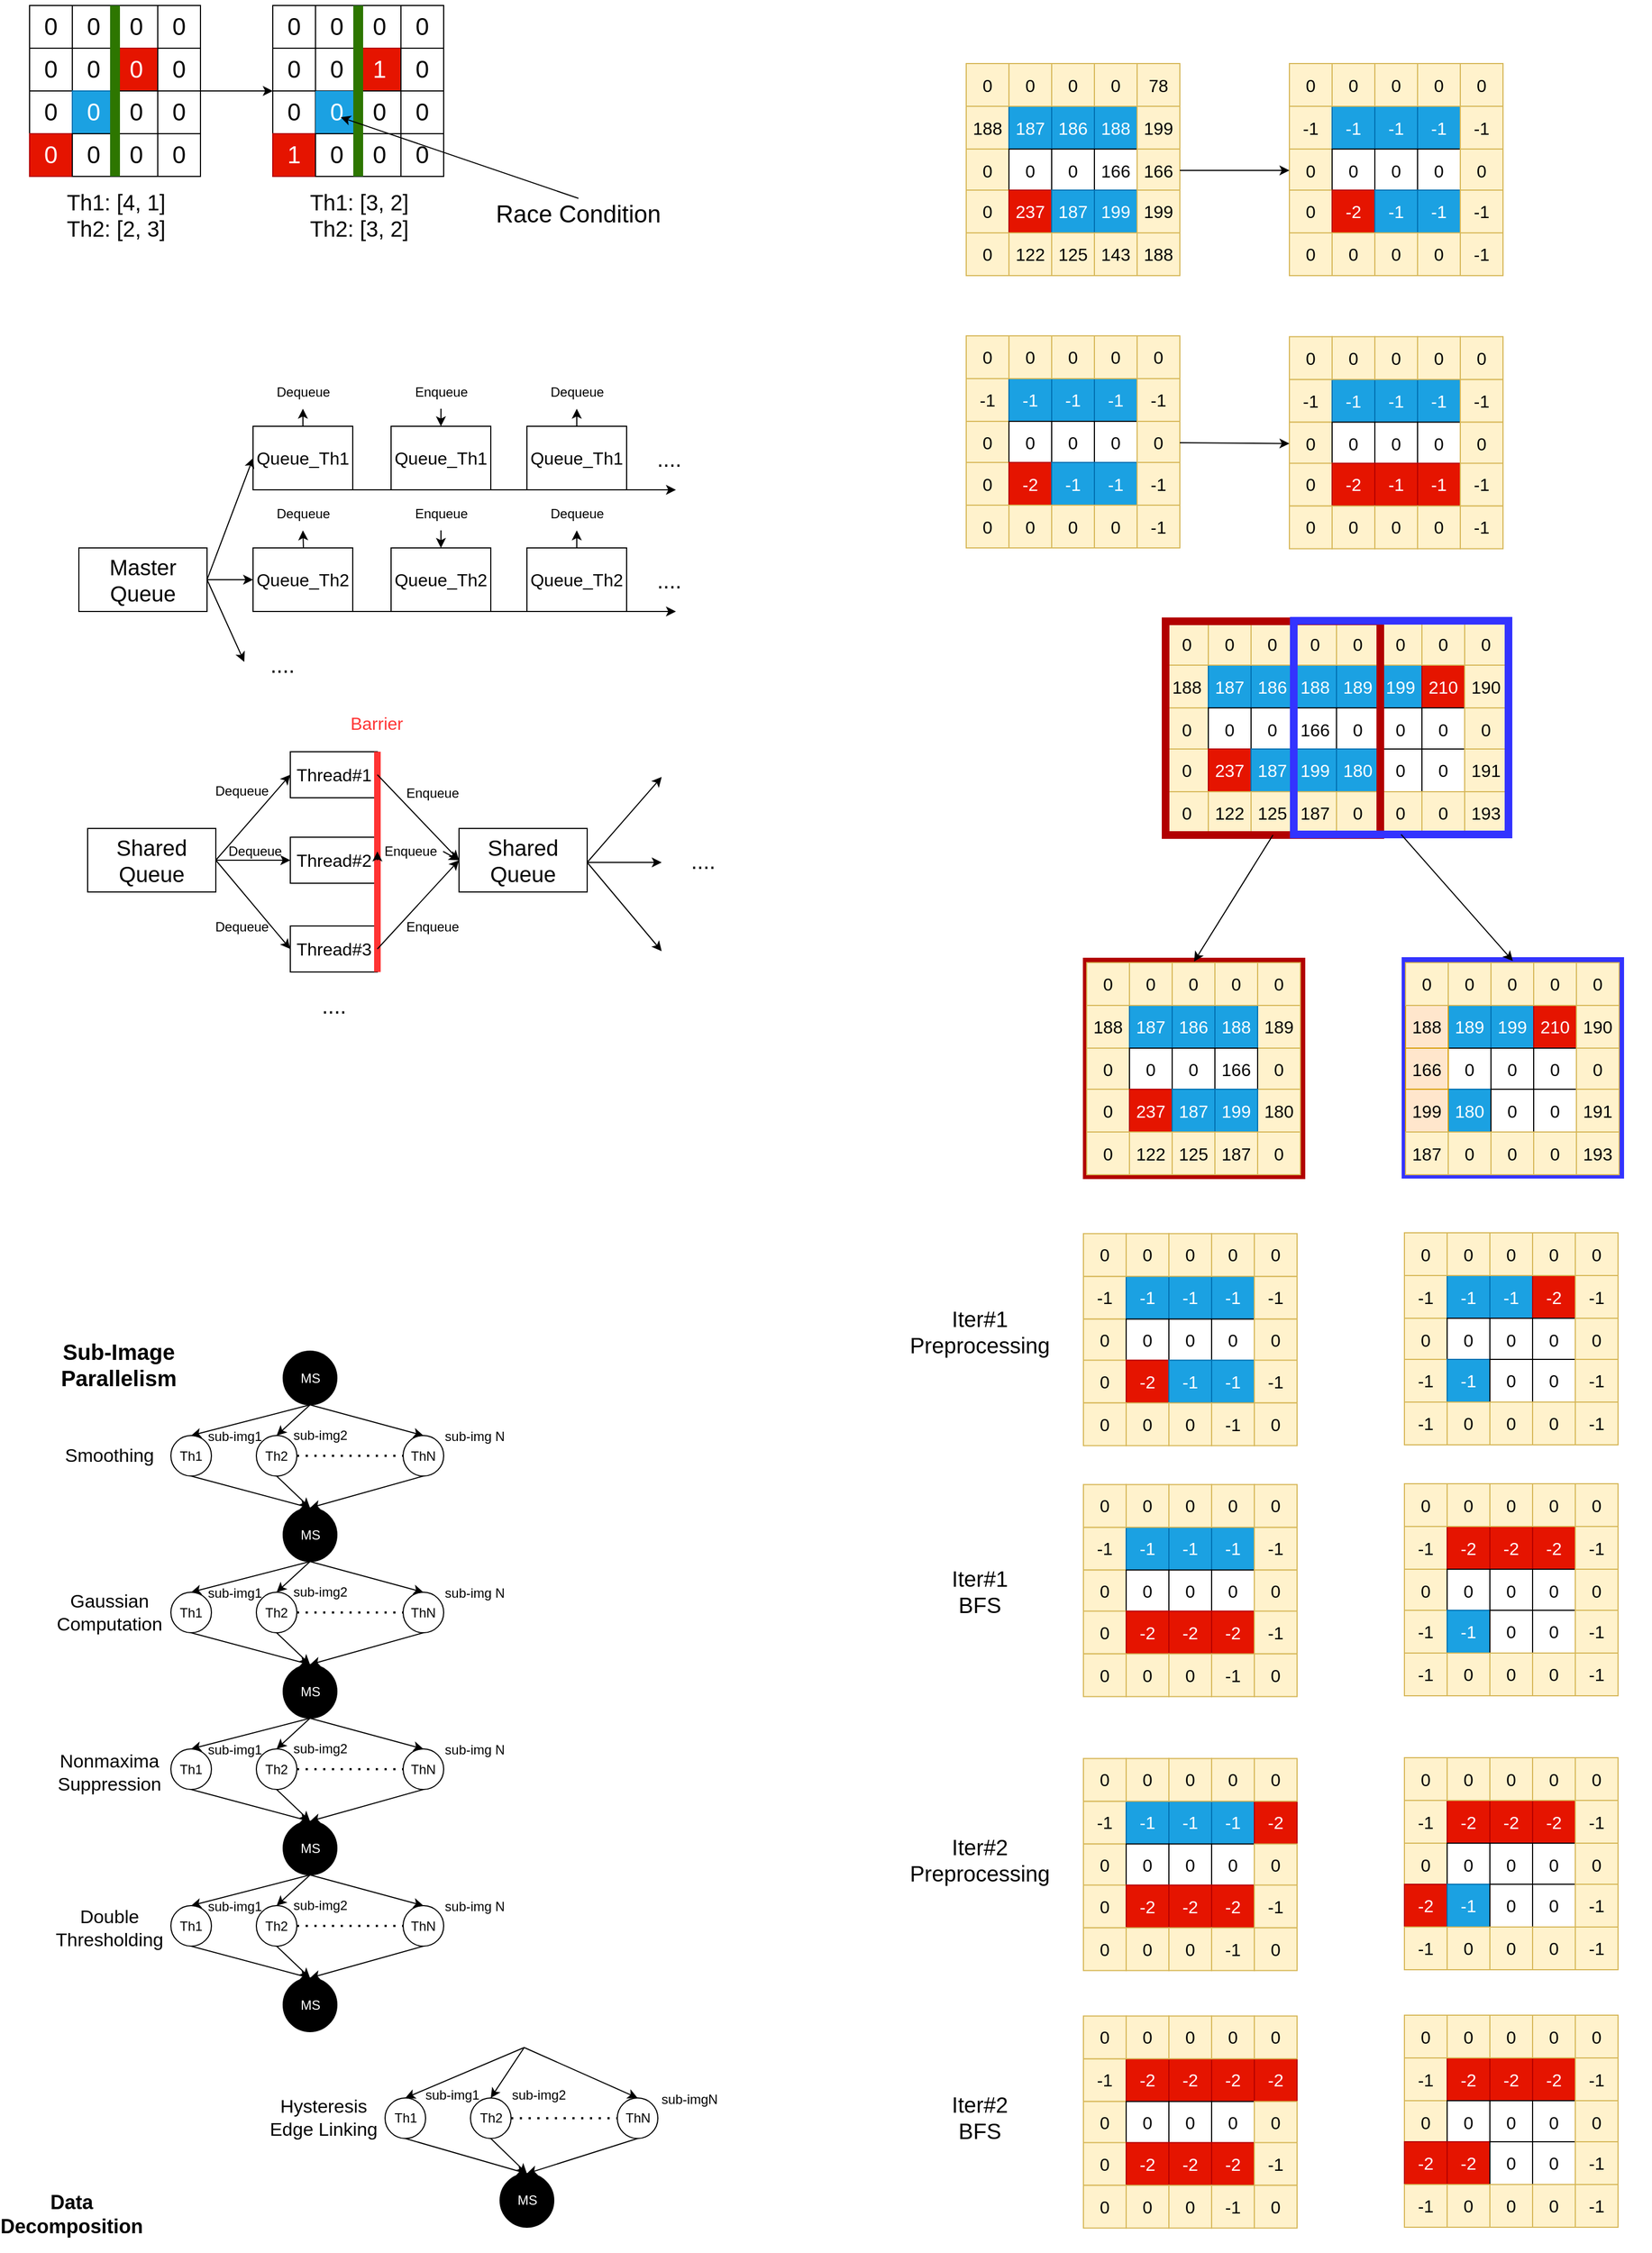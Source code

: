 <mxfile version="22.1.16" type="device">
  <diagram name="第 1 页" id="vkSlh5MJX5IwoUNqgVl4">
    <mxGraphModel dx="2868" dy="1564" grid="0" gridSize="10" guides="1" tooltips="1" connect="1" arrows="1" fold="1" page="1" pageScale="1" pageWidth="827" pageHeight="1169" math="0" shadow="0">
      <root>
        <mxCell id="0" />
        <mxCell id="1" parent="0" />
        <mxCell id="tFzAAHaU8S95K_Trg-Dz-750" value="" style="rounded=0;whiteSpace=wrap;html=1;fillColor=none;fontColor=#ffffff;strokeColor=#3333FF;strokeWidth=7;" vertex="1" parent="1">
          <mxGeometry x="1321" y="921" width="196" height="195" as="geometry" />
        </mxCell>
        <mxCell id="tFzAAHaU8S95K_Trg-Dz-698" value="" style="rounded=0;whiteSpace=wrap;html=1;fillColor=none;fontColor=#ffffff;strokeColor=#B20000;strokeWidth=7;" vertex="1" parent="1">
          <mxGeometry x="1030" y="921.5" width="196" height="195" as="geometry" />
        </mxCell>
        <mxCell id="tFzAAHaU8S95K_Trg-Dz-34" value="&lt;font style=&quot;font-size: 22px;&quot;&gt;0&lt;/font&gt;" style="whiteSpace=wrap;html=1;aspect=fixed;" vertex="1" parent="1">
          <mxGeometry x="65" y="49" width="39" height="39" as="geometry" />
        </mxCell>
        <mxCell id="tFzAAHaU8S95K_Trg-Dz-35" value="&lt;font style=&quot;font-size: 22px;&quot;&gt;0&lt;/font&gt;" style="whiteSpace=wrap;html=1;aspect=fixed;" vertex="1" parent="1">
          <mxGeometry x="104" y="49" width="39" height="39" as="geometry" />
        </mxCell>
        <mxCell id="tFzAAHaU8S95K_Trg-Dz-37" value="&lt;font style=&quot;font-size: 22px;&quot;&gt;0&lt;/font&gt;" style="whiteSpace=wrap;html=1;aspect=fixed;" vertex="1" parent="1">
          <mxGeometry x="143" y="49" width="39" height="39" as="geometry" />
        </mxCell>
        <mxCell id="tFzAAHaU8S95K_Trg-Dz-38" value="&lt;font style=&quot;font-size: 22px;&quot;&gt;0&lt;/font&gt;" style="whiteSpace=wrap;html=1;aspect=fixed;" vertex="1" parent="1">
          <mxGeometry x="182" y="49" width="39" height="39" as="geometry" />
        </mxCell>
        <mxCell id="tFzAAHaU8S95K_Trg-Dz-39" value="&lt;font style=&quot;font-size: 22px;&quot;&gt;0&lt;/font&gt;" style="whiteSpace=wrap;html=1;aspect=fixed;" vertex="1" parent="1">
          <mxGeometry x="65" y="88" width="39" height="39" as="geometry" />
        </mxCell>
        <mxCell id="tFzAAHaU8S95K_Trg-Dz-40" value="&lt;font style=&quot;font-size: 22px;&quot;&gt;0&lt;/font&gt;" style="whiteSpace=wrap;html=1;aspect=fixed;" vertex="1" parent="1">
          <mxGeometry x="104" y="88" width="39" height="39" as="geometry" />
        </mxCell>
        <mxCell id="tFzAAHaU8S95K_Trg-Dz-41" value="&lt;font style=&quot;font-size: 22px;&quot;&gt;0&lt;/font&gt;" style="whiteSpace=wrap;html=1;aspect=fixed;fillColor=#e51400;strokeColor=#B20000;fontColor=#ffffff;" vertex="1" parent="1">
          <mxGeometry x="143" y="88" width="39" height="39" as="geometry" />
        </mxCell>
        <mxCell id="tFzAAHaU8S95K_Trg-Dz-84" style="edgeStyle=orthogonalEdgeStyle;rounded=0;orthogonalLoop=1;jettySize=auto;html=1;exitX=1;exitY=1;exitDx=0;exitDy=0;entryX=0;entryY=0;entryDx=0;entryDy=0;" edge="1" parent="1" source="tFzAAHaU8S95K_Trg-Dz-42" target="tFzAAHaU8S95K_Trg-Dz-132">
          <mxGeometry relative="1" as="geometry">
            <mxPoint x="283" y="127" as="targetPoint" />
            <Array as="points">
              <mxPoint x="267" y="127" />
              <mxPoint x="267" y="127" />
            </Array>
          </mxGeometry>
        </mxCell>
        <mxCell id="tFzAAHaU8S95K_Trg-Dz-42" value="&lt;font style=&quot;font-size: 22px;&quot;&gt;0&lt;/font&gt;" style="whiteSpace=wrap;html=1;aspect=fixed;" vertex="1" parent="1">
          <mxGeometry x="182" y="88" width="39" height="39" as="geometry" />
        </mxCell>
        <mxCell id="tFzAAHaU8S95K_Trg-Dz-43" value="&lt;font style=&quot;font-size: 22px;&quot;&gt;0&lt;/font&gt;" style="whiteSpace=wrap;html=1;aspect=fixed;" vertex="1" parent="1">
          <mxGeometry x="65" y="127" width="39" height="39" as="geometry" />
        </mxCell>
        <mxCell id="tFzAAHaU8S95K_Trg-Dz-44" value="&lt;font style=&quot;font-size: 22px;&quot;&gt;0&lt;/font&gt;" style="whiteSpace=wrap;html=1;aspect=fixed;fillColor=#1ba1e2;fontColor=#ffffff;strokeColor=#006EAF;" vertex="1" parent="1">
          <mxGeometry x="104" y="127" width="39" height="39" as="geometry" />
        </mxCell>
        <mxCell id="tFzAAHaU8S95K_Trg-Dz-45" value="&lt;font style=&quot;font-size: 22px;&quot;&gt;0&lt;/font&gt;" style="whiteSpace=wrap;html=1;aspect=fixed;" vertex="1" parent="1">
          <mxGeometry x="143" y="127" width="39" height="39" as="geometry" />
        </mxCell>
        <mxCell id="tFzAAHaU8S95K_Trg-Dz-46" value="&lt;font style=&quot;font-size: 22px;&quot;&gt;0&lt;/font&gt;" style="whiteSpace=wrap;html=1;aspect=fixed;" vertex="1" parent="1">
          <mxGeometry x="182" y="127" width="39" height="39" as="geometry" />
        </mxCell>
        <mxCell id="tFzAAHaU8S95K_Trg-Dz-47" value="&lt;font style=&quot;font-size: 22px;&quot;&gt;0&lt;/font&gt;" style="whiteSpace=wrap;html=1;aspect=fixed;fillColor=#e51400;fontColor=#ffffff;strokeColor=#B20000;" vertex="1" parent="1">
          <mxGeometry x="65" y="166" width="39" height="39" as="geometry" />
        </mxCell>
        <mxCell id="tFzAAHaU8S95K_Trg-Dz-48" value="&lt;font style=&quot;font-size: 22px;&quot;&gt;0&lt;/font&gt;" style="whiteSpace=wrap;html=1;aspect=fixed;" vertex="1" parent="1">
          <mxGeometry x="104" y="166" width="39" height="39" as="geometry" />
        </mxCell>
        <mxCell id="tFzAAHaU8S95K_Trg-Dz-49" value="&lt;font style=&quot;font-size: 22px;&quot;&gt;0&lt;/font&gt;" style="whiteSpace=wrap;html=1;aspect=fixed;" vertex="1" parent="1">
          <mxGeometry x="143" y="166" width="39" height="39" as="geometry" />
        </mxCell>
        <mxCell id="tFzAAHaU8S95K_Trg-Dz-50" value="&lt;font style=&quot;font-size: 22px;&quot;&gt;0&lt;/font&gt;" style="whiteSpace=wrap;html=1;aspect=fixed;" vertex="1" parent="1">
          <mxGeometry x="182" y="166" width="39" height="39" as="geometry" />
        </mxCell>
        <mxCell id="tFzAAHaU8S95K_Trg-Dz-85" value="&lt;div&gt;&lt;font style=&quot;font-size: 20px;&quot;&gt;Th1: &lt;font style=&quot;font-size: 20px;&quot;&gt;[4, 1]&lt;/font&gt;&lt;br&gt;&lt;/font&gt;&lt;/div&gt;&lt;div&gt;&lt;font style=&quot;font-size: 20px;&quot;&gt;Th2: [2, 3]&lt;br&gt;&lt;/font&gt;&lt;/div&gt;" style="text;strokeColor=none;align=center;fillColor=none;html=1;verticalAlign=middle;whiteSpace=wrap;rounded=0;" vertex="1" parent="1">
          <mxGeometry x="81" y="225" width="126" height="30" as="geometry" />
        </mxCell>
        <mxCell id="tFzAAHaU8S95K_Trg-Dz-122" value="" style="endArrow=none;html=1;rounded=0;fillColor=#60a917;strokeColor=#2D7600;strokeWidth=9;entryX=0;entryY=0;entryDx=0;entryDy=0;exitX=0;exitY=1;exitDx=0;exitDy=0;" edge="1" parent="1" source="tFzAAHaU8S95K_Trg-Dz-49" target="tFzAAHaU8S95K_Trg-Dz-37">
          <mxGeometry width="50" height="50" relative="1" as="geometry">
            <mxPoint x="147" y="243" as="sourcePoint" />
            <mxPoint x="142" y="22" as="targetPoint" />
          </mxGeometry>
        </mxCell>
        <mxCell id="tFzAAHaU8S95K_Trg-Dz-124" value="&lt;font style=&quot;font-size: 22px;&quot;&gt;0&lt;/font&gt;" style="whiteSpace=wrap;html=1;aspect=fixed;" vertex="1" parent="1">
          <mxGeometry x="287" y="49" width="39" height="39" as="geometry" />
        </mxCell>
        <mxCell id="tFzAAHaU8S95K_Trg-Dz-125" value="&lt;font style=&quot;font-size: 22px;&quot;&gt;0&lt;/font&gt;" style="whiteSpace=wrap;html=1;aspect=fixed;" vertex="1" parent="1">
          <mxGeometry x="326" y="49" width="39" height="39" as="geometry" />
        </mxCell>
        <mxCell id="tFzAAHaU8S95K_Trg-Dz-126" value="&lt;font style=&quot;font-size: 22px;&quot;&gt;0&lt;/font&gt;" style="whiteSpace=wrap;html=1;aspect=fixed;" vertex="1" parent="1">
          <mxGeometry x="365" y="49" width="39" height="39" as="geometry" />
        </mxCell>
        <mxCell id="tFzAAHaU8S95K_Trg-Dz-127" value="&lt;font style=&quot;font-size: 22px;&quot;&gt;0&lt;/font&gt;" style="whiteSpace=wrap;html=1;aspect=fixed;" vertex="1" parent="1">
          <mxGeometry x="404" y="49" width="39" height="39" as="geometry" />
        </mxCell>
        <mxCell id="tFzAAHaU8S95K_Trg-Dz-128" value="&lt;font style=&quot;font-size: 22px;&quot;&gt;0&lt;/font&gt;" style="whiteSpace=wrap;html=1;aspect=fixed;" vertex="1" parent="1">
          <mxGeometry x="287" y="88" width="39" height="39" as="geometry" />
        </mxCell>
        <mxCell id="tFzAAHaU8S95K_Trg-Dz-129" value="&lt;font style=&quot;font-size: 22px;&quot;&gt;0&lt;/font&gt;" style="whiteSpace=wrap;html=1;aspect=fixed;" vertex="1" parent="1">
          <mxGeometry x="326" y="88" width="39" height="39" as="geometry" />
        </mxCell>
        <mxCell id="tFzAAHaU8S95K_Trg-Dz-130" value="&lt;font style=&quot;font-size: 22px;&quot;&gt;1&lt;/font&gt;" style="whiteSpace=wrap;html=1;aspect=fixed;fillColor=#e51400;strokeColor=#B20000;fontColor=#ffffff;" vertex="1" parent="1">
          <mxGeometry x="365" y="88" width="39" height="39" as="geometry" />
        </mxCell>
        <mxCell id="tFzAAHaU8S95K_Trg-Dz-131" value="&lt;font style=&quot;font-size: 22px;&quot;&gt;0&lt;/font&gt;" style="whiteSpace=wrap;html=1;aspect=fixed;" vertex="1" parent="1">
          <mxGeometry x="404" y="88" width="39" height="39" as="geometry" />
        </mxCell>
        <mxCell id="tFzAAHaU8S95K_Trg-Dz-132" value="&lt;font style=&quot;font-size: 22px;&quot;&gt;0&lt;/font&gt;" style="whiteSpace=wrap;html=1;aspect=fixed;" vertex="1" parent="1">
          <mxGeometry x="287" y="127" width="39" height="39" as="geometry" />
        </mxCell>
        <mxCell id="tFzAAHaU8S95K_Trg-Dz-133" value="&lt;font style=&quot;font-size: 22px;&quot;&gt;0&lt;/font&gt;" style="whiteSpace=wrap;html=1;aspect=fixed;fillColor=#1ba1e2;fontColor=#ffffff;strokeColor=none;strokeWidth=1;" vertex="1" parent="1">
          <mxGeometry x="326" y="127" width="39" height="39" as="geometry" />
        </mxCell>
        <mxCell id="tFzAAHaU8S95K_Trg-Dz-134" value="&lt;font style=&quot;font-size: 22px;&quot;&gt;0&lt;/font&gt;" style="whiteSpace=wrap;html=1;aspect=fixed;" vertex="1" parent="1">
          <mxGeometry x="365" y="127" width="39" height="39" as="geometry" />
        </mxCell>
        <mxCell id="tFzAAHaU8S95K_Trg-Dz-135" value="&lt;font style=&quot;font-size: 22px;&quot;&gt;0&lt;/font&gt;" style="whiteSpace=wrap;html=1;aspect=fixed;" vertex="1" parent="1">
          <mxGeometry x="404" y="127" width="39" height="39" as="geometry" />
        </mxCell>
        <mxCell id="tFzAAHaU8S95K_Trg-Dz-136" value="&lt;font style=&quot;font-size: 22px;&quot;&gt;1&lt;/font&gt;" style="whiteSpace=wrap;html=1;aspect=fixed;fillColor=#e51400;fontColor=#ffffff;strokeColor=#B20000;" vertex="1" parent="1">
          <mxGeometry x="287" y="166" width="39" height="39" as="geometry" />
        </mxCell>
        <mxCell id="tFzAAHaU8S95K_Trg-Dz-137" value="&lt;font style=&quot;font-size: 22px;&quot;&gt;0&lt;/font&gt;" style="whiteSpace=wrap;html=1;aspect=fixed;" vertex="1" parent="1">
          <mxGeometry x="326" y="166" width="39" height="39" as="geometry" />
        </mxCell>
        <mxCell id="tFzAAHaU8S95K_Trg-Dz-138" value="&lt;font style=&quot;font-size: 22px;&quot;&gt;0&lt;/font&gt;" style="whiteSpace=wrap;html=1;aspect=fixed;" vertex="1" parent="1">
          <mxGeometry x="365" y="166" width="39" height="39" as="geometry" />
        </mxCell>
        <mxCell id="tFzAAHaU8S95K_Trg-Dz-139" value="&lt;font style=&quot;font-size: 22px;&quot;&gt;0&lt;/font&gt;" style="whiteSpace=wrap;html=1;aspect=fixed;" vertex="1" parent="1">
          <mxGeometry x="404" y="166" width="39" height="39" as="geometry" />
        </mxCell>
        <mxCell id="tFzAAHaU8S95K_Trg-Dz-140" value="&lt;div&gt;&lt;font style=&quot;font-size: 20px;&quot;&gt;Th1: &lt;font style=&quot;font-size: 20px;&quot;&gt;[3, 2]&lt;/font&gt;&lt;br&gt;&lt;/font&gt;&lt;/div&gt;&lt;div&gt;&lt;font style=&quot;font-size: 20px;&quot;&gt;Th2: [3, 2]&lt;br&gt;&lt;/font&gt;&lt;/div&gt;" style="text;strokeColor=none;align=center;fillColor=none;html=1;verticalAlign=middle;whiteSpace=wrap;rounded=0;" vertex="1" parent="1">
          <mxGeometry x="303" y="225" width="126" height="30" as="geometry" />
        </mxCell>
        <mxCell id="tFzAAHaU8S95K_Trg-Dz-141" value="" style="endArrow=none;html=1;rounded=0;fillColor=#60a917;strokeColor=#2D7600;strokeWidth=9;entryX=0;entryY=0;entryDx=0;entryDy=0;exitX=0;exitY=1;exitDx=0;exitDy=0;" edge="1" parent="1" source="tFzAAHaU8S95K_Trg-Dz-138" target="tFzAAHaU8S95K_Trg-Dz-126">
          <mxGeometry width="50" height="50" relative="1" as="geometry">
            <mxPoint x="369" y="243" as="sourcePoint" />
            <mxPoint x="364" y="22" as="targetPoint" />
          </mxGeometry>
        </mxCell>
        <mxCell id="tFzAAHaU8S95K_Trg-Dz-142" value="" style="endArrow=classic;html=1;rounded=0;exitX=0.5;exitY=0;exitDx=0;exitDy=0;" edge="1" parent="1" source="tFzAAHaU8S95K_Trg-Dz-143">
          <mxGeometry width="50" height="50" relative="1" as="geometry">
            <mxPoint x="505" y="221" as="sourcePoint" />
            <mxPoint x="349" y="150.998" as="targetPoint" />
          </mxGeometry>
        </mxCell>
        <mxCell id="tFzAAHaU8S95K_Trg-Dz-143" value="&lt;font style=&quot;font-size: 22px;&quot;&gt;Race Condition&lt;/font&gt;" style="text;strokeColor=none;align=center;fillColor=none;html=1;verticalAlign=middle;whiteSpace=wrap;rounded=0;" vertex="1" parent="1">
          <mxGeometry x="482" y="225" width="168" height="30" as="geometry" />
        </mxCell>
        <mxCell id="tFzAAHaU8S95K_Trg-Dz-145" value="&lt;font style=&quot;font-size: 16px;&quot;&gt;Queue_Th1&lt;/font&gt;" style="rounded=0;whiteSpace=wrap;html=1;" vertex="1" parent="1">
          <mxGeometry x="269" y="433" width="91" height="58" as="geometry" />
        </mxCell>
        <mxCell id="tFzAAHaU8S95K_Trg-Dz-147" value="&lt;font style=&quot;font-size: 16px;&quot;&gt;Queue_Th1&lt;/font&gt;" style="rounded=0;whiteSpace=wrap;html=1;" vertex="1" parent="1">
          <mxGeometry x="395" y="433" width="91" height="58" as="geometry" />
        </mxCell>
        <mxCell id="tFzAAHaU8S95K_Trg-Dz-148" value="" style="endArrow=classic;html=1;rounded=0;exitX=0.5;exitY=1;exitDx=0;exitDy=0;entryX=0.5;entryY=0;entryDx=0;entryDy=0;" edge="1" parent="1" source="tFzAAHaU8S95K_Trg-Dz-149" target="tFzAAHaU8S95K_Trg-Dz-147">
          <mxGeometry width="50" height="50" relative="1" as="geometry">
            <mxPoint x="441" y="407" as="sourcePoint" />
            <mxPoint x="498" y="418" as="targetPoint" />
          </mxGeometry>
        </mxCell>
        <mxCell id="tFzAAHaU8S95K_Trg-Dz-149" value="Enqueue" style="text;strokeColor=none;align=center;fillColor=none;html=1;verticalAlign=middle;whiteSpace=wrap;rounded=0;" vertex="1" parent="1">
          <mxGeometry x="410.5" y="387" width="60" height="30" as="geometry" />
        </mxCell>
        <mxCell id="tFzAAHaU8S95K_Trg-Dz-150" value="&lt;font style=&quot;font-size: 20px;&quot;&gt;Master Queue&lt;br&gt;&lt;/font&gt;" style="rounded=0;whiteSpace=wrap;html=1;" vertex="1" parent="1">
          <mxGeometry x="110" y="544" width="117" height="58" as="geometry" />
        </mxCell>
        <mxCell id="tFzAAHaU8S95K_Trg-Dz-151" value="&lt;font style=&quot;font-size: 16px;&quot;&gt;Queue_Th1&lt;/font&gt;" style="rounded=0;whiteSpace=wrap;html=1;" vertex="1" parent="1">
          <mxGeometry x="519" y="433" width="91" height="58" as="geometry" />
        </mxCell>
        <mxCell id="tFzAAHaU8S95K_Trg-Dz-152" value="" style="endArrow=classic;html=1;rounded=0;exitX=0.5;exitY=0;exitDx=0;exitDy=0;entryX=0.5;entryY=1;entryDx=0;entryDy=0;" edge="1" parent="1" source="tFzAAHaU8S95K_Trg-Dz-151" target="tFzAAHaU8S95K_Trg-Dz-153">
          <mxGeometry width="50" height="50" relative="1" as="geometry">
            <mxPoint x="565" y="407" as="sourcePoint" />
            <mxPoint x="735" y="402" as="targetPoint" />
          </mxGeometry>
        </mxCell>
        <mxCell id="tFzAAHaU8S95K_Trg-Dz-153" value="Dequeue" style="text;strokeColor=none;align=center;fillColor=none;html=1;verticalAlign=middle;whiteSpace=wrap;rounded=0;" vertex="1" parent="1">
          <mxGeometry x="534.5" y="387" width="60" height="30" as="geometry" />
        </mxCell>
        <mxCell id="tFzAAHaU8S95K_Trg-Dz-154" value="&lt;font style=&quot;font-size: 20px;&quot;&gt;....&lt;/font&gt;" style="text;strokeColor=none;align=center;fillColor=none;html=1;verticalAlign=middle;whiteSpace=wrap;rounded=0;" vertex="1" parent="1">
          <mxGeometry x="619" y="447" width="60" height="30" as="geometry" />
        </mxCell>
        <mxCell id="tFzAAHaU8S95K_Trg-Dz-155" value="" style="endArrow=classic;html=1;rounded=0;exitX=0;exitY=1;exitDx=0;exitDy=0;" edge="1" parent="1" source="tFzAAHaU8S95K_Trg-Dz-145">
          <mxGeometry width="50" height="50" relative="1" as="geometry">
            <mxPoint x="496" y="478" as="sourcePoint" />
            <mxPoint x="655" y="491" as="targetPoint" />
          </mxGeometry>
        </mxCell>
        <mxCell id="tFzAAHaU8S95K_Trg-Dz-156" value="&lt;font style=&quot;font-size: 16px;&quot;&gt;Queue_Th2&lt;/font&gt;" style="rounded=0;whiteSpace=wrap;html=1;" vertex="1" parent="1">
          <mxGeometry x="269" y="544" width="91" height="58" as="geometry" />
        </mxCell>
        <mxCell id="tFzAAHaU8S95K_Trg-Dz-157" value="&lt;font style=&quot;font-size: 16px;&quot;&gt;Queue_Th2&lt;/font&gt;" style="rounded=0;whiteSpace=wrap;html=1;" vertex="1" parent="1">
          <mxGeometry x="395" y="544" width="91" height="58" as="geometry" />
        </mxCell>
        <mxCell id="tFzAAHaU8S95K_Trg-Dz-158" value="" style="endArrow=classic;html=1;rounded=0;exitX=0.5;exitY=1;exitDx=0;exitDy=0;entryX=0.5;entryY=0;entryDx=0;entryDy=0;" edge="1" parent="1" source="tFzAAHaU8S95K_Trg-Dz-159" target="tFzAAHaU8S95K_Trg-Dz-157">
          <mxGeometry width="50" height="50" relative="1" as="geometry">
            <mxPoint x="441" y="518" as="sourcePoint" />
            <mxPoint x="498" y="529" as="targetPoint" />
          </mxGeometry>
        </mxCell>
        <mxCell id="tFzAAHaU8S95K_Trg-Dz-159" value="Enqueue" style="text;strokeColor=none;align=center;fillColor=none;html=1;verticalAlign=middle;whiteSpace=wrap;rounded=0;" vertex="1" parent="1">
          <mxGeometry x="410.5" y="498" width="60" height="30" as="geometry" />
        </mxCell>
        <mxCell id="tFzAAHaU8S95K_Trg-Dz-160" value="&lt;font style=&quot;font-size: 16px;&quot;&gt;Queue_Th2&lt;/font&gt;" style="rounded=0;whiteSpace=wrap;html=1;" vertex="1" parent="1">
          <mxGeometry x="519" y="544" width="91" height="58" as="geometry" />
        </mxCell>
        <mxCell id="tFzAAHaU8S95K_Trg-Dz-161" value="" style="endArrow=classic;html=1;rounded=0;exitX=0.5;exitY=0;exitDx=0;exitDy=0;entryX=0.5;entryY=1;entryDx=0;entryDy=0;" edge="1" parent="1" source="tFzAAHaU8S95K_Trg-Dz-160" target="tFzAAHaU8S95K_Trg-Dz-162">
          <mxGeometry width="50" height="50" relative="1" as="geometry">
            <mxPoint x="565" y="518" as="sourcePoint" />
            <mxPoint x="735" y="513" as="targetPoint" />
          </mxGeometry>
        </mxCell>
        <mxCell id="tFzAAHaU8S95K_Trg-Dz-162" value="Dequeue" style="text;strokeColor=none;align=center;fillColor=none;html=1;verticalAlign=middle;whiteSpace=wrap;rounded=0;" vertex="1" parent="1">
          <mxGeometry x="534.5" y="498" width="60" height="30" as="geometry" />
        </mxCell>
        <mxCell id="tFzAAHaU8S95K_Trg-Dz-163" value="&lt;font style=&quot;font-size: 20px;&quot;&gt;....&lt;/font&gt;" style="text;strokeColor=none;align=center;fillColor=none;html=1;verticalAlign=middle;whiteSpace=wrap;rounded=0;" vertex="1" parent="1">
          <mxGeometry x="619" y="558" width="60" height="30" as="geometry" />
        </mxCell>
        <mxCell id="tFzAAHaU8S95K_Trg-Dz-164" value="" style="endArrow=classic;html=1;rounded=0;exitX=0;exitY=1;exitDx=0;exitDy=0;" edge="1" parent="1" source="tFzAAHaU8S95K_Trg-Dz-156">
          <mxGeometry width="50" height="50" relative="1" as="geometry">
            <mxPoint x="496" y="589" as="sourcePoint" />
            <mxPoint x="655" y="602" as="targetPoint" />
          </mxGeometry>
        </mxCell>
        <mxCell id="tFzAAHaU8S95K_Trg-Dz-165" value="" style="endArrow=classic;html=1;rounded=0;exitX=1;exitY=0.5;exitDx=0;exitDy=0;entryX=0;entryY=0.5;entryDx=0;entryDy=0;" edge="1" parent="1" source="tFzAAHaU8S95K_Trg-Dz-150" target="tFzAAHaU8S95K_Trg-Dz-145">
          <mxGeometry width="50" height="50" relative="1" as="geometry">
            <mxPoint x="496" y="478" as="sourcePoint" />
            <mxPoint x="546" y="428" as="targetPoint" />
          </mxGeometry>
        </mxCell>
        <mxCell id="tFzAAHaU8S95K_Trg-Dz-166" value="" style="endArrow=classic;html=1;rounded=0;exitX=1;exitY=0.5;exitDx=0;exitDy=0;entryX=0;entryY=0.5;entryDx=0;entryDy=0;" edge="1" parent="1" source="tFzAAHaU8S95K_Trg-Dz-150" target="tFzAAHaU8S95K_Trg-Dz-156">
          <mxGeometry width="50" height="50" relative="1" as="geometry">
            <mxPoint x="237" y="583" as="sourcePoint" />
            <mxPoint x="279" y="472" as="targetPoint" />
          </mxGeometry>
        </mxCell>
        <mxCell id="tFzAAHaU8S95K_Trg-Dz-167" value="" style="endArrow=classic;html=1;rounded=0;exitX=1;exitY=0.5;exitDx=0;exitDy=0;" edge="1" parent="1" source="tFzAAHaU8S95K_Trg-Dz-150">
          <mxGeometry width="50" height="50" relative="1" as="geometry">
            <mxPoint x="237" y="583" as="sourcePoint" />
            <mxPoint x="261" y="648" as="targetPoint" />
          </mxGeometry>
        </mxCell>
        <mxCell id="tFzAAHaU8S95K_Trg-Dz-168" value="&lt;font style=&quot;font-size: 20px;&quot;&gt;....&lt;/font&gt;" style="text;strokeColor=none;align=center;fillColor=none;html=1;verticalAlign=middle;whiteSpace=wrap;rounded=0;" vertex="1" parent="1">
          <mxGeometry x="266" y="635" width="60" height="30" as="geometry" />
        </mxCell>
        <mxCell id="tFzAAHaU8S95K_Trg-Dz-169" value="&lt;font style=&quot;font-size: 20px;&quot;&gt;Shared Queue&lt;br&gt;&lt;/font&gt;" style="rounded=0;whiteSpace=wrap;html=1;" vertex="1" parent="1">
          <mxGeometry x="118" y="800" width="117" height="58" as="geometry" />
        </mxCell>
        <mxCell id="tFzAAHaU8S95K_Trg-Dz-170" value="Dequeue" style="text;strokeColor=none;align=center;fillColor=none;html=1;verticalAlign=middle;whiteSpace=wrap;rounded=0;" vertex="1" parent="1">
          <mxGeometry x="284.5" y="387" width="60" height="30" as="geometry" />
        </mxCell>
        <mxCell id="tFzAAHaU8S95K_Trg-Dz-171" value="" style="endArrow=classic;html=1;rounded=0;exitX=0.5;exitY=0;exitDx=0;exitDy=0;entryX=0.5;entryY=1;entryDx=0;entryDy=0;" edge="1" parent="1" source="tFzAAHaU8S95K_Trg-Dz-145" target="tFzAAHaU8S95K_Trg-Dz-170">
          <mxGeometry width="50" height="50" relative="1" as="geometry">
            <mxPoint x="451" y="427" as="sourcePoint" />
            <mxPoint x="381" y="446" as="targetPoint" />
          </mxGeometry>
        </mxCell>
        <mxCell id="tFzAAHaU8S95K_Trg-Dz-175" value="Dequeue" style="text;strokeColor=none;align=center;fillColor=none;html=1;verticalAlign=middle;whiteSpace=wrap;rounded=0;" vertex="1" parent="1">
          <mxGeometry x="284.5" y="498" width="60" height="30" as="geometry" />
        </mxCell>
        <mxCell id="tFzAAHaU8S95K_Trg-Dz-176" value="" style="endArrow=classic;html=1;rounded=0;exitX=0.5;exitY=0;exitDx=0;exitDy=0;entryX=0.5;entryY=1;entryDx=0;entryDy=0;" edge="1" parent="1" target="tFzAAHaU8S95K_Trg-Dz-175">
          <mxGeometry width="50" height="50" relative="1" as="geometry">
            <mxPoint x="315" y="544" as="sourcePoint" />
            <mxPoint x="381" y="557" as="targetPoint" />
          </mxGeometry>
        </mxCell>
        <mxCell id="tFzAAHaU8S95K_Trg-Dz-177" value="&lt;font style=&quot;font-size: 16px;&quot;&gt;Thread#1&lt;/font&gt;" style="rounded=0;whiteSpace=wrap;html=1;" vertex="1" parent="1">
          <mxGeometry x="303" y="730" width="79.5" height="42" as="geometry" />
        </mxCell>
        <mxCell id="tFzAAHaU8S95K_Trg-Dz-178" value="&lt;font style=&quot;font-size: 16px;&quot;&gt;Thread#2&lt;/font&gt;" style="rounded=0;whiteSpace=wrap;html=1;" vertex="1" parent="1">
          <mxGeometry x="303" y="808" width="79.5" height="42" as="geometry" />
        </mxCell>
        <mxCell id="tFzAAHaU8S95K_Trg-Dz-179" value="&lt;font style=&quot;font-size: 16px;&quot;&gt;Thread#3&lt;/font&gt;" style="rounded=0;whiteSpace=wrap;html=1;" vertex="1" parent="1">
          <mxGeometry x="303" y="889" width="79.5" height="42" as="geometry" />
        </mxCell>
        <mxCell id="tFzAAHaU8S95K_Trg-Dz-180" value="" style="endArrow=classic;html=1;rounded=0;exitX=1;exitY=0.5;exitDx=0;exitDy=0;entryX=0;entryY=0.5;entryDx=0;entryDy=0;" edge="1" parent="1" source="tFzAAHaU8S95K_Trg-Dz-169" target="tFzAAHaU8S95K_Trg-Dz-177">
          <mxGeometry width="50" height="50" relative="1" as="geometry">
            <mxPoint x="253" y="618" as="sourcePoint" />
            <mxPoint x="287" y="693" as="targetPoint" />
          </mxGeometry>
        </mxCell>
        <mxCell id="tFzAAHaU8S95K_Trg-Dz-181" value="" style="endArrow=classic;html=1;rounded=0;exitX=1;exitY=0.5;exitDx=0;exitDy=0;entryX=0;entryY=0.5;entryDx=0;entryDy=0;" edge="1" parent="1" source="tFzAAHaU8S95K_Trg-Dz-169" target="tFzAAHaU8S95K_Trg-Dz-178">
          <mxGeometry width="50" height="50" relative="1" as="geometry">
            <mxPoint x="253" y="831" as="sourcePoint" />
            <mxPoint x="295" y="767" as="targetPoint" />
          </mxGeometry>
        </mxCell>
        <mxCell id="tFzAAHaU8S95K_Trg-Dz-182" value="" style="endArrow=classic;html=1;rounded=0;exitX=1;exitY=0.5;exitDx=0;exitDy=0;entryX=0;entryY=0.5;entryDx=0;entryDy=0;" edge="1" parent="1" source="tFzAAHaU8S95K_Trg-Dz-169" target="tFzAAHaU8S95K_Trg-Dz-179">
          <mxGeometry width="50" height="50" relative="1" as="geometry">
            <mxPoint x="253" y="831" as="sourcePoint" />
            <mxPoint x="295" y="839" as="targetPoint" />
          </mxGeometry>
        </mxCell>
        <mxCell id="tFzAAHaU8S95K_Trg-Dz-183" value="Dequeue" style="text;strokeColor=none;align=center;fillColor=none;html=1;verticalAlign=middle;whiteSpace=wrap;rounded=0;" vertex="1" parent="1">
          <mxGeometry x="229" y="751" width="60" height="30" as="geometry" />
        </mxCell>
        <mxCell id="tFzAAHaU8S95K_Trg-Dz-184" value="Dequeue" style="text;strokeColor=none;align=center;fillColor=none;html=1;verticalAlign=middle;whiteSpace=wrap;rounded=0;" vertex="1" parent="1">
          <mxGeometry x="241" y="806" width="60" height="30" as="geometry" />
        </mxCell>
        <mxCell id="tFzAAHaU8S95K_Trg-Dz-185" value="Dequeue" style="text;strokeColor=none;align=center;fillColor=none;html=1;verticalAlign=middle;whiteSpace=wrap;rounded=0;" vertex="1" parent="1">
          <mxGeometry x="229" y="875" width="60" height="30" as="geometry" />
        </mxCell>
        <mxCell id="tFzAAHaU8S95K_Trg-Dz-186" value="" style="endArrow=none;html=1;rounded=0;exitX=1;exitY=1;exitDx=0;exitDy=0;entryX=1;entryY=0;entryDx=0;entryDy=0;strokeWidth=6;strokeColor=#FF3333;" edge="1" parent="1">
          <mxGeometry width="50" height="50" relative="1" as="geometry">
            <mxPoint x="382.5" y="931" as="sourcePoint" />
            <mxPoint x="382.5" y="730" as="targetPoint" />
          </mxGeometry>
        </mxCell>
        <mxCell id="tFzAAHaU8S95K_Trg-Dz-187" value="&lt;font color=&quot;#ff3333&quot; style=&quot;font-size: 16px;&quot;&gt;Barrier&lt;/font&gt;" style="text;strokeColor=none;align=center;fillColor=none;html=1;verticalAlign=middle;whiteSpace=wrap;rounded=0;" vertex="1" parent="1">
          <mxGeometry x="352" y="689" width="60" height="30" as="geometry" />
        </mxCell>
        <mxCell id="tFzAAHaU8S95K_Trg-Dz-188" value="&lt;font style=&quot;font-size: 20px;&quot;&gt;Shared Queue&lt;br&gt;&lt;/font&gt;" style="rounded=0;whiteSpace=wrap;html=1;" vertex="1" parent="1">
          <mxGeometry x="457" y="800" width="117" height="58" as="geometry" />
        </mxCell>
        <mxCell id="tFzAAHaU8S95K_Trg-Dz-189" value="&lt;font style=&quot;font-size: 20px;&quot;&gt;....&lt;/font&gt;" style="text;strokeColor=none;align=center;fillColor=none;html=1;verticalAlign=middle;whiteSpace=wrap;rounded=0;" vertex="1" parent="1">
          <mxGeometry x="312.75" y="946" width="60" height="30" as="geometry" />
        </mxCell>
        <mxCell id="tFzAAHaU8S95K_Trg-Dz-190" value="" style="endArrow=classic;html=1;rounded=0;entryX=0;entryY=0.5;entryDx=0;entryDy=0;exitX=1;exitY=0.5;exitDx=0;exitDy=0;" edge="1" parent="1" source="tFzAAHaU8S95K_Trg-Dz-177" target="tFzAAHaU8S95K_Trg-Dz-188">
          <mxGeometry width="50" height="50" relative="1" as="geometry">
            <mxPoint x="484" y="745" as="sourcePoint" />
            <mxPoint x="313" y="761" as="targetPoint" />
          </mxGeometry>
        </mxCell>
        <mxCell id="tFzAAHaU8S95K_Trg-Dz-191" value="" style="endArrow=classic;html=1;rounded=0;entryX=0;entryY=0.5;entryDx=0;entryDy=0;exitX=1;exitY=0.5;exitDx=0;exitDy=0;" edge="1" parent="1" source="tFzAAHaU8S95K_Trg-Dz-194" target="tFzAAHaU8S95K_Trg-Dz-188">
          <mxGeometry width="50" height="50" relative="1" as="geometry">
            <mxPoint x="393" y="761" as="sourcePoint" />
            <mxPoint x="464" y="839" as="targetPoint" />
          </mxGeometry>
        </mxCell>
        <mxCell id="tFzAAHaU8S95K_Trg-Dz-192" value="" style="endArrow=classic;html=1;rounded=0;exitX=1;exitY=0.5;exitDx=0;exitDy=0;entryX=0;entryY=0.5;entryDx=0;entryDy=0;" edge="1" parent="1" source="tFzAAHaU8S95K_Trg-Dz-179" target="tFzAAHaU8S95K_Trg-Dz-188">
          <mxGeometry width="50" height="50" relative="1" as="geometry">
            <mxPoint x="393" y="839" as="sourcePoint" />
            <mxPoint x="469" y="936" as="targetPoint" />
          </mxGeometry>
        </mxCell>
        <mxCell id="tFzAAHaU8S95K_Trg-Dz-193" value="Enqueue" style="text;strokeColor=none;align=center;fillColor=none;html=1;verticalAlign=middle;whiteSpace=wrap;rounded=0;" vertex="1" parent="1">
          <mxGeometry x="403" y="753" width="60" height="30" as="geometry" />
        </mxCell>
        <mxCell id="tFzAAHaU8S95K_Trg-Dz-195" value="" style="endArrow=classic;html=1;rounded=0;entryX=0;entryY=0.5;entryDx=0;entryDy=0;exitX=1;exitY=0.5;exitDx=0;exitDy=0;" edge="1" parent="1" source="tFzAAHaU8S95K_Trg-Dz-178" target="tFzAAHaU8S95K_Trg-Dz-194">
          <mxGeometry width="50" height="50" relative="1" as="geometry">
            <mxPoint x="383" y="829" as="sourcePoint" />
            <mxPoint x="457" y="829" as="targetPoint" />
          </mxGeometry>
        </mxCell>
        <mxCell id="tFzAAHaU8S95K_Trg-Dz-194" value="Enqueue" style="text;strokeColor=none;align=center;fillColor=none;html=1;verticalAlign=middle;whiteSpace=wrap;rounded=0;" vertex="1" parent="1">
          <mxGeometry x="382.5" y="806" width="60" height="30" as="geometry" />
        </mxCell>
        <mxCell id="tFzAAHaU8S95K_Trg-Dz-196" value="Enqueue" style="text;strokeColor=none;align=center;fillColor=none;html=1;verticalAlign=middle;whiteSpace=wrap;rounded=0;" vertex="1" parent="1">
          <mxGeometry x="403" y="875" width="60" height="30" as="geometry" />
        </mxCell>
        <mxCell id="tFzAAHaU8S95K_Trg-Dz-200" value="" style="endArrow=classic;html=1;rounded=0;exitX=1;exitY=0.5;exitDx=0;exitDy=0;entryX=0;entryY=0.5;entryDx=0;entryDy=0;" edge="1" parent="1">
          <mxGeometry width="50" height="50" relative="1" as="geometry">
            <mxPoint x="574" y="831" as="sourcePoint" />
            <mxPoint x="642" y="753" as="targetPoint" />
          </mxGeometry>
        </mxCell>
        <mxCell id="tFzAAHaU8S95K_Trg-Dz-201" value="" style="endArrow=classic;html=1;rounded=0;exitX=1;exitY=0.5;exitDx=0;exitDy=0;entryX=0;entryY=0.5;entryDx=0;entryDy=0;" edge="1" parent="1">
          <mxGeometry width="50" height="50" relative="1" as="geometry">
            <mxPoint x="574" y="831" as="sourcePoint" />
            <mxPoint x="642" y="831" as="targetPoint" />
          </mxGeometry>
        </mxCell>
        <mxCell id="tFzAAHaU8S95K_Trg-Dz-202" value="" style="endArrow=classic;html=1;rounded=0;exitX=1;exitY=0.5;exitDx=0;exitDy=0;entryX=0;entryY=0.5;entryDx=0;entryDy=0;" edge="1" parent="1">
          <mxGeometry width="50" height="50" relative="1" as="geometry">
            <mxPoint x="574" y="831" as="sourcePoint" />
            <mxPoint x="642" y="912" as="targetPoint" />
          </mxGeometry>
        </mxCell>
        <mxCell id="tFzAAHaU8S95K_Trg-Dz-206" value="&lt;font style=&quot;font-size: 20px;&quot;&gt;....&lt;/font&gt;" style="text;strokeColor=none;align=center;fillColor=none;html=1;verticalAlign=middle;whiteSpace=wrap;rounded=0;" vertex="1" parent="1">
          <mxGeometry x="650" y="814" width="60" height="30" as="geometry" />
        </mxCell>
        <mxCell id="tFzAAHaU8S95K_Trg-Dz-207" value="" style="rounded=0;whiteSpace=wrap;html=1;fillColor=none;strokeColor=none;" vertex="1" parent="1">
          <mxGeometry x="92" y="382" width="616" height="610" as="geometry" />
        </mxCell>
        <mxCell id="tFzAAHaU8S95K_Trg-Dz-209" value="188" style="whiteSpace=wrap;html=1;aspect=fixed;fontSize=16;fillColor=#fff2cc;strokeColor=#d6b656;" vertex="1" parent="1">
          <mxGeometry x="920" y="141" width="39" height="39" as="geometry" />
        </mxCell>
        <mxCell id="tFzAAHaU8S95K_Trg-Dz-226" value="187" style="whiteSpace=wrap;html=1;aspect=fixed;fontSize=16;fillColor=#1ba1e2;fontColor=#ffffff;strokeColor=#006EAF;" vertex="1" parent="1">
          <mxGeometry x="959" y="141" width="39" height="39" as="geometry" />
        </mxCell>
        <mxCell id="tFzAAHaU8S95K_Trg-Dz-227" value="186" style="whiteSpace=wrap;html=1;aspect=fixed;fontSize=16;fillColor=#1ba1e2;fontColor=#ffffff;strokeColor=#006EAF;" vertex="1" parent="1">
          <mxGeometry x="998" y="141" width="39" height="39" as="geometry" />
        </mxCell>
        <mxCell id="tFzAAHaU8S95K_Trg-Dz-228" value="&lt;div&gt;188&lt;/div&gt;" style="whiteSpace=wrap;html=1;aspect=fixed;fontSize=16;fillColor=#1ba1e2;fontColor=#ffffff;strokeColor=#006EAF;" vertex="1" parent="1">
          <mxGeometry x="1037" y="141" width="39" height="39" as="geometry" />
        </mxCell>
        <mxCell id="tFzAAHaU8S95K_Trg-Dz-229" value="0" style="whiteSpace=wrap;html=1;aspect=fixed;fontSize=16;fillColor=#fff2cc;strokeColor=#d6b656;" vertex="1" parent="1">
          <mxGeometry x="920" y="180" width="39" height="39" as="geometry" />
        </mxCell>
        <mxCell id="tFzAAHaU8S95K_Trg-Dz-230" value="0" style="whiteSpace=wrap;html=1;aspect=fixed;fontSize=16;" vertex="1" parent="1">
          <mxGeometry x="959" y="180" width="39" height="39" as="geometry" />
        </mxCell>
        <mxCell id="tFzAAHaU8S95K_Trg-Dz-231" value="0" style="whiteSpace=wrap;html=1;aspect=fixed;fontSize=16;" vertex="1" parent="1">
          <mxGeometry x="998" y="180" width="39" height="39" as="geometry" />
        </mxCell>
        <mxCell id="tFzAAHaU8S95K_Trg-Dz-232" value="166" style="whiteSpace=wrap;html=1;aspect=fixed;fontSize=16;" vertex="1" parent="1">
          <mxGeometry x="1037" y="180" width="39" height="39" as="geometry" />
        </mxCell>
        <mxCell id="tFzAAHaU8S95K_Trg-Dz-233" value="0" style="whiteSpace=wrap;html=1;aspect=fixed;fontSize=16;fillColor=#fff2cc;strokeColor=#d6b656;" vertex="1" parent="1">
          <mxGeometry x="920" y="217.5" width="39" height="39" as="geometry" />
        </mxCell>
        <mxCell id="tFzAAHaU8S95K_Trg-Dz-234" value="237" style="whiteSpace=wrap;html=1;aspect=fixed;fontSize=16;fillColor=#e51400;fontColor=#ffffff;strokeColor=#B20000;" vertex="1" parent="1">
          <mxGeometry x="959" y="217.5" width="39" height="39" as="geometry" />
        </mxCell>
        <mxCell id="tFzAAHaU8S95K_Trg-Dz-235" value="187" style="whiteSpace=wrap;html=1;aspect=fixed;fontSize=16;fillColor=#1ba1e2;fontColor=#ffffff;strokeColor=#006EAF;" vertex="1" parent="1">
          <mxGeometry x="998" y="217.5" width="39" height="39" as="geometry" />
        </mxCell>
        <mxCell id="tFzAAHaU8S95K_Trg-Dz-236" value="199" style="whiteSpace=wrap;html=1;aspect=fixed;fontSize=16;fillColor=#1ba1e2;fontColor=#ffffff;strokeColor=#006EAF;" vertex="1" parent="1">
          <mxGeometry x="1037" y="217.5" width="39" height="39" as="geometry" />
        </mxCell>
        <mxCell id="tFzAAHaU8S95K_Trg-Dz-237" value="0" style="whiteSpace=wrap;html=1;aspect=fixed;fontSize=16;fillColor=#fff2cc;strokeColor=#d6b656;" vertex="1" parent="1">
          <mxGeometry x="920" y="256.5" width="39" height="39" as="geometry" />
        </mxCell>
        <mxCell id="tFzAAHaU8S95K_Trg-Dz-238" value="122" style="whiteSpace=wrap;html=1;aspect=fixed;fontSize=16;fillColor=#fff2cc;strokeColor=#d6b656;" vertex="1" parent="1">
          <mxGeometry x="959" y="256.5" width="39" height="39" as="geometry" />
        </mxCell>
        <mxCell id="tFzAAHaU8S95K_Trg-Dz-239" value="125" style="whiteSpace=wrap;html=1;aspect=fixed;fontSize=16;fillColor=#fff2cc;strokeColor=#d6b656;" vertex="1" parent="1">
          <mxGeometry x="998" y="256.5" width="39" height="39" as="geometry" />
        </mxCell>
        <mxCell id="tFzAAHaU8S95K_Trg-Dz-240" value="143" style="whiteSpace=wrap;html=1;aspect=fixed;fontSize=16;fillColor=#fff2cc;strokeColor=#d6b656;" vertex="1" parent="1">
          <mxGeometry x="1037" y="256.5" width="39" height="39" as="geometry" />
        </mxCell>
        <mxCell id="tFzAAHaU8S95K_Trg-Dz-241" value="0" style="whiteSpace=wrap;html=1;aspect=fixed;fontSize=16;fillColor=#fff2cc;strokeColor=#d6b656;" vertex="1" parent="1">
          <mxGeometry x="920" y="102" width="39" height="39" as="geometry" />
        </mxCell>
        <mxCell id="tFzAAHaU8S95K_Trg-Dz-242" value="0" style="whiteSpace=wrap;html=1;aspect=fixed;fontSize=16;fillColor=#fff2cc;strokeColor=#d6b656;" vertex="1" parent="1">
          <mxGeometry x="959" y="102" width="39" height="39" as="geometry" />
        </mxCell>
        <mxCell id="tFzAAHaU8S95K_Trg-Dz-243" value="0" style="whiteSpace=wrap;html=1;aspect=fixed;fontSize=16;fillColor=#fff2cc;strokeColor=#d6b656;" vertex="1" parent="1">
          <mxGeometry x="998" y="102" width="39" height="39" as="geometry" />
        </mxCell>
        <mxCell id="tFzAAHaU8S95K_Trg-Dz-244" value="0" style="whiteSpace=wrap;html=1;aspect=fixed;fontSize=16;fillColor=#fff2cc;strokeColor=#d6b656;" vertex="1" parent="1">
          <mxGeometry x="1037" y="102" width="39" height="39" as="geometry" />
        </mxCell>
        <mxCell id="tFzAAHaU8S95K_Trg-Dz-250" value="199" style="whiteSpace=wrap;html=1;aspect=fixed;fontSize=16;fillColor=#fff2cc;strokeColor=#d6b656;" vertex="1" parent="1">
          <mxGeometry x="1076" y="141" width="39" height="39" as="geometry" />
        </mxCell>
        <mxCell id="tFzAAHaU8S95K_Trg-Dz-251" value="166" style="whiteSpace=wrap;html=1;aspect=fixed;fontSize=16;fillColor=#fff2cc;strokeColor=#d6b656;" vertex="1" parent="1">
          <mxGeometry x="1076" y="180" width="39" height="39" as="geometry" />
        </mxCell>
        <mxCell id="tFzAAHaU8S95K_Trg-Dz-252" value="199" style="whiteSpace=wrap;html=1;aspect=fixed;fontSize=16;fillColor=#fff2cc;strokeColor=#d6b656;" vertex="1" parent="1">
          <mxGeometry x="1076" y="217.5" width="39" height="39" as="geometry" />
        </mxCell>
        <mxCell id="tFzAAHaU8S95K_Trg-Dz-253" value="188" style="whiteSpace=wrap;html=1;aspect=fixed;fontSize=16;fillColor=#fff2cc;strokeColor=#d6b656;" vertex="1" parent="1">
          <mxGeometry x="1076" y="256.5" width="39" height="39" as="geometry" />
        </mxCell>
        <mxCell id="tFzAAHaU8S95K_Trg-Dz-254" value="78" style="whiteSpace=wrap;html=1;aspect=fixed;fontSize=16;fillColor=#fff2cc;strokeColor=#d6b656;" vertex="1" parent="1">
          <mxGeometry x="1076" y="102" width="39" height="39" as="geometry" />
        </mxCell>
        <mxCell id="tFzAAHaU8S95K_Trg-Dz-260" value="-1" style="whiteSpace=wrap;html=1;aspect=fixed;fontSize=16;fillColor=#fff2cc;strokeColor=#d6b656;" vertex="1" parent="1">
          <mxGeometry x="1215" y="141" width="39" height="39" as="geometry" />
        </mxCell>
        <mxCell id="tFzAAHaU8S95K_Trg-Dz-261" value="-1" style="whiteSpace=wrap;html=1;aspect=fixed;fontSize=16;fillColor=#1ba1e2;fontColor=#ffffff;strokeColor=#006EAF;" vertex="1" parent="1">
          <mxGeometry x="1254" y="141" width="39" height="39" as="geometry" />
        </mxCell>
        <mxCell id="tFzAAHaU8S95K_Trg-Dz-262" value="-1" style="whiteSpace=wrap;html=1;aspect=fixed;fontSize=16;fillColor=#1ba1e2;fontColor=#ffffff;strokeColor=#006EAF;" vertex="1" parent="1">
          <mxGeometry x="1293" y="141" width="39" height="39" as="geometry" />
        </mxCell>
        <mxCell id="tFzAAHaU8S95K_Trg-Dz-263" value="-1" style="whiteSpace=wrap;html=1;aspect=fixed;fontSize=16;fillColor=#1ba1e2;fontColor=#ffffff;strokeColor=#006EAF;" vertex="1" parent="1">
          <mxGeometry x="1332" y="141" width="39" height="39" as="geometry" />
        </mxCell>
        <mxCell id="tFzAAHaU8S95K_Trg-Dz-264" value="0" style="whiteSpace=wrap;html=1;aspect=fixed;fontSize=16;fillColor=#fff2cc;strokeColor=#d6b656;" vertex="1" parent="1">
          <mxGeometry x="1215" y="180" width="39" height="39" as="geometry" />
        </mxCell>
        <mxCell id="tFzAAHaU8S95K_Trg-Dz-265" value="0" style="whiteSpace=wrap;html=1;aspect=fixed;fontSize=16;" vertex="1" parent="1">
          <mxGeometry x="1254" y="180" width="39" height="39" as="geometry" />
        </mxCell>
        <mxCell id="tFzAAHaU8S95K_Trg-Dz-266" value="0" style="whiteSpace=wrap;html=1;aspect=fixed;fontSize=16;" vertex="1" parent="1">
          <mxGeometry x="1293" y="180" width="39" height="39" as="geometry" />
        </mxCell>
        <mxCell id="tFzAAHaU8S95K_Trg-Dz-267" value="0" style="whiteSpace=wrap;html=1;aspect=fixed;fontSize=16;" vertex="1" parent="1">
          <mxGeometry x="1332" y="180" width="39" height="39" as="geometry" />
        </mxCell>
        <mxCell id="tFzAAHaU8S95K_Trg-Dz-268" value="0" style="whiteSpace=wrap;html=1;aspect=fixed;fontSize=16;fillColor=#fff2cc;strokeColor=#d6b656;" vertex="1" parent="1">
          <mxGeometry x="1215" y="217.5" width="39" height="39" as="geometry" />
        </mxCell>
        <mxCell id="tFzAAHaU8S95K_Trg-Dz-269" value="-2" style="whiteSpace=wrap;html=1;aspect=fixed;fontSize=16;fillColor=#e51400;fontColor=#ffffff;strokeColor=#B20000;" vertex="1" parent="1">
          <mxGeometry x="1254" y="217.5" width="39" height="39" as="geometry" />
        </mxCell>
        <mxCell id="tFzAAHaU8S95K_Trg-Dz-270" value="-1" style="whiteSpace=wrap;html=1;aspect=fixed;fontSize=16;fillColor=#1ba1e2;fontColor=#ffffff;strokeColor=#006EAF;" vertex="1" parent="1">
          <mxGeometry x="1293" y="217.5" width="39" height="39" as="geometry" />
        </mxCell>
        <mxCell id="tFzAAHaU8S95K_Trg-Dz-271" value="-1" style="whiteSpace=wrap;html=1;aspect=fixed;fontSize=16;fillColor=#1ba1e2;fontColor=#ffffff;strokeColor=#006EAF;" vertex="1" parent="1">
          <mxGeometry x="1332" y="217.5" width="39" height="39" as="geometry" />
        </mxCell>
        <mxCell id="tFzAAHaU8S95K_Trg-Dz-272" value="0" style="whiteSpace=wrap;html=1;aspect=fixed;fontSize=16;fillColor=#fff2cc;strokeColor=#d6b656;" vertex="1" parent="1">
          <mxGeometry x="1215" y="256.5" width="39" height="39" as="geometry" />
        </mxCell>
        <mxCell id="tFzAAHaU8S95K_Trg-Dz-273" value="0" style="whiteSpace=wrap;html=1;aspect=fixed;fontSize=16;fillColor=#fff2cc;strokeColor=#d6b656;" vertex="1" parent="1">
          <mxGeometry x="1254" y="256.5" width="39" height="39" as="geometry" />
        </mxCell>
        <mxCell id="tFzAAHaU8S95K_Trg-Dz-274" value="0" style="whiteSpace=wrap;html=1;aspect=fixed;fontSize=16;fillColor=#fff2cc;strokeColor=#d6b656;" vertex="1" parent="1">
          <mxGeometry x="1293" y="256.5" width="39" height="39" as="geometry" />
        </mxCell>
        <mxCell id="tFzAAHaU8S95K_Trg-Dz-275" value="0" style="whiteSpace=wrap;html=1;aspect=fixed;fontSize=16;fillColor=#fff2cc;strokeColor=#d6b656;" vertex="1" parent="1">
          <mxGeometry x="1332" y="256.5" width="39" height="39" as="geometry" />
        </mxCell>
        <mxCell id="tFzAAHaU8S95K_Trg-Dz-276" value="0" style="whiteSpace=wrap;html=1;aspect=fixed;fontSize=16;fillColor=#fff2cc;strokeColor=#d6b656;" vertex="1" parent="1">
          <mxGeometry x="1215" y="102" width="39" height="39" as="geometry" />
        </mxCell>
        <mxCell id="tFzAAHaU8S95K_Trg-Dz-277" value="0" style="whiteSpace=wrap;html=1;aspect=fixed;fontSize=16;fillColor=#fff2cc;strokeColor=#d6b656;" vertex="1" parent="1">
          <mxGeometry x="1254" y="102" width="39" height="39" as="geometry" />
        </mxCell>
        <mxCell id="tFzAAHaU8S95K_Trg-Dz-278" value="0" style="whiteSpace=wrap;html=1;aspect=fixed;fontSize=16;fillColor=#fff2cc;strokeColor=#d6b656;" vertex="1" parent="1">
          <mxGeometry x="1293" y="102" width="39" height="39" as="geometry" />
        </mxCell>
        <mxCell id="tFzAAHaU8S95K_Trg-Dz-279" value="0" style="whiteSpace=wrap;html=1;aspect=fixed;fontSize=16;fillColor=#fff2cc;strokeColor=#d6b656;" vertex="1" parent="1">
          <mxGeometry x="1332" y="102" width="39" height="39" as="geometry" />
        </mxCell>
        <mxCell id="tFzAAHaU8S95K_Trg-Dz-280" value="-1" style="whiteSpace=wrap;html=1;aspect=fixed;fontSize=16;fillColor=#fff2cc;strokeColor=#d6b656;" vertex="1" parent="1">
          <mxGeometry x="1371" y="141" width="39" height="39" as="geometry" />
        </mxCell>
        <mxCell id="tFzAAHaU8S95K_Trg-Dz-281" value="0" style="whiteSpace=wrap;html=1;aspect=fixed;fontSize=16;fillColor=#fff2cc;strokeColor=#d6b656;" vertex="1" parent="1">
          <mxGeometry x="1371" y="180" width="39" height="39" as="geometry" />
        </mxCell>
        <mxCell id="tFzAAHaU8S95K_Trg-Dz-282" value="-1" style="whiteSpace=wrap;html=1;aspect=fixed;fontSize=16;fillColor=#fff2cc;strokeColor=#d6b656;" vertex="1" parent="1">
          <mxGeometry x="1371" y="217.5" width="39" height="39" as="geometry" />
        </mxCell>
        <mxCell id="tFzAAHaU8S95K_Trg-Dz-283" value="-1" style="whiteSpace=wrap;html=1;aspect=fixed;fontSize=16;fillColor=#fff2cc;strokeColor=#d6b656;" vertex="1" parent="1">
          <mxGeometry x="1371" y="256.5" width="39" height="39" as="geometry" />
        </mxCell>
        <mxCell id="tFzAAHaU8S95K_Trg-Dz-284" value="0" style="whiteSpace=wrap;html=1;aspect=fixed;fontSize=16;fillColor=#fff2cc;strokeColor=#d6b656;" vertex="1" parent="1">
          <mxGeometry x="1371" y="102" width="39" height="39" as="geometry" />
        </mxCell>
        <mxCell id="tFzAAHaU8S95K_Trg-Dz-285" value="" style="endArrow=classic;html=1;rounded=0;exitX=1;exitY=0.5;exitDx=0;exitDy=0;entryX=0;entryY=0.5;entryDx=0;entryDy=0;" edge="1" parent="1" source="tFzAAHaU8S95K_Trg-Dz-251" target="tFzAAHaU8S95K_Trg-Dz-264">
          <mxGeometry width="50" height="50" relative="1" as="geometry">
            <mxPoint x="1125" y="274" as="sourcePoint" />
            <mxPoint x="1175" y="224" as="targetPoint" />
          </mxGeometry>
        </mxCell>
        <mxCell id="tFzAAHaU8S95K_Trg-Dz-286" value="-1" style="whiteSpace=wrap;html=1;aspect=fixed;fontSize=16;fillColor=#fff2cc;strokeColor=#d6b656;" vertex="1" parent="1">
          <mxGeometry x="920" y="389.5" width="39" height="39" as="geometry" />
        </mxCell>
        <mxCell id="tFzAAHaU8S95K_Trg-Dz-287" value="-1" style="whiteSpace=wrap;html=1;aspect=fixed;fontSize=16;fillColor=#1ba1e2;fontColor=#ffffff;strokeColor=#006EAF;" vertex="1" parent="1">
          <mxGeometry x="959" y="389.5" width="39" height="39" as="geometry" />
        </mxCell>
        <mxCell id="tFzAAHaU8S95K_Trg-Dz-288" value="-1" style="whiteSpace=wrap;html=1;aspect=fixed;fontSize=16;fillColor=#1ba1e2;fontColor=#ffffff;strokeColor=#006EAF;" vertex="1" parent="1">
          <mxGeometry x="998" y="389.5" width="39" height="39" as="geometry" />
        </mxCell>
        <mxCell id="tFzAAHaU8S95K_Trg-Dz-289" value="-1" style="whiteSpace=wrap;html=1;aspect=fixed;fontSize=16;fillColor=#1ba1e2;fontColor=#ffffff;strokeColor=#006EAF;" vertex="1" parent="1">
          <mxGeometry x="1037" y="389.5" width="39" height="39" as="geometry" />
        </mxCell>
        <mxCell id="tFzAAHaU8S95K_Trg-Dz-290" value="0" style="whiteSpace=wrap;html=1;aspect=fixed;fontSize=16;fillColor=#fff2cc;strokeColor=#d6b656;" vertex="1" parent="1">
          <mxGeometry x="920" y="428.5" width="39" height="39" as="geometry" />
        </mxCell>
        <mxCell id="tFzAAHaU8S95K_Trg-Dz-291" value="0" style="whiteSpace=wrap;html=1;aspect=fixed;fontSize=16;" vertex="1" parent="1">
          <mxGeometry x="959" y="428.5" width="39" height="39" as="geometry" />
        </mxCell>
        <mxCell id="tFzAAHaU8S95K_Trg-Dz-292" value="0" style="whiteSpace=wrap;html=1;aspect=fixed;fontSize=16;" vertex="1" parent="1">
          <mxGeometry x="998" y="428.5" width="39" height="39" as="geometry" />
        </mxCell>
        <mxCell id="tFzAAHaU8S95K_Trg-Dz-293" value="0" style="whiteSpace=wrap;html=1;aspect=fixed;fontSize=16;" vertex="1" parent="1">
          <mxGeometry x="1037" y="428.5" width="39" height="39" as="geometry" />
        </mxCell>
        <mxCell id="tFzAAHaU8S95K_Trg-Dz-294" value="0" style="whiteSpace=wrap;html=1;aspect=fixed;fontSize=16;fillColor=#fff2cc;strokeColor=#d6b656;" vertex="1" parent="1">
          <mxGeometry x="920" y="466" width="39" height="39" as="geometry" />
        </mxCell>
        <mxCell id="tFzAAHaU8S95K_Trg-Dz-295" value="-2" style="whiteSpace=wrap;html=1;aspect=fixed;fontSize=16;fillColor=#e51400;fontColor=#ffffff;strokeColor=#B20000;" vertex="1" parent="1">
          <mxGeometry x="959" y="466" width="39" height="39" as="geometry" />
        </mxCell>
        <mxCell id="tFzAAHaU8S95K_Trg-Dz-296" value="-1" style="whiteSpace=wrap;html=1;aspect=fixed;fontSize=16;fillColor=#1ba1e2;fontColor=#ffffff;strokeColor=#006EAF;" vertex="1" parent="1">
          <mxGeometry x="998" y="466" width="39" height="39" as="geometry" />
        </mxCell>
        <mxCell id="tFzAAHaU8S95K_Trg-Dz-297" value="-1" style="whiteSpace=wrap;html=1;aspect=fixed;fontSize=16;fillColor=#1ba1e2;fontColor=#ffffff;strokeColor=#006EAF;" vertex="1" parent="1">
          <mxGeometry x="1037" y="466" width="39" height="39" as="geometry" />
        </mxCell>
        <mxCell id="tFzAAHaU8S95K_Trg-Dz-298" value="0" style="whiteSpace=wrap;html=1;aspect=fixed;fontSize=16;fillColor=#fff2cc;strokeColor=#d6b656;" vertex="1" parent="1">
          <mxGeometry x="920" y="505" width="39" height="39" as="geometry" />
        </mxCell>
        <mxCell id="tFzAAHaU8S95K_Trg-Dz-299" value="0" style="whiteSpace=wrap;html=1;aspect=fixed;fontSize=16;fillColor=#fff2cc;strokeColor=#d6b656;" vertex="1" parent="1">
          <mxGeometry x="959" y="505" width="39" height="39" as="geometry" />
        </mxCell>
        <mxCell id="tFzAAHaU8S95K_Trg-Dz-300" value="0" style="whiteSpace=wrap;html=1;aspect=fixed;fontSize=16;fillColor=#fff2cc;strokeColor=#d6b656;" vertex="1" parent="1">
          <mxGeometry x="998" y="505" width="39" height="39" as="geometry" />
        </mxCell>
        <mxCell id="tFzAAHaU8S95K_Trg-Dz-301" value="0" style="whiteSpace=wrap;html=1;aspect=fixed;fontSize=16;fillColor=#fff2cc;strokeColor=#d6b656;" vertex="1" parent="1">
          <mxGeometry x="1037" y="505" width="39" height="39" as="geometry" />
        </mxCell>
        <mxCell id="tFzAAHaU8S95K_Trg-Dz-302" value="0" style="whiteSpace=wrap;html=1;aspect=fixed;fontSize=16;fillColor=#fff2cc;strokeColor=#d6b656;" vertex="1" parent="1">
          <mxGeometry x="920" y="350.5" width="39" height="39" as="geometry" />
        </mxCell>
        <mxCell id="tFzAAHaU8S95K_Trg-Dz-303" value="0" style="whiteSpace=wrap;html=1;aspect=fixed;fontSize=16;fillColor=#fff2cc;strokeColor=#d6b656;" vertex="1" parent="1">
          <mxGeometry x="959" y="350.5" width="39" height="39" as="geometry" />
        </mxCell>
        <mxCell id="tFzAAHaU8S95K_Trg-Dz-304" value="0" style="whiteSpace=wrap;html=1;aspect=fixed;fontSize=16;fillColor=#fff2cc;strokeColor=#d6b656;" vertex="1" parent="1">
          <mxGeometry x="998" y="350.5" width="39" height="39" as="geometry" />
        </mxCell>
        <mxCell id="tFzAAHaU8S95K_Trg-Dz-305" value="0" style="whiteSpace=wrap;html=1;aspect=fixed;fontSize=16;fillColor=#fff2cc;strokeColor=#d6b656;" vertex="1" parent="1">
          <mxGeometry x="1037" y="350.5" width="39" height="39" as="geometry" />
        </mxCell>
        <mxCell id="tFzAAHaU8S95K_Trg-Dz-306" value="-1" style="whiteSpace=wrap;html=1;aspect=fixed;fontSize=16;fillColor=#fff2cc;strokeColor=#d6b656;" vertex="1" parent="1">
          <mxGeometry x="1076" y="389.5" width="39" height="39" as="geometry" />
        </mxCell>
        <mxCell id="tFzAAHaU8S95K_Trg-Dz-307" value="0" style="whiteSpace=wrap;html=1;aspect=fixed;fontSize=16;fillColor=#fff2cc;strokeColor=#d6b656;" vertex="1" parent="1">
          <mxGeometry x="1076" y="428.5" width="39" height="39" as="geometry" />
        </mxCell>
        <mxCell id="tFzAAHaU8S95K_Trg-Dz-308" value="-1" style="whiteSpace=wrap;html=1;aspect=fixed;fontSize=16;fillColor=#fff2cc;strokeColor=#d6b656;" vertex="1" parent="1">
          <mxGeometry x="1076" y="466" width="39" height="39" as="geometry" />
        </mxCell>
        <mxCell id="tFzAAHaU8S95K_Trg-Dz-309" value="-1" style="whiteSpace=wrap;html=1;aspect=fixed;fontSize=16;fillColor=#fff2cc;strokeColor=#d6b656;" vertex="1" parent="1">
          <mxGeometry x="1076" y="505" width="39" height="39" as="geometry" />
        </mxCell>
        <mxCell id="tFzAAHaU8S95K_Trg-Dz-310" value="0" style="whiteSpace=wrap;html=1;aspect=fixed;fontSize=16;fillColor=#fff2cc;strokeColor=#d6b656;" vertex="1" parent="1">
          <mxGeometry x="1076" y="350.5" width="39" height="39" as="geometry" />
        </mxCell>
        <mxCell id="tFzAAHaU8S95K_Trg-Dz-311" value="-1" style="whiteSpace=wrap;html=1;aspect=fixed;fontSize=16;fillColor=#fff2cc;strokeColor=#d6b656;" vertex="1" parent="1">
          <mxGeometry x="1215" y="390.25" width="39" height="39" as="geometry" />
        </mxCell>
        <mxCell id="tFzAAHaU8S95K_Trg-Dz-312" value="-1" style="whiteSpace=wrap;html=1;aspect=fixed;fontSize=16;fillColor=#1ba1e2;fontColor=#ffffff;strokeColor=#006EAF;" vertex="1" parent="1">
          <mxGeometry x="1254" y="390.25" width="39" height="39" as="geometry" />
        </mxCell>
        <mxCell id="tFzAAHaU8S95K_Trg-Dz-313" value="-1" style="whiteSpace=wrap;html=1;aspect=fixed;fontSize=16;fillColor=#1ba1e2;fontColor=#ffffff;strokeColor=#006EAF;" vertex="1" parent="1">
          <mxGeometry x="1293" y="390.25" width="39" height="39" as="geometry" />
        </mxCell>
        <mxCell id="tFzAAHaU8S95K_Trg-Dz-314" value="-1" style="whiteSpace=wrap;html=1;aspect=fixed;fontSize=16;fillColor=#1ba1e2;fontColor=#ffffff;strokeColor=#006EAF;" vertex="1" parent="1">
          <mxGeometry x="1332" y="390.25" width="39" height="39" as="geometry" />
        </mxCell>
        <mxCell id="tFzAAHaU8S95K_Trg-Dz-315" value="0" style="whiteSpace=wrap;html=1;aspect=fixed;fontSize=16;fillColor=#fff2cc;strokeColor=#d6b656;" vertex="1" parent="1">
          <mxGeometry x="1215" y="429.25" width="39" height="39" as="geometry" />
        </mxCell>
        <mxCell id="tFzAAHaU8S95K_Trg-Dz-316" value="0" style="whiteSpace=wrap;html=1;aspect=fixed;fontSize=16;" vertex="1" parent="1">
          <mxGeometry x="1254" y="429.25" width="39" height="39" as="geometry" />
        </mxCell>
        <mxCell id="tFzAAHaU8S95K_Trg-Dz-317" value="0" style="whiteSpace=wrap;html=1;aspect=fixed;fontSize=16;" vertex="1" parent="1">
          <mxGeometry x="1293" y="429.25" width="39" height="39" as="geometry" />
        </mxCell>
        <mxCell id="tFzAAHaU8S95K_Trg-Dz-318" value="0" style="whiteSpace=wrap;html=1;aspect=fixed;fontSize=16;" vertex="1" parent="1">
          <mxGeometry x="1332" y="429.25" width="39" height="39" as="geometry" />
        </mxCell>
        <mxCell id="tFzAAHaU8S95K_Trg-Dz-319" value="0" style="whiteSpace=wrap;html=1;aspect=fixed;fontSize=16;fillColor=#fff2cc;strokeColor=#d6b656;" vertex="1" parent="1">
          <mxGeometry x="1215" y="466.75" width="39" height="39" as="geometry" />
        </mxCell>
        <mxCell id="tFzAAHaU8S95K_Trg-Dz-320" value="-2" style="whiteSpace=wrap;html=1;aspect=fixed;fontSize=16;fillColor=#e51400;fontColor=#ffffff;strokeColor=#B20000;" vertex="1" parent="1">
          <mxGeometry x="1254" y="466.75" width="39" height="39" as="geometry" />
        </mxCell>
        <mxCell id="tFzAAHaU8S95K_Trg-Dz-321" value="-1" style="whiteSpace=wrap;html=1;aspect=fixed;fontSize=16;fillColor=#e51400;fontColor=#ffffff;strokeColor=#B20000;" vertex="1" parent="1">
          <mxGeometry x="1293" y="466.75" width="39" height="39" as="geometry" />
        </mxCell>
        <mxCell id="tFzAAHaU8S95K_Trg-Dz-322" value="-1" style="whiteSpace=wrap;html=1;aspect=fixed;fontSize=16;fillColor=#e51400;fontColor=#ffffff;strokeColor=#B20000;" vertex="1" parent="1">
          <mxGeometry x="1332" y="466.75" width="39" height="39" as="geometry" />
        </mxCell>
        <mxCell id="tFzAAHaU8S95K_Trg-Dz-323" value="0" style="whiteSpace=wrap;html=1;aspect=fixed;fontSize=16;fillColor=#fff2cc;strokeColor=#d6b656;" vertex="1" parent="1">
          <mxGeometry x="1215" y="505.75" width="39" height="39" as="geometry" />
        </mxCell>
        <mxCell id="tFzAAHaU8S95K_Trg-Dz-324" value="0" style="whiteSpace=wrap;html=1;aspect=fixed;fontSize=16;fillColor=#fff2cc;strokeColor=#d6b656;" vertex="1" parent="1">
          <mxGeometry x="1254" y="505.75" width="39" height="39" as="geometry" />
        </mxCell>
        <mxCell id="tFzAAHaU8S95K_Trg-Dz-325" value="0" style="whiteSpace=wrap;html=1;aspect=fixed;fontSize=16;fillColor=#fff2cc;strokeColor=#d6b656;" vertex="1" parent="1">
          <mxGeometry x="1293" y="505.75" width="39" height="39" as="geometry" />
        </mxCell>
        <mxCell id="tFzAAHaU8S95K_Trg-Dz-326" value="0" style="whiteSpace=wrap;html=1;aspect=fixed;fontSize=16;fillColor=#fff2cc;strokeColor=#d6b656;" vertex="1" parent="1">
          <mxGeometry x="1332" y="505.75" width="39" height="39" as="geometry" />
        </mxCell>
        <mxCell id="tFzAAHaU8S95K_Trg-Dz-327" value="0" style="whiteSpace=wrap;html=1;aspect=fixed;fontSize=16;fillColor=#fff2cc;strokeColor=#d6b656;" vertex="1" parent="1">
          <mxGeometry x="1215" y="351.25" width="39" height="39" as="geometry" />
        </mxCell>
        <mxCell id="tFzAAHaU8S95K_Trg-Dz-328" value="0" style="whiteSpace=wrap;html=1;aspect=fixed;fontSize=16;fillColor=#fff2cc;strokeColor=#d6b656;" vertex="1" parent="1">
          <mxGeometry x="1254" y="351.25" width="39" height="39" as="geometry" />
        </mxCell>
        <mxCell id="tFzAAHaU8S95K_Trg-Dz-329" value="0" style="whiteSpace=wrap;html=1;aspect=fixed;fontSize=16;fillColor=#fff2cc;strokeColor=#d6b656;" vertex="1" parent="1">
          <mxGeometry x="1293" y="351.25" width="39" height="39" as="geometry" />
        </mxCell>
        <mxCell id="tFzAAHaU8S95K_Trg-Dz-330" value="0" style="whiteSpace=wrap;html=1;aspect=fixed;fontSize=16;fillColor=#fff2cc;strokeColor=#d6b656;" vertex="1" parent="1">
          <mxGeometry x="1332" y="351.25" width="39" height="39" as="geometry" />
        </mxCell>
        <mxCell id="tFzAAHaU8S95K_Trg-Dz-331" value="-1" style="whiteSpace=wrap;html=1;aspect=fixed;fontSize=16;fillColor=#fff2cc;strokeColor=#d6b656;" vertex="1" parent="1">
          <mxGeometry x="1371" y="390.25" width="39" height="39" as="geometry" />
        </mxCell>
        <mxCell id="tFzAAHaU8S95K_Trg-Dz-332" value="0" style="whiteSpace=wrap;html=1;aspect=fixed;fontSize=16;fillColor=#fff2cc;strokeColor=#d6b656;" vertex="1" parent="1">
          <mxGeometry x="1371" y="429.25" width="39" height="39" as="geometry" />
        </mxCell>
        <mxCell id="tFzAAHaU8S95K_Trg-Dz-333" value="-1" style="whiteSpace=wrap;html=1;aspect=fixed;fontSize=16;fillColor=#fff2cc;strokeColor=#d6b656;" vertex="1" parent="1">
          <mxGeometry x="1371" y="466.75" width="39" height="39" as="geometry" />
        </mxCell>
        <mxCell id="tFzAAHaU8S95K_Trg-Dz-334" value="-1" style="whiteSpace=wrap;html=1;aspect=fixed;fontSize=16;fillColor=#fff2cc;strokeColor=#d6b656;" vertex="1" parent="1">
          <mxGeometry x="1371" y="505.75" width="39" height="39" as="geometry" />
        </mxCell>
        <mxCell id="tFzAAHaU8S95K_Trg-Dz-335" value="0" style="whiteSpace=wrap;html=1;aspect=fixed;fontSize=16;fillColor=#fff2cc;strokeColor=#d6b656;" vertex="1" parent="1">
          <mxGeometry x="1371" y="351.25" width="39" height="39" as="geometry" />
        </mxCell>
        <mxCell id="tFzAAHaU8S95K_Trg-Dz-336" value="" style="endArrow=classic;html=1;rounded=0;exitX=1;exitY=0.5;exitDx=0;exitDy=0;entryX=0;entryY=0.5;entryDx=0;entryDy=0;" edge="1" parent="1" source="tFzAAHaU8S95K_Trg-Dz-307" target="tFzAAHaU8S95K_Trg-Dz-315">
          <mxGeometry width="50" height="50" relative="1" as="geometry">
            <mxPoint x="1125" y="210" as="sourcePoint" />
            <mxPoint x="1190" y="475" as="targetPoint" />
          </mxGeometry>
        </mxCell>
        <mxCell id="tFzAAHaU8S95K_Trg-Dz-339" value="-1" style="whiteSpace=wrap;html=1;aspect=fixed;fontSize=16;fillColor=#fff2cc;strokeColor=#d6b656;" vertex="1" parent="1">
          <mxGeometry x="1027" y="1208.75" width="39" height="39" as="geometry" />
        </mxCell>
        <mxCell id="tFzAAHaU8S95K_Trg-Dz-340" value="-1" style="whiteSpace=wrap;html=1;aspect=fixed;fontSize=16;fillColor=#1ba1e2;fontColor=#ffffff;strokeColor=#006EAF;" vertex="1" parent="1">
          <mxGeometry x="1066" y="1208.75" width="39" height="39" as="geometry" />
        </mxCell>
        <mxCell id="tFzAAHaU8S95K_Trg-Dz-341" value="-1" style="whiteSpace=wrap;html=1;aspect=fixed;fontSize=16;fillColor=#1ba1e2;fontColor=#ffffff;strokeColor=#006EAF;" vertex="1" parent="1">
          <mxGeometry x="1105" y="1208.75" width="39" height="39" as="geometry" />
        </mxCell>
        <mxCell id="tFzAAHaU8S95K_Trg-Dz-342" value="-1" style="whiteSpace=wrap;html=1;aspect=fixed;fontSize=16;fillColor=#1ba1e2;fontColor=#ffffff;strokeColor=#006EAF;" vertex="1" parent="1">
          <mxGeometry x="1144" y="1208.75" width="39" height="39" as="geometry" />
        </mxCell>
        <mxCell id="tFzAAHaU8S95K_Trg-Dz-343" value="0" style="whiteSpace=wrap;html=1;aspect=fixed;fontSize=16;fillColor=#fff2cc;strokeColor=#d6b656;" vertex="1" parent="1">
          <mxGeometry x="1027" y="1247.75" width="39" height="39" as="geometry" />
        </mxCell>
        <mxCell id="tFzAAHaU8S95K_Trg-Dz-344" value="0" style="whiteSpace=wrap;html=1;aspect=fixed;fontSize=16;" vertex="1" parent="1">
          <mxGeometry x="1066" y="1247.75" width="39" height="39" as="geometry" />
        </mxCell>
        <mxCell id="tFzAAHaU8S95K_Trg-Dz-345" value="0" style="whiteSpace=wrap;html=1;aspect=fixed;fontSize=16;" vertex="1" parent="1">
          <mxGeometry x="1105" y="1247.75" width="39" height="39" as="geometry" />
        </mxCell>
        <mxCell id="tFzAAHaU8S95K_Trg-Dz-346" value="0" style="whiteSpace=wrap;html=1;aspect=fixed;fontSize=16;" vertex="1" parent="1">
          <mxGeometry x="1144" y="1247.75" width="39" height="39" as="geometry" />
        </mxCell>
        <mxCell id="tFzAAHaU8S95K_Trg-Dz-347" value="0" style="whiteSpace=wrap;html=1;aspect=fixed;fontSize=16;fillColor=#fff2cc;strokeColor=#d6b656;" vertex="1" parent="1">
          <mxGeometry x="1027" y="1285.25" width="39" height="39" as="geometry" />
        </mxCell>
        <mxCell id="tFzAAHaU8S95K_Trg-Dz-348" value="-2" style="whiteSpace=wrap;html=1;aspect=fixed;fontSize=16;fillColor=#e51400;fontColor=#ffffff;strokeColor=#B20000;" vertex="1" parent="1">
          <mxGeometry x="1066" y="1285.25" width="39" height="39" as="geometry" />
        </mxCell>
        <mxCell id="tFzAAHaU8S95K_Trg-Dz-349" value="-1" style="whiteSpace=wrap;html=1;aspect=fixed;fontSize=16;fillColor=#1ba1e2;fontColor=#ffffff;strokeColor=#006EAF;" vertex="1" parent="1">
          <mxGeometry x="1105" y="1285.25" width="39" height="39" as="geometry" />
        </mxCell>
        <mxCell id="tFzAAHaU8S95K_Trg-Dz-350" value="-1" style="whiteSpace=wrap;html=1;aspect=fixed;fontSize=16;fillColor=#1ba1e2;fontColor=#ffffff;strokeColor=#006EAF;" vertex="1" parent="1">
          <mxGeometry x="1144" y="1285.25" width="39" height="39" as="geometry" />
        </mxCell>
        <mxCell id="tFzAAHaU8S95K_Trg-Dz-351" value="0" style="whiteSpace=wrap;html=1;aspect=fixed;fontSize=16;fillColor=#fff2cc;strokeColor=#d6b656;" vertex="1" parent="1">
          <mxGeometry x="1027" y="1324.25" width="39" height="39" as="geometry" />
        </mxCell>
        <mxCell id="tFzAAHaU8S95K_Trg-Dz-352" value="0" style="whiteSpace=wrap;html=1;aspect=fixed;fontSize=16;fillColor=#fff2cc;strokeColor=#d6b656;" vertex="1" parent="1">
          <mxGeometry x="1066" y="1324.25" width="39" height="39" as="geometry" />
        </mxCell>
        <mxCell id="tFzAAHaU8S95K_Trg-Dz-353" value="0" style="whiteSpace=wrap;html=1;aspect=fixed;fontSize=16;fillColor=#fff2cc;strokeColor=#d6b656;" vertex="1" parent="1">
          <mxGeometry x="1105" y="1324.25" width="39" height="39" as="geometry" />
        </mxCell>
        <mxCell id="tFzAAHaU8S95K_Trg-Dz-354" value="-1" style="whiteSpace=wrap;html=1;aspect=fixed;fontSize=16;fillColor=#fff2cc;strokeColor=#d6b656;" vertex="1" parent="1">
          <mxGeometry x="1144" y="1324.25" width="39" height="39" as="geometry" />
        </mxCell>
        <mxCell id="tFzAAHaU8S95K_Trg-Dz-355" value="0" style="whiteSpace=wrap;html=1;aspect=fixed;fontSize=16;fillColor=#fff2cc;strokeColor=#d6b656;" vertex="1" parent="1">
          <mxGeometry x="1027" y="1169.75" width="39" height="39" as="geometry" />
        </mxCell>
        <mxCell id="tFzAAHaU8S95K_Trg-Dz-356" value="0" style="whiteSpace=wrap;html=1;aspect=fixed;fontSize=16;fillColor=#fff2cc;strokeColor=#d6b656;" vertex="1" parent="1">
          <mxGeometry x="1066" y="1169.75" width="39" height="39" as="geometry" />
        </mxCell>
        <mxCell id="tFzAAHaU8S95K_Trg-Dz-357" value="0" style="whiteSpace=wrap;html=1;aspect=fixed;fontSize=16;fillColor=#fff2cc;strokeColor=#d6b656;" vertex="1" parent="1">
          <mxGeometry x="1105" y="1169.75" width="39" height="39" as="geometry" />
        </mxCell>
        <mxCell id="tFzAAHaU8S95K_Trg-Dz-358" value="0" style="whiteSpace=wrap;html=1;aspect=fixed;fontSize=16;fillColor=#fff2cc;strokeColor=#d6b656;" vertex="1" parent="1">
          <mxGeometry x="1144" y="1169.75" width="39" height="39" as="geometry" />
        </mxCell>
        <mxCell id="tFzAAHaU8S95K_Trg-Dz-359" value="-1" style="whiteSpace=wrap;html=1;aspect=fixed;fontSize=16;fillColor=#fff2cc;strokeColor=#d6b656;" vertex="1" parent="1">
          <mxGeometry x="1183" y="1208.75" width="39" height="39" as="geometry" />
        </mxCell>
        <mxCell id="tFzAAHaU8S95K_Trg-Dz-360" value="0" style="whiteSpace=wrap;html=1;aspect=fixed;fontSize=16;fillColor=#fff2cc;strokeColor=#d6b656;" vertex="1" parent="1">
          <mxGeometry x="1183" y="1247.75" width="39" height="39" as="geometry" />
        </mxCell>
        <mxCell id="tFzAAHaU8S95K_Trg-Dz-361" value="-1" style="whiteSpace=wrap;html=1;aspect=fixed;fontSize=16;fillColor=#fff2cc;strokeColor=#d6b656;" vertex="1" parent="1">
          <mxGeometry x="1183" y="1285.25" width="39" height="39" as="geometry" />
        </mxCell>
        <mxCell id="tFzAAHaU8S95K_Trg-Dz-362" value="0" style="whiteSpace=wrap;html=1;aspect=fixed;fontSize=16;fillColor=#fff2cc;strokeColor=#d6b656;" vertex="1" parent="1">
          <mxGeometry x="1183" y="1324.25" width="39" height="39" as="geometry" />
        </mxCell>
        <mxCell id="tFzAAHaU8S95K_Trg-Dz-363" value="0" style="whiteSpace=wrap;html=1;aspect=fixed;fontSize=16;fillColor=#fff2cc;strokeColor=#d6b656;" vertex="1" parent="1">
          <mxGeometry x="1183" y="1169.75" width="39" height="39" as="geometry" />
        </mxCell>
        <mxCell id="tFzAAHaU8S95K_Trg-Dz-364" value="-1" style="whiteSpace=wrap;html=1;aspect=fixed;fontSize=16;fillColor=#fff2cc;strokeColor=#d6b656;" vertex="1" parent="1">
          <mxGeometry x="1320" y="1208" width="39" height="39" as="geometry" />
        </mxCell>
        <mxCell id="tFzAAHaU8S95K_Trg-Dz-365" value="-1" style="whiteSpace=wrap;html=1;aspect=fixed;fontSize=16;fillColor=#1ba1e2;fontColor=#ffffff;strokeColor=#006EAF;" vertex="1" parent="1">
          <mxGeometry x="1359" y="1208" width="39" height="39" as="geometry" />
        </mxCell>
        <mxCell id="tFzAAHaU8S95K_Trg-Dz-366" value="-1" style="whiteSpace=wrap;html=1;aspect=fixed;fontSize=16;fillColor=#1ba1e2;fontColor=#ffffff;strokeColor=#006EAF;" vertex="1" parent="1">
          <mxGeometry x="1398" y="1208" width="39" height="39" as="geometry" />
        </mxCell>
        <mxCell id="tFzAAHaU8S95K_Trg-Dz-367" value="-2" style="whiteSpace=wrap;html=1;aspect=fixed;fontSize=16;fillColor=#e51400;fontColor=#ffffff;strokeColor=#B20000;" vertex="1" parent="1">
          <mxGeometry x="1437" y="1208" width="39" height="39" as="geometry" />
        </mxCell>
        <mxCell id="tFzAAHaU8S95K_Trg-Dz-368" value="0" style="whiteSpace=wrap;html=1;aspect=fixed;fontSize=16;fillColor=#fff2cc;strokeColor=#d6b656;" vertex="1" parent="1">
          <mxGeometry x="1320" y="1247" width="39" height="39" as="geometry" />
        </mxCell>
        <mxCell id="tFzAAHaU8S95K_Trg-Dz-369" value="0" style="whiteSpace=wrap;html=1;aspect=fixed;fontSize=16;" vertex="1" parent="1">
          <mxGeometry x="1359" y="1247" width="39" height="39" as="geometry" />
        </mxCell>
        <mxCell id="tFzAAHaU8S95K_Trg-Dz-370" value="0" style="whiteSpace=wrap;html=1;aspect=fixed;fontSize=16;" vertex="1" parent="1">
          <mxGeometry x="1398" y="1247" width="39" height="39" as="geometry" />
        </mxCell>
        <mxCell id="tFzAAHaU8S95K_Trg-Dz-371" value="0" style="whiteSpace=wrap;html=1;aspect=fixed;fontSize=16;" vertex="1" parent="1">
          <mxGeometry x="1437" y="1247" width="39" height="39" as="geometry" />
        </mxCell>
        <mxCell id="tFzAAHaU8S95K_Trg-Dz-372" value="-1" style="whiteSpace=wrap;html=1;aspect=fixed;fontSize=16;fillColor=#fff2cc;strokeColor=#d6b656;" vertex="1" parent="1">
          <mxGeometry x="1320" y="1284.5" width="39" height="39" as="geometry" />
        </mxCell>
        <mxCell id="tFzAAHaU8S95K_Trg-Dz-373" value="-1" style="whiteSpace=wrap;html=1;aspect=fixed;fontSize=16;fillColor=#1ba1e2;fontColor=#ffffff;strokeColor=#006EAF;" vertex="1" parent="1">
          <mxGeometry x="1359" y="1284.5" width="39" height="39" as="geometry" />
        </mxCell>
        <mxCell id="tFzAAHaU8S95K_Trg-Dz-374" value="0" style="whiteSpace=wrap;html=1;aspect=fixed;fontSize=16;" vertex="1" parent="1">
          <mxGeometry x="1398" y="1284.5" width="39" height="39" as="geometry" />
        </mxCell>
        <mxCell id="tFzAAHaU8S95K_Trg-Dz-375" value="0" style="whiteSpace=wrap;html=1;aspect=fixed;fontSize=16;" vertex="1" parent="1">
          <mxGeometry x="1437" y="1284.5" width="39" height="39" as="geometry" />
        </mxCell>
        <mxCell id="tFzAAHaU8S95K_Trg-Dz-376" value="-1" style="whiteSpace=wrap;html=1;aspect=fixed;fontSize=16;fillColor=#fff2cc;strokeColor=#d6b656;" vertex="1" parent="1">
          <mxGeometry x="1320" y="1323.5" width="39" height="39" as="geometry" />
        </mxCell>
        <mxCell id="tFzAAHaU8S95K_Trg-Dz-377" value="0" style="whiteSpace=wrap;html=1;aspect=fixed;fontSize=16;fillColor=#fff2cc;strokeColor=#d6b656;" vertex="1" parent="1">
          <mxGeometry x="1359" y="1323.5" width="39" height="39" as="geometry" />
        </mxCell>
        <mxCell id="tFzAAHaU8S95K_Trg-Dz-378" value="0" style="whiteSpace=wrap;html=1;aspect=fixed;fontSize=16;fillColor=#fff2cc;strokeColor=#d6b656;" vertex="1" parent="1">
          <mxGeometry x="1398" y="1323.5" width="39" height="39" as="geometry" />
        </mxCell>
        <mxCell id="tFzAAHaU8S95K_Trg-Dz-379" value="0" style="whiteSpace=wrap;html=1;aspect=fixed;fontSize=16;fillColor=#fff2cc;strokeColor=#d6b656;" vertex="1" parent="1">
          <mxGeometry x="1437" y="1323.5" width="39" height="39" as="geometry" />
        </mxCell>
        <mxCell id="tFzAAHaU8S95K_Trg-Dz-380" value="0" style="whiteSpace=wrap;html=1;aspect=fixed;fontSize=16;fillColor=#fff2cc;strokeColor=#d6b656;" vertex="1" parent="1">
          <mxGeometry x="1320" y="1169" width="39" height="39" as="geometry" />
        </mxCell>
        <mxCell id="tFzAAHaU8S95K_Trg-Dz-381" value="0" style="whiteSpace=wrap;html=1;aspect=fixed;fontSize=16;fillColor=#fff2cc;strokeColor=#d6b656;" vertex="1" parent="1">
          <mxGeometry x="1359" y="1169" width="39" height="39" as="geometry" />
        </mxCell>
        <mxCell id="tFzAAHaU8S95K_Trg-Dz-382" value="0" style="whiteSpace=wrap;html=1;aspect=fixed;fontSize=16;fillColor=#fff2cc;strokeColor=#d6b656;" vertex="1" parent="1">
          <mxGeometry x="1398" y="1169" width="39" height="39" as="geometry" />
        </mxCell>
        <mxCell id="tFzAAHaU8S95K_Trg-Dz-383" value="0" style="whiteSpace=wrap;html=1;aspect=fixed;fontSize=16;fillColor=#fff2cc;strokeColor=#d6b656;" vertex="1" parent="1">
          <mxGeometry x="1437" y="1169" width="39" height="39" as="geometry" />
        </mxCell>
        <mxCell id="tFzAAHaU8S95K_Trg-Dz-384" value="-1" style="whiteSpace=wrap;html=1;aspect=fixed;fontSize=16;fillColor=#fff2cc;strokeColor=#d6b656;" vertex="1" parent="1">
          <mxGeometry x="1476" y="1208" width="39" height="39" as="geometry" />
        </mxCell>
        <mxCell id="tFzAAHaU8S95K_Trg-Dz-385" value="0" style="whiteSpace=wrap;html=1;aspect=fixed;fontSize=16;fillColor=#fff2cc;strokeColor=#d6b656;" vertex="1" parent="1">
          <mxGeometry x="1476" y="1247" width="39" height="39" as="geometry" />
        </mxCell>
        <mxCell id="tFzAAHaU8S95K_Trg-Dz-386" value="-1" style="whiteSpace=wrap;html=1;aspect=fixed;fontSize=16;fillColor=#fff2cc;strokeColor=#d6b656;" vertex="1" parent="1">
          <mxGeometry x="1476" y="1284.5" width="39" height="39" as="geometry" />
        </mxCell>
        <mxCell id="tFzAAHaU8S95K_Trg-Dz-387" value="-1" style="whiteSpace=wrap;html=1;aspect=fixed;fontSize=16;fillColor=#fff2cc;strokeColor=#d6b656;" vertex="1" parent="1">
          <mxGeometry x="1476" y="1323.5" width="39" height="39" as="geometry" />
        </mxCell>
        <mxCell id="tFzAAHaU8S95K_Trg-Dz-388" value="0" style="whiteSpace=wrap;html=1;aspect=fixed;fontSize=16;fillColor=#fff2cc;strokeColor=#d6b656;" vertex="1" parent="1">
          <mxGeometry x="1476" y="1169" width="39" height="39" as="geometry" />
        </mxCell>
        <mxCell id="tFzAAHaU8S95K_Trg-Dz-389" value="-1" style="whiteSpace=wrap;html=1;aspect=fixed;fontSize=16;fillColor=#fff2cc;strokeColor=#d6b656;" vertex="1" parent="1">
          <mxGeometry x="1027" y="1437.75" width="39" height="39" as="geometry" />
        </mxCell>
        <mxCell id="tFzAAHaU8S95K_Trg-Dz-390" value="-1" style="whiteSpace=wrap;html=1;aspect=fixed;fontSize=16;fillColor=#1ba1e2;fontColor=#ffffff;strokeColor=#006EAF;" vertex="1" parent="1">
          <mxGeometry x="1066" y="1437.75" width="39" height="39" as="geometry" />
        </mxCell>
        <mxCell id="tFzAAHaU8S95K_Trg-Dz-391" value="-1" style="whiteSpace=wrap;html=1;aspect=fixed;fontSize=16;fillColor=#1ba1e2;fontColor=#ffffff;strokeColor=#006EAF;" vertex="1" parent="1">
          <mxGeometry x="1105" y="1437.75" width="39" height="39" as="geometry" />
        </mxCell>
        <mxCell id="tFzAAHaU8S95K_Trg-Dz-392" value="-1" style="whiteSpace=wrap;html=1;aspect=fixed;fontSize=16;fillColor=#1ba1e2;fontColor=#ffffff;strokeColor=#006EAF;" vertex="1" parent="1">
          <mxGeometry x="1144" y="1437.75" width="39" height="39" as="geometry" />
        </mxCell>
        <mxCell id="tFzAAHaU8S95K_Trg-Dz-393" value="0" style="whiteSpace=wrap;html=1;aspect=fixed;fontSize=16;fillColor=#fff2cc;strokeColor=#d6b656;" vertex="1" parent="1">
          <mxGeometry x="1027" y="1476.75" width="39" height="39" as="geometry" />
        </mxCell>
        <mxCell id="tFzAAHaU8S95K_Trg-Dz-394" value="0" style="whiteSpace=wrap;html=1;aspect=fixed;fontSize=16;" vertex="1" parent="1">
          <mxGeometry x="1066" y="1476.75" width="39" height="39" as="geometry" />
        </mxCell>
        <mxCell id="tFzAAHaU8S95K_Trg-Dz-395" value="0" style="whiteSpace=wrap;html=1;aspect=fixed;fontSize=16;" vertex="1" parent="1">
          <mxGeometry x="1105" y="1476.75" width="39" height="39" as="geometry" />
        </mxCell>
        <mxCell id="tFzAAHaU8S95K_Trg-Dz-396" value="0" style="whiteSpace=wrap;html=1;aspect=fixed;fontSize=16;" vertex="1" parent="1">
          <mxGeometry x="1144" y="1476.75" width="39" height="39" as="geometry" />
        </mxCell>
        <mxCell id="tFzAAHaU8S95K_Trg-Dz-397" value="0" style="whiteSpace=wrap;html=1;aspect=fixed;fontSize=16;fillColor=#fff2cc;strokeColor=#d6b656;" vertex="1" parent="1">
          <mxGeometry x="1027" y="1514.25" width="39" height="39" as="geometry" />
        </mxCell>
        <mxCell id="tFzAAHaU8S95K_Trg-Dz-398" value="-2" style="whiteSpace=wrap;html=1;aspect=fixed;fontSize=16;fillColor=#e51400;fontColor=#ffffff;strokeColor=#B20000;" vertex="1" parent="1">
          <mxGeometry x="1066" y="1514.25" width="39" height="39" as="geometry" />
        </mxCell>
        <mxCell id="tFzAAHaU8S95K_Trg-Dz-399" value="-2" style="whiteSpace=wrap;html=1;aspect=fixed;fontSize=16;fillColor=#e51400;fontColor=#ffffff;strokeColor=#B20000;" vertex="1" parent="1">
          <mxGeometry x="1105" y="1514.25" width="39" height="39" as="geometry" />
        </mxCell>
        <mxCell id="tFzAAHaU8S95K_Trg-Dz-400" value="-2" style="whiteSpace=wrap;html=1;aspect=fixed;fontSize=16;fillColor=#e51400;fontColor=#ffffff;strokeColor=#B20000;" vertex="1" parent="1">
          <mxGeometry x="1144" y="1514.25" width="39" height="39" as="geometry" />
        </mxCell>
        <mxCell id="tFzAAHaU8S95K_Trg-Dz-401" value="0" style="whiteSpace=wrap;html=1;aspect=fixed;fontSize=16;fillColor=#fff2cc;strokeColor=#d6b656;" vertex="1" parent="1">
          <mxGeometry x="1027" y="1553.25" width="39" height="39" as="geometry" />
        </mxCell>
        <mxCell id="tFzAAHaU8S95K_Trg-Dz-402" value="0" style="whiteSpace=wrap;html=1;aspect=fixed;fontSize=16;fillColor=#fff2cc;strokeColor=#d6b656;" vertex="1" parent="1">
          <mxGeometry x="1066" y="1553.25" width="39" height="39" as="geometry" />
        </mxCell>
        <mxCell id="tFzAAHaU8S95K_Trg-Dz-403" value="0" style="whiteSpace=wrap;html=1;aspect=fixed;fontSize=16;fillColor=#fff2cc;strokeColor=#d6b656;" vertex="1" parent="1">
          <mxGeometry x="1105" y="1553.25" width="39" height="39" as="geometry" />
        </mxCell>
        <mxCell id="tFzAAHaU8S95K_Trg-Dz-404" value="-1" style="whiteSpace=wrap;html=1;aspect=fixed;fontSize=16;fillColor=#fff2cc;strokeColor=#d6b656;" vertex="1" parent="1">
          <mxGeometry x="1144" y="1553.25" width="39" height="39" as="geometry" />
        </mxCell>
        <mxCell id="tFzAAHaU8S95K_Trg-Dz-405" value="0" style="whiteSpace=wrap;html=1;aspect=fixed;fontSize=16;fillColor=#fff2cc;strokeColor=#d6b656;" vertex="1" parent="1">
          <mxGeometry x="1027" y="1398.75" width="39" height="39" as="geometry" />
        </mxCell>
        <mxCell id="tFzAAHaU8S95K_Trg-Dz-406" value="0" style="whiteSpace=wrap;html=1;aspect=fixed;fontSize=16;fillColor=#fff2cc;strokeColor=#d6b656;" vertex="1" parent="1">
          <mxGeometry x="1066" y="1398.75" width="39" height="39" as="geometry" />
        </mxCell>
        <mxCell id="tFzAAHaU8S95K_Trg-Dz-407" value="0" style="whiteSpace=wrap;html=1;aspect=fixed;fontSize=16;fillColor=#fff2cc;strokeColor=#d6b656;" vertex="1" parent="1">
          <mxGeometry x="1105" y="1398.75" width="39" height="39" as="geometry" />
        </mxCell>
        <mxCell id="tFzAAHaU8S95K_Trg-Dz-408" value="0" style="whiteSpace=wrap;html=1;aspect=fixed;fontSize=16;fillColor=#fff2cc;strokeColor=#d6b656;" vertex="1" parent="1">
          <mxGeometry x="1144" y="1398.75" width="39" height="39" as="geometry" />
        </mxCell>
        <mxCell id="tFzAAHaU8S95K_Trg-Dz-409" value="-1" style="whiteSpace=wrap;html=1;aspect=fixed;fontSize=16;fillColor=#fff2cc;strokeColor=#d6b656;" vertex="1" parent="1">
          <mxGeometry x="1183" y="1437.75" width="39" height="39" as="geometry" />
        </mxCell>
        <mxCell id="tFzAAHaU8S95K_Trg-Dz-410" value="0" style="whiteSpace=wrap;html=1;aspect=fixed;fontSize=16;fillColor=#fff2cc;strokeColor=#d6b656;" vertex="1" parent="1">
          <mxGeometry x="1183" y="1476.75" width="39" height="39" as="geometry" />
        </mxCell>
        <mxCell id="tFzAAHaU8S95K_Trg-Dz-411" value="-1" style="whiteSpace=wrap;html=1;aspect=fixed;fontSize=16;fillColor=#fff2cc;strokeColor=#d6b656;" vertex="1" parent="1">
          <mxGeometry x="1183" y="1514.25" width="39" height="39" as="geometry" />
        </mxCell>
        <mxCell id="tFzAAHaU8S95K_Trg-Dz-412" value="0" style="whiteSpace=wrap;html=1;aspect=fixed;fontSize=16;fillColor=#fff2cc;strokeColor=#d6b656;" vertex="1" parent="1">
          <mxGeometry x="1183" y="1553.25" width="39" height="39" as="geometry" />
        </mxCell>
        <mxCell id="tFzAAHaU8S95K_Trg-Dz-413" value="0" style="whiteSpace=wrap;html=1;aspect=fixed;fontSize=16;fillColor=#fff2cc;strokeColor=#d6b656;" vertex="1" parent="1">
          <mxGeometry x="1183" y="1398.75" width="39" height="39" as="geometry" />
        </mxCell>
        <mxCell id="tFzAAHaU8S95K_Trg-Dz-414" value="-1" style="whiteSpace=wrap;html=1;aspect=fixed;fontSize=16;fillColor=#fff2cc;strokeColor=#d6b656;" vertex="1" parent="1">
          <mxGeometry x="1320" y="1437" width="39" height="39" as="geometry" />
        </mxCell>
        <mxCell id="tFzAAHaU8S95K_Trg-Dz-415" value="-2" style="whiteSpace=wrap;html=1;aspect=fixed;fontSize=16;fillColor=#e51400;fontColor=#ffffff;strokeColor=#B20000;" vertex="1" parent="1">
          <mxGeometry x="1359" y="1437" width="39" height="39" as="geometry" />
        </mxCell>
        <mxCell id="tFzAAHaU8S95K_Trg-Dz-416" value="-2" style="whiteSpace=wrap;html=1;aspect=fixed;fontSize=16;fillColor=#e51400;fontColor=#ffffff;strokeColor=#B20000;" vertex="1" parent="1">
          <mxGeometry x="1398" y="1437" width="39" height="39" as="geometry" />
        </mxCell>
        <mxCell id="tFzAAHaU8S95K_Trg-Dz-417" value="-2" style="whiteSpace=wrap;html=1;aspect=fixed;fontSize=16;fillColor=#e51400;fontColor=#ffffff;strokeColor=#B20000;" vertex="1" parent="1">
          <mxGeometry x="1437" y="1437" width="39" height="39" as="geometry" />
        </mxCell>
        <mxCell id="tFzAAHaU8S95K_Trg-Dz-418" value="0" style="whiteSpace=wrap;html=1;aspect=fixed;fontSize=16;fillColor=#fff2cc;strokeColor=#d6b656;" vertex="1" parent="1">
          <mxGeometry x="1320" y="1476" width="39" height="39" as="geometry" />
        </mxCell>
        <mxCell id="tFzAAHaU8S95K_Trg-Dz-419" value="0" style="whiteSpace=wrap;html=1;aspect=fixed;fontSize=16;" vertex="1" parent="1">
          <mxGeometry x="1359" y="1476" width="39" height="39" as="geometry" />
        </mxCell>
        <mxCell id="tFzAAHaU8S95K_Trg-Dz-420" value="0" style="whiteSpace=wrap;html=1;aspect=fixed;fontSize=16;" vertex="1" parent="1">
          <mxGeometry x="1398" y="1476" width="39" height="39" as="geometry" />
        </mxCell>
        <mxCell id="tFzAAHaU8S95K_Trg-Dz-421" value="0" style="whiteSpace=wrap;html=1;aspect=fixed;fontSize=16;" vertex="1" parent="1">
          <mxGeometry x="1437" y="1476" width="39" height="39" as="geometry" />
        </mxCell>
        <mxCell id="tFzAAHaU8S95K_Trg-Dz-422" value="-1" style="whiteSpace=wrap;html=1;aspect=fixed;fontSize=16;fillColor=#fff2cc;strokeColor=#d6b656;" vertex="1" parent="1">
          <mxGeometry x="1320" y="1513.5" width="39" height="39" as="geometry" />
        </mxCell>
        <mxCell id="tFzAAHaU8S95K_Trg-Dz-423" value="-1" style="whiteSpace=wrap;html=1;aspect=fixed;fontSize=16;fillColor=#1ba1e2;fontColor=#ffffff;strokeColor=#006EAF;" vertex="1" parent="1">
          <mxGeometry x="1359" y="1513.5" width="39" height="39" as="geometry" />
        </mxCell>
        <mxCell id="tFzAAHaU8S95K_Trg-Dz-424" value="0" style="whiteSpace=wrap;html=1;aspect=fixed;fontSize=16;" vertex="1" parent="1">
          <mxGeometry x="1398" y="1513.5" width="39" height="39" as="geometry" />
        </mxCell>
        <mxCell id="tFzAAHaU8S95K_Trg-Dz-425" value="0" style="whiteSpace=wrap;html=1;aspect=fixed;fontSize=16;" vertex="1" parent="1">
          <mxGeometry x="1437" y="1513.5" width="39" height="39" as="geometry" />
        </mxCell>
        <mxCell id="tFzAAHaU8S95K_Trg-Dz-426" value="-1" style="whiteSpace=wrap;html=1;aspect=fixed;fontSize=16;fillColor=#fff2cc;strokeColor=#d6b656;" vertex="1" parent="1">
          <mxGeometry x="1320" y="1552.5" width="39" height="39" as="geometry" />
        </mxCell>
        <mxCell id="tFzAAHaU8S95K_Trg-Dz-427" value="0" style="whiteSpace=wrap;html=1;aspect=fixed;fontSize=16;fillColor=#fff2cc;strokeColor=#d6b656;" vertex="1" parent="1">
          <mxGeometry x="1359" y="1552.5" width="39" height="39" as="geometry" />
        </mxCell>
        <mxCell id="tFzAAHaU8S95K_Trg-Dz-428" value="0" style="whiteSpace=wrap;html=1;aspect=fixed;fontSize=16;fillColor=#fff2cc;strokeColor=#d6b656;" vertex="1" parent="1">
          <mxGeometry x="1398" y="1552.5" width="39" height="39" as="geometry" />
        </mxCell>
        <mxCell id="tFzAAHaU8S95K_Trg-Dz-429" value="0" style="whiteSpace=wrap;html=1;aspect=fixed;fontSize=16;fillColor=#fff2cc;strokeColor=#d6b656;" vertex="1" parent="1">
          <mxGeometry x="1437" y="1552.5" width="39" height="39" as="geometry" />
        </mxCell>
        <mxCell id="tFzAAHaU8S95K_Trg-Dz-430" value="0" style="whiteSpace=wrap;html=1;aspect=fixed;fontSize=16;fillColor=#fff2cc;strokeColor=#d6b656;" vertex="1" parent="1">
          <mxGeometry x="1320" y="1398" width="39" height="39" as="geometry" />
        </mxCell>
        <mxCell id="tFzAAHaU8S95K_Trg-Dz-431" value="0" style="whiteSpace=wrap;html=1;aspect=fixed;fontSize=16;fillColor=#fff2cc;strokeColor=#d6b656;" vertex="1" parent="1">
          <mxGeometry x="1359" y="1398" width="39" height="39" as="geometry" />
        </mxCell>
        <mxCell id="tFzAAHaU8S95K_Trg-Dz-432" value="0" style="whiteSpace=wrap;html=1;aspect=fixed;fontSize=16;fillColor=#fff2cc;strokeColor=#d6b656;" vertex="1" parent="1">
          <mxGeometry x="1398" y="1398" width="39" height="39" as="geometry" />
        </mxCell>
        <mxCell id="tFzAAHaU8S95K_Trg-Dz-433" value="0" style="whiteSpace=wrap;html=1;aspect=fixed;fontSize=16;fillColor=#fff2cc;strokeColor=#d6b656;" vertex="1" parent="1">
          <mxGeometry x="1437" y="1398" width="39" height="39" as="geometry" />
        </mxCell>
        <mxCell id="tFzAAHaU8S95K_Trg-Dz-434" value="-1" style="whiteSpace=wrap;html=1;aspect=fixed;fontSize=16;fillColor=#fff2cc;strokeColor=#d6b656;" vertex="1" parent="1">
          <mxGeometry x="1476" y="1437" width="39" height="39" as="geometry" />
        </mxCell>
        <mxCell id="tFzAAHaU8S95K_Trg-Dz-435" value="0" style="whiteSpace=wrap;html=1;aspect=fixed;fontSize=16;fillColor=#fff2cc;strokeColor=#d6b656;" vertex="1" parent="1">
          <mxGeometry x="1476" y="1476" width="39" height="39" as="geometry" />
        </mxCell>
        <mxCell id="tFzAAHaU8S95K_Trg-Dz-436" value="-1" style="whiteSpace=wrap;html=1;aspect=fixed;fontSize=16;fillColor=#fff2cc;strokeColor=#d6b656;" vertex="1" parent="1">
          <mxGeometry x="1476" y="1513.5" width="39" height="39" as="geometry" />
        </mxCell>
        <mxCell id="tFzAAHaU8S95K_Trg-Dz-437" value="-1" style="whiteSpace=wrap;html=1;aspect=fixed;fontSize=16;fillColor=#fff2cc;strokeColor=#d6b656;" vertex="1" parent="1">
          <mxGeometry x="1476" y="1552.5" width="39" height="39" as="geometry" />
        </mxCell>
        <mxCell id="tFzAAHaU8S95K_Trg-Dz-438" value="0" style="whiteSpace=wrap;html=1;aspect=fixed;fontSize=16;fillColor=#fff2cc;strokeColor=#d6b656;" vertex="1" parent="1">
          <mxGeometry x="1476" y="1398" width="39" height="39" as="geometry" />
        </mxCell>
        <mxCell id="tFzAAHaU8S95K_Trg-Dz-439" value="-1" style="whiteSpace=wrap;html=1;aspect=fixed;fontSize=16;fillColor=#fff2cc;strokeColor=#d6b656;" vertex="1" parent="1">
          <mxGeometry x="1027" y="1687.75" width="39" height="39" as="geometry" />
        </mxCell>
        <mxCell id="tFzAAHaU8S95K_Trg-Dz-440" value="-1" style="whiteSpace=wrap;html=1;aspect=fixed;fontSize=16;fillColor=#1ba1e2;fontColor=#ffffff;strokeColor=#006EAF;" vertex="1" parent="1">
          <mxGeometry x="1066" y="1687.75" width="39" height="39" as="geometry" />
        </mxCell>
        <mxCell id="tFzAAHaU8S95K_Trg-Dz-441" value="-1" style="whiteSpace=wrap;html=1;aspect=fixed;fontSize=16;fillColor=#1ba1e2;fontColor=#ffffff;strokeColor=#006EAF;" vertex="1" parent="1">
          <mxGeometry x="1105" y="1687.75" width="39" height="39" as="geometry" />
        </mxCell>
        <mxCell id="tFzAAHaU8S95K_Trg-Dz-442" value="-1" style="whiteSpace=wrap;html=1;aspect=fixed;fontSize=16;fillColor=#1ba1e2;fontColor=#ffffff;strokeColor=#006EAF;" vertex="1" parent="1">
          <mxGeometry x="1144" y="1687.75" width="39" height="39" as="geometry" />
        </mxCell>
        <mxCell id="tFzAAHaU8S95K_Trg-Dz-443" value="0" style="whiteSpace=wrap;html=1;aspect=fixed;fontSize=16;fillColor=#fff2cc;strokeColor=#d6b656;" vertex="1" parent="1">
          <mxGeometry x="1027" y="1726.75" width="39" height="39" as="geometry" />
        </mxCell>
        <mxCell id="tFzAAHaU8S95K_Trg-Dz-444" value="0" style="whiteSpace=wrap;html=1;aspect=fixed;fontSize=16;" vertex="1" parent="1">
          <mxGeometry x="1066" y="1726.75" width="39" height="39" as="geometry" />
        </mxCell>
        <mxCell id="tFzAAHaU8S95K_Trg-Dz-445" value="0" style="whiteSpace=wrap;html=1;aspect=fixed;fontSize=16;" vertex="1" parent="1">
          <mxGeometry x="1105" y="1726.75" width="39" height="39" as="geometry" />
        </mxCell>
        <mxCell id="tFzAAHaU8S95K_Trg-Dz-446" value="0" style="whiteSpace=wrap;html=1;aspect=fixed;fontSize=16;" vertex="1" parent="1">
          <mxGeometry x="1144" y="1726.75" width="39" height="39" as="geometry" />
        </mxCell>
        <mxCell id="tFzAAHaU8S95K_Trg-Dz-447" value="0" style="whiteSpace=wrap;html=1;aspect=fixed;fontSize=16;fillColor=#fff2cc;strokeColor=#d6b656;" vertex="1" parent="1">
          <mxGeometry x="1027" y="1764.25" width="39" height="39" as="geometry" />
        </mxCell>
        <mxCell id="tFzAAHaU8S95K_Trg-Dz-448" value="-2" style="whiteSpace=wrap;html=1;aspect=fixed;fontSize=16;fillColor=#e51400;fontColor=#ffffff;strokeColor=#B20000;" vertex="1" parent="1">
          <mxGeometry x="1066" y="1764.25" width="39" height="39" as="geometry" />
        </mxCell>
        <mxCell id="tFzAAHaU8S95K_Trg-Dz-449" value="-2" style="whiteSpace=wrap;html=1;aspect=fixed;fontSize=16;fillColor=#e51400;fontColor=#ffffff;strokeColor=#B20000;" vertex="1" parent="1">
          <mxGeometry x="1105" y="1764.25" width="39" height="39" as="geometry" />
        </mxCell>
        <mxCell id="tFzAAHaU8S95K_Trg-Dz-450" value="-2" style="whiteSpace=wrap;html=1;aspect=fixed;fontSize=16;fillColor=#e51400;fontColor=#ffffff;strokeColor=#B20000;" vertex="1" parent="1">
          <mxGeometry x="1144" y="1764.25" width="39" height="39" as="geometry" />
        </mxCell>
        <mxCell id="tFzAAHaU8S95K_Trg-Dz-451" value="0" style="whiteSpace=wrap;html=1;aspect=fixed;fontSize=16;fillColor=#fff2cc;strokeColor=#d6b656;" vertex="1" parent="1">
          <mxGeometry x="1027" y="1803.25" width="39" height="39" as="geometry" />
        </mxCell>
        <mxCell id="tFzAAHaU8S95K_Trg-Dz-452" value="0" style="whiteSpace=wrap;html=1;aspect=fixed;fontSize=16;fillColor=#fff2cc;strokeColor=#d6b656;" vertex="1" parent="1">
          <mxGeometry x="1066" y="1803.25" width="39" height="39" as="geometry" />
        </mxCell>
        <mxCell id="tFzAAHaU8S95K_Trg-Dz-453" value="0" style="whiteSpace=wrap;html=1;aspect=fixed;fontSize=16;fillColor=#fff2cc;strokeColor=#d6b656;" vertex="1" parent="1">
          <mxGeometry x="1105" y="1803.25" width="39" height="39" as="geometry" />
        </mxCell>
        <mxCell id="tFzAAHaU8S95K_Trg-Dz-454" value="-1" style="whiteSpace=wrap;html=1;aspect=fixed;fontSize=16;fillColor=#fff2cc;strokeColor=#d6b656;" vertex="1" parent="1">
          <mxGeometry x="1144" y="1803.25" width="39" height="39" as="geometry" />
        </mxCell>
        <mxCell id="tFzAAHaU8S95K_Trg-Dz-455" value="0" style="whiteSpace=wrap;html=1;aspect=fixed;fontSize=16;fillColor=#fff2cc;strokeColor=#d6b656;" vertex="1" parent="1">
          <mxGeometry x="1027" y="1648.75" width="39" height="39" as="geometry" />
        </mxCell>
        <mxCell id="tFzAAHaU8S95K_Trg-Dz-456" value="0" style="whiteSpace=wrap;html=1;aspect=fixed;fontSize=16;fillColor=#fff2cc;strokeColor=#d6b656;" vertex="1" parent="1">
          <mxGeometry x="1066" y="1648.75" width="39" height="39" as="geometry" />
        </mxCell>
        <mxCell id="tFzAAHaU8S95K_Trg-Dz-457" value="0" style="whiteSpace=wrap;html=1;aspect=fixed;fontSize=16;fillColor=#fff2cc;strokeColor=#d6b656;" vertex="1" parent="1">
          <mxGeometry x="1105" y="1648.75" width="39" height="39" as="geometry" />
        </mxCell>
        <mxCell id="tFzAAHaU8S95K_Trg-Dz-458" value="0" style="whiteSpace=wrap;html=1;aspect=fixed;fontSize=16;fillColor=#fff2cc;strokeColor=#d6b656;" vertex="1" parent="1">
          <mxGeometry x="1144" y="1648.75" width="39" height="39" as="geometry" />
        </mxCell>
        <mxCell id="tFzAAHaU8S95K_Trg-Dz-459" value="-2" style="whiteSpace=wrap;html=1;aspect=fixed;fontSize=16;fillColor=#e51400;strokeColor=#B20000;fontColor=#ffffff;" vertex="1" parent="1">
          <mxGeometry x="1183" y="1687.75" width="39" height="39" as="geometry" />
        </mxCell>
        <mxCell id="tFzAAHaU8S95K_Trg-Dz-460" value="0" style="whiteSpace=wrap;html=1;aspect=fixed;fontSize=16;fillColor=#fff2cc;strokeColor=#d6b656;" vertex="1" parent="1">
          <mxGeometry x="1183" y="1726.75" width="39" height="39" as="geometry" />
        </mxCell>
        <mxCell id="tFzAAHaU8S95K_Trg-Dz-461" value="-1" style="whiteSpace=wrap;html=1;aspect=fixed;fontSize=16;fillColor=#fff2cc;strokeColor=#d6b656;" vertex="1" parent="1">
          <mxGeometry x="1183" y="1764.25" width="39" height="39" as="geometry" />
        </mxCell>
        <mxCell id="tFzAAHaU8S95K_Trg-Dz-462" value="0" style="whiteSpace=wrap;html=1;aspect=fixed;fontSize=16;fillColor=#fff2cc;strokeColor=#d6b656;" vertex="1" parent="1">
          <mxGeometry x="1183" y="1803.25" width="39" height="39" as="geometry" />
        </mxCell>
        <mxCell id="tFzAAHaU8S95K_Trg-Dz-463" value="0" style="whiteSpace=wrap;html=1;aspect=fixed;fontSize=16;fillColor=#fff2cc;strokeColor=#d6b656;" vertex="1" parent="1">
          <mxGeometry x="1183" y="1648.75" width="39" height="39" as="geometry" />
        </mxCell>
        <mxCell id="tFzAAHaU8S95K_Trg-Dz-464" value="-1" style="whiteSpace=wrap;html=1;aspect=fixed;fontSize=16;fillColor=#fff2cc;strokeColor=#d6b656;" vertex="1" parent="1">
          <mxGeometry x="1320" y="1687" width="39" height="39" as="geometry" />
        </mxCell>
        <mxCell id="tFzAAHaU8S95K_Trg-Dz-465" value="-2" style="whiteSpace=wrap;html=1;aspect=fixed;fontSize=16;fillColor=#e51400;fontColor=#ffffff;strokeColor=#B20000;" vertex="1" parent="1">
          <mxGeometry x="1359" y="1687" width="39" height="39" as="geometry" />
        </mxCell>
        <mxCell id="tFzAAHaU8S95K_Trg-Dz-466" value="-2" style="whiteSpace=wrap;html=1;aspect=fixed;fontSize=16;fillColor=#e51400;fontColor=#ffffff;strokeColor=#B20000;" vertex="1" parent="1">
          <mxGeometry x="1398" y="1687" width="39" height="39" as="geometry" />
        </mxCell>
        <mxCell id="tFzAAHaU8S95K_Trg-Dz-467" value="-2" style="whiteSpace=wrap;html=1;aspect=fixed;fontSize=16;fillColor=#e51400;fontColor=#ffffff;strokeColor=#B20000;" vertex="1" parent="1">
          <mxGeometry x="1437" y="1687" width="39" height="39" as="geometry" />
        </mxCell>
        <mxCell id="tFzAAHaU8S95K_Trg-Dz-468" value="0" style="whiteSpace=wrap;html=1;aspect=fixed;fontSize=16;fillColor=#fff2cc;strokeColor=#d6b656;" vertex="1" parent="1">
          <mxGeometry x="1320" y="1726" width="39" height="39" as="geometry" />
        </mxCell>
        <mxCell id="tFzAAHaU8S95K_Trg-Dz-469" value="0" style="whiteSpace=wrap;html=1;aspect=fixed;fontSize=16;" vertex="1" parent="1">
          <mxGeometry x="1359" y="1726" width="39" height="39" as="geometry" />
        </mxCell>
        <mxCell id="tFzAAHaU8S95K_Trg-Dz-470" value="0" style="whiteSpace=wrap;html=1;aspect=fixed;fontSize=16;" vertex="1" parent="1">
          <mxGeometry x="1398" y="1726" width="39" height="39" as="geometry" />
        </mxCell>
        <mxCell id="tFzAAHaU8S95K_Trg-Dz-471" value="0" style="whiteSpace=wrap;html=1;aspect=fixed;fontSize=16;" vertex="1" parent="1">
          <mxGeometry x="1437" y="1726" width="39" height="39" as="geometry" />
        </mxCell>
        <mxCell id="tFzAAHaU8S95K_Trg-Dz-472" value="-2" style="whiteSpace=wrap;html=1;aspect=fixed;fontSize=16;fillColor=#e51400;strokeColor=#B20000;fontColor=#ffffff;" vertex="1" parent="1">
          <mxGeometry x="1320" y="1763.5" width="39" height="39" as="geometry" />
        </mxCell>
        <mxCell id="tFzAAHaU8S95K_Trg-Dz-473" value="-1" style="whiteSpace=wrap;html=1;aspect=fixed;fontSize=16;fillColor=#1ba1e2;fontColor=#ffffff;strokeColor=#006EAF;" vertex="1" parent="1">
          <mxGeometry x="1359" y="1763.5" width="39" height="39" as="geometry" />
        </mxCell>
        <mxCell id="tFzAAHaU8S95K_Trg-Dz-474" value="0" style="whiteSpace=wrap;html=1;aspect=fixed;fontSize=16;" vertex="1" parent="1">
          <mxGeometry x="1398" y="1763.5" width="39" height="39" as="geometry" />
        </mxCell>
        <mxCell id="tFzAAHaU8S95K_Trg-Dz-475" value="0" style="whiteSpace=wrap;html=1;aspect=fixed;fontSize=16;" vertex="1" parent="1">
          <mxGeometry x="1437" y="1763.5" width="39" height="39" as="geometry" />
        </mxCell>
        <mxCell id="tFzAAHaU8S95K_Trg-Dz-476" value="-1" style="whiteSpace=wrap;html=1;aspect=fixed;fontSize=16;fillColor=#fff2cc;strokeColor=#d6b656;" vertex="1" parent="1">
          <mxGeometry x="1320" y="1802.5" width="39" height="39" as="geometry" />
        </mxCell>
        <mxCell id="tFzAAHaU8S95K_Trg-Dz-477" value="0" style="whiteSpace=wrap;html=1;aspect=fixed;fontSize=16;fillColor=#fff2cc;strokeColor=#d6b656;" vertex="1" parent="1">
          <mxGeometry x="1359" y="1802.5" width="39" height="39" as="geometry" />
        </mxCell>
        <mxCell id="tFzAAHaU8S95K_Trg-Dz-478" value="0" style="whiteSpace=wrap;html=1;aspect=fixed;fontSize=16;fillColor=#fff2cc;strokeColor=#d6b656;" vertex="1" parent="1">
          <mxGeometry x="1398" y="1802.5" width="39" height="39" as="geometry" />
        </mxCell>
        <mxCell id="tFzAAHaU8S95K_Trg-Dz-479" value="0" style="whiteSpace=wrap;html=1;aspect=fixed;fontSize=16;fillColor=#fff2cc;strokeColor=#d6b656;" vertex="1" parent="1">
          <mxGeometry x="1437" y="1802.5" width="39" height="39" as="geometry" />
        </mxCell>
        <mxCell id="tFzAAHaU8S95K_Trg-Dz-480" value="0" style="whiteSpace=wrap;html=1;aspect=fixed;fontSize=16;fillColor=#fff2cc;strokeColor=#d6b656;" vertex="1" parent="1">
          <mxGeometry x="1320" y="1648" width="39" height="39" as="geometry" />
        </mxCell>
        <mxCell id="tFzAAHaU8S95K_Trg-Dz-481" value="0" style="whiteSpace=wrap;html=1;aspect=fixed;fontSize=16;fillColor=#fff2cc;strokeColor=#d6b656;" vertex="1" parent="1">
          <mxGeometry x="1359" y="1648" width="39" height="39" as="geometry" />
        </mxCell>
        <mxCell id="tFzAAHaU8S95K_Trg-Dz-482" value="0" style="whiteSpace=wrap;html=1;aspect=fixed;fontSize=16;fillColor=#fff2cc;strokeColor=#d6b656;" vertex="1" parent="1">
          <mxGeometry x="1398" y="1648" width="39" height="39" as="geometry" />
        </mxCell>
        <mxCell id="tFzAAHaU8S95K_Trg-Dz-483" value="0" style="whiteSpace=wrap;html=1;aspect=fixed;fontSize=16;fillColor=#fff2cc;strokeColor=#d6b656;" vertex="1" parent="1">
          <mxGeometry x="1437" y="1648" width="39" height="39" as="geometry" />
        </mxCell>
        <mxCell id="tFzAAHaU8S95K_Trg-Dz-484" value="-1" style="whiteSpace=wrap;html=1;aspect=fixed;fontSize=16;fillColor=#fff2cc;strokeColor=#d6b656;" vertex="1" parent="1">
          <mxGeometry x="1476" y="1687" width="39" height="39" as="geometry" />
        </mxCell>
        <mxCell id="tFzAAHaU8S95K_Trg-Dz-485" value="0" style="whiteSpace=wrap;html=1;aspect=fixed;fontSize=16;fillColor=#fff2cc;strokeColor=#d6b656;" vertex="1" parent="1">
          <mxGeometry x="1476" y="1726" width="39" height="39" as="geometry" />
        </mxCell>
        <mxCell id="tFzAAHaU8S95K_Trg-Dz-486" value="-1" style="whiteSpace=wrap;html=1;aspect=fixed;fontSize=16;fillColor=#fff2cc;strokeColor=#d6b656;" vertex="1" parent="1">
          <mxGeometry x="1476" y="1763.5" width="39" height="39" as="geometry" />
        </mxCell>
        <mxCell id="tFzAAHaU8S95K_Trg-Dz-487" value="-1" style="whiteSpace=wrap;html=1;aspect=fixed;fontSize=16;fillColor=#fff2cc;strokeColor=#d6b656;" vertex="1" parent="1">
          <mxGeometry x="1476" y="1802.5" width="39" height="39" as="geometry" />
        </mxCell>
        <mxCell id="tFzAAHaU8S95K_Trg-Dz-488" value="0" style="whiteSpace=wrap;html=1;aspect=fixed;fontSize=16;fillColor=#fff2cc;strokeColor=#d6b656;" vertex="1" parent="1">
          <mxGeometry x="1476" y="1648" width="39" height="39" as="geometry" />
        </mxCell>
        <mxCell id="tFzAAHaU8S95K_Trg-Dz-489" value="-1" style="whiteSpace=wrap;html=1;aspect=fixed;fontSize=16;fillColor=#fff2cc;strokeColor=#d6b656;" vertex="1" parent="1">
          <mxGeometry x="1027" y="1922.75" width="39" height="39" as="geometry" />
        </mxCell>
        <mxCell id="tFzAAHaU8S95K_Trg-Dz-490" value="-2" style="whiteSpace=wrap;html=1;aspect=fixed;fontSize=16;fillColor=#e51400;fontColor=#ffffff;strokeColor=#B20000;" vertex="1" parent="1">
          <mxGeometry x="1066" y="1922.75" width="39" height="39" as="geometry" />
        </mxCell>
        <mxCell id="tFzAAHaU8S95K_Trg-Dz-491" value="-2" style="whiteSpace=wrap;html=1;aspect=fixed;fontSize=16;fillColor=#e51400;fontColor=#ffffff;strokeColor=#B20000;" vertex="1" parent="1">
          <mxGeometry x="1105" y="1922.75" width="39" height="39" as="geometry" />
        </mxCell>
        <mxCell id="tFzAAHaU8S95K_Trg-Dz-492" value="-2" style="whiteSpace=wrap;html=1;aspect=fixed;fontSize=16;fillColor=#e51400;fontColor=#ffffff;strokeColor=#B20000;" vertex="1" parent="1">
          <mxGeometry x="1144" y="1922.75" width="39" height="39" as="geometry" />
        </mxCell>
        <mxCell id="tFzAAHaU8S95K_Trg-Dz-493" value="0" style="whiteSpace=wrap;html=1;aspect=fixed;fontSize=16;fillColor=#fff2cc;strokeColor=#d6b656;" vertex="1" parent="1">
          <mxGeometry x="1027" y="1961.75" width="39" height="39" as="geometry" />
        </mxCell>
        <mxCell id="tFzAAHaU8S95K_Trg-Dz-494" value="0" style="whiteSpace=wrap;html=1;aspect=fixed;fontSize=16;" vertex="1" parent="1">
          <mxGeometry x="1066" y="1961.75" width="39" height="39" as="geometry" />
        </mxCell>
        <mxCell id="tFzAAHaU8S95K_Trg-Dz-495" value="0" style="whiteSpace=wrap;html=1;aspect=fixed;fontSize=16;" vertex="1" parent="1">
          <mxGeometry x="1105" y="1961.75" width="39" height="39" as="geometry" />
        </mxCell>
        <mxCell id="tFzAAHaU8S95K_Trg-Dz-496" value="0" style="whiteSpace=wrap;html=1;aspect=fixed;fontSize=16;" vertex="1" parent="1">
          <mxGeometry x="1144" y="1961.75" width="39" height="39" as="geometry" />
        </mxCell>
        <mxCell id="tFzAAHaU8S95K_Trg-Dz-497" value="0" style="whiteSpace=wrap;html=1;aspect=fixed;fontSize=16;fillColor=#fff2cc;strokeColor=#d6b656;" vertex="1" parent="1">
          <mxGeometry x="1027" y="1999.25" width="39" height="39" as="geometry" />
        </mxCell>
        <mxCell id="tFzAAHaU8S95K_Trg-Dz-498" value="-2" style="whiteSpace=wrap;html=1;aspect=fixed;fontSize=16;fillColor=#e51400;fontColor=#ffffff;strokeColor=#B20000;" vertex="1" parent="1">
          <mxGeometry x="1066" y="1999.25" width="39" height="39" as="geometry" />
        </mxCell>
        <mxCell id="tFzAAHaU8S95K_Trg-Dz-499" value="-2" style="whiteSpace=wrap;html=1;aspect=fixed;fontSize=16;fillColor=#e51400;fontColor=#ffffff;strokeColor=#B20000;" vertex="1" parent="1">
          <mxGeometry x="1105" y="1999.25" width="39" height="39" as="geometry" />
        </mxCell>
        <mxCell id="tFzAAHaU8S95K_Trg-Dz-500" value="-2" style="whiteSpace=wrap;html=1;aspect=fixed;fontSize=16;fillColor=#e51400;fontColor=#ffffff;strokeColor=#B20000;" vertex="1" parent="1">
          <mxGeometry x="1144" y="1999.25" width="39" height="39" as="geometry" />
        </mxCell>
        <mxCell id="tFzAAHaU8S95K_Trg-Dz-501" value="0" style="whiteSpace=wrap;html=1;aspect=fixed;fontSize=16;fillColor=#fff2cc;strokeColor=#d6b656;" vertex="1" parent="1">
          <mxGeometry x="1027" y="2038.25" width="39" height="39" as="geometry" />
        </mxCell>
        <mxCell id="tFzAAHaU8S95K_Trg-Dz-502" value="0" style="whiteSpace=wrap;html=1;aspect=fixed;fontSize=16;fillColor=#fff2cc;strokeColor=#d6b656;" vertex="1" parent="1">
          <mxGeometry x="1066" y="2038.25" width="39" height="39" as="geometry" />
        </mxCell>
        <mxCell id="tFzAAHaU8S95K_Trg-Dz-503" value="0" style="whiteSpace=wrap;html=1;aspect=fixed;fontSize=16;fillColor=#fff2cc;strokeColor=#d6b656;" vertex="1" parent="1">
          <mxGeometry x="1105" y="2038.25" width="39" height="39" as="geometry" />
        </mxCell>
        <mxCell id="tFzAAHaU8S95K_Trg-Dz-504" value="-1" style="whiteSpace=wrap;html=1;aspect=fixed;fontSize=16;fillColor=#fff2cc;strokeColor=#d6b656;" vertex="1" parent="1">
          <mxGeometry x="1144" y="2038.25" width="39" height="39" as="geometry" />
        </mxCell>
        <mxCell id="tFzAAHaU8S95K_Trg-Dz-505" value="0" style="whiteSpace=wrap;html=1;aspect=fixed;fontSize=16;fillColor=#fff2cc;strokeColor=#d6b656;" vertex="1" parent="1">
          <mxGeometry x="1027" y="1883.75" width="39" height="39" as="geometry" />
        </mxCell>
        <mxCell id="tFzAAHaU8S95K_Trg-Dz-506" value="0" style="whiteSpace=wrap;html=1;aspect=fixed;fontSize=16;fillColor=#fff2cc;strokeColor=#d6b656;" vertex="1" parent="1">
          <mxGeometry x="1066" y="1883.75" width="39" height="39" as="geometry" />
        </mxCell>
        <mxCell id="tFzAAHaU8S95K_Trg-Dz-507" value="0" style="whiteSpace=wrap;html=1;aspect=fixed;fontSize=16;fillColor=#fff2cc;strokeColor=#d6b656;" vertex="1" parent="1">
          <mxGeometry x="1105" y="1883.75" width="39" height="39" as="geometry" />
        </mxCell>
        <mxCell id="tFzAAHaU8S95K_Trg-Dz-508" value="0" style="whiteSpace=wrap;html=1;aspect=fixed;fontSize=16;fillColor=#fff2cc;strokeColor=#d6b656;" vertex="1" parent="1">
          <mxGeometry x="1144" y="1883.75" width="39" height="39" as="geometry" />
        </mxCell>
        <mxCell id="tFzAAHaU8S95K_Trg-Dz-509" value="-2" style="whiteSpace=wrap;html=1;aspect=fixed;fontSize=16;fillColor=#e51400;strokeColor=#B20000;fontColor=#ffffff;" vertex="1" parent="1">
          <mxGeometry x="1183" y="1922.75" width="39" height="39" as="geometry" />
        </mxCell>
        <mxCell id="tFzAAHaU8S95K_Trg-Dz-510" value="0" style="whiteSpace=wrap;html=1;aspect=fixed;fontSize=16;fillColor=#fff2cc;strokeColor=#d6b656;" vertex="1" parent="1">
          <mxGeometry x="1183" y="1961.75" width="39" height="39" as="geometry" />
        </mxCell>
        <mxCell id="tFzAAHaU8S95K_Trg-Dz-511" value="-1" style="whiteSpace=wrap;html=1;aspect=fixed;fontSize=16;fillColor=#fff2cc;strokeColor=#d6b656;" vertex="1" parent="1">
          <mxGeometry x="1183" y="1999.25" width="39" height="39" as="geometry" />
        </mxCell>
        <mxCell id="tFzAAHaU8S95K_Trg-Dz-512" value="0" style="whiteSpace=wrap;html=1;aspect=fixed;fontSize=16;fillColor=#fff2cc;strokeColor=#d6b656;" vertex="1" parent="1">
          <mxGeometry x="1183" y="2038.25" width="39" height="39" as="geometry" />
        </mxCell>
        <mxCell id="tFzAAHaU8S95K_Trg-Dz-513" value="0" style="whiteSpace=wrap;html=1;aspect=fixed;fontSize=16;fillColor=#fff2cc;strokeColor=#d6b656;" vertex="1" parent="1">
          <mxGeometry x="1183" y="1883.75" width="39" height="39" as="geometry" />
        </mxCell>
        <mxCell id="tFzAAHaU8S95K_Trg-Dz-514" value="-1" style="whiteSpace=wrap;html=1;aspect=fixed;fontSize=16;fillColor=#fff2cc;strokeColor=#d6b656;" vertex="1" parent="1">
          <mxGeometry x="1320" y="1922" width="39" height="39" as="geometry" />
        </mxCell>
        <mxCell id="tFzAAHaU8S95K_Trg-Dz-515" value="-2" style="whiteSpace=wrap;html=1;aspect=fixed;fontSize=16;fillColor=#e51400;fontColor=#ffffff;strokeColor=#B20000;" vertex="1" parent="1">
          <mxGeometry x="1359" y="1922" width="39" height="39" as="geometry" />
        </mxCell>
        <mxCell id="tFzAAHaU8S95K_Trg-Dz-516" value="-2" style="whiteSpace=wrap;html=1;aspect=fixed;fontSize=16;fillColor=#e51400;fontColor=#ffffff;strokeColor=#B20000;" vertex="1" parent="1">
          <mxGeometry x="1398" y="1922" width="39" height="39" as="geometry" />
        </mxCell>
        <mxCell id="tFzAAHaU8S95K_Trg-Dz-517" value="-2" style="whiteSpace=wrap;html=1;aspect=fixed;fontSize=16;fillColor=#e51400;fontColor=#ffffff;strokeColor=#B20000;" vertex="1" parent="1">
          <mxGeometry x="1437" y="1922" width="39" height="39" as="geometry" />
        </mxCell>
        <mxCell id="tFzAAHaU8S95K_Trg-Dz-518" value="0" style="whiteSpace=wrap;html=1;aspect=fixed;fontSize=16;fillColor=#fff2cc;strokeColor=#d6b656;" vertex="1" parent="1">
          <mxGeometry x="1320" y="1961" width="39" height="39" as="geometry" />
        </mxCell>
        <mxCell id="tFzAAHaU8S95K_Trg-Dz-519" value="0" style="whiteSpace=wrap;html=1;aspect=fixed;fontSize=16;" vertex="1" parent="1">
          <mxGeometry x="1359" y="1961" width="39" height="39" as="geometry" />
        </mxCell>
        <mxCell id="tFzAAHaU8S95K_Trg-Dz-520" value="0" style="whiteSpace=wrap;html=1;aspect=fixed;fontSize=16;" vertex="1" parent="1">
          <mxGeometry x="1398" y="1961" width="39" height="39" as="geometry" />
        </mxCell>
        <mxCell id="tFzAAHaU8S95K_Trg-Dz-521" value="0" style="whiteSpace=wrap;html=1;aspect=fixed;fontSize=16;" vertex="1" parent="1">
          <mxGeometry x="1437" y="1961" width="39" height="39" as="geometry" />
        </mxCell>
        <mxCell id="tFzAAHaU8S95K_Trg-Dz-522" value="-2" style="whiteSpace=wrap;html=1;aspect=fixed;fontSize=16;fillColor=#e51400;strokeColor=#B20000;fontColor=#ffffff;" vertex="1" parent="1">
          <mxGeometry x="1320" y="1998.5" width="39" height="39" as="geometry" />
        </mxCell>
        <mxCell id="tFzAAHaU8S95K_Trg-Dz-523" value="-2" style="whiteSpace=wrap;html=1;aspect=fixed;fontSize=16;fillColor=#e51400;fontColor=#ffffff;strokeColor=#B20000;" vertex="1" parent="1">
          <mxGeometry x="1359" y="1998.5" width="39" height="39" as="geometry" />
        </mxCell>
        <mxCell id="tFzAAHaU8S95K_Trg-Dz-524" value="0" style="whiteSpace=wrap;html=1;aspect=fixed;fontSize=16;" vertex="1" parent="1">
          <mxGeometry x="1398" y="1998.5" width="39" height="39" as="geometry" />
        </mxCell>
        <mxCell id="tFzAAHaU8S95K_Trg-Dz-525" value="0" style="whiteSpace=wrap;html=1;aspect=fixed;fontSize=16;" vertex="1" parent="1">
          <mxGeometry x="1437" y="1998.5" width="39" height="39" as="geometry" />
        </mxCell>
        <mxCell id="tFzAAHaU8S95K_Trg-Dz-526" value="-1" style="whiteSpace=wrap;html=1;aspect=fixed;fontSize=16;fillColor=#fff2cc;strokeColor=#d6b656;" vertex="1" parent="1">
          <mxGeometry x="1320" y="2037.5" width="39" height="39" as="geometry" />
        </mxCell>
        <mxCell id="tFzAAHaU8S95K_Trg-Dz-527" value="0" style="whiteSpace=wrap;html=1;aspect=fixed;fontSize=16;fillColor=#fff2cc;strokeColor=#d6b656;" vertex="1" parent="1">
          <mxGeometry x="1359" y="2037.5" width="39" height="39" as="geometry" />
        </mxCell>
        <mxCell id="tFzAAHaU8S95K_Trg-Dz-528" value="0" style="whiteSpace=wrap;html=1;aspect=fixed;fontSize=16;fillColor=#fff2cc;strokeColor=#d6b656;" vertex="1" parent="1">
          <mxGeometry x="1398" y="2037.5" width="39" height="39" as="geometry" />
        </mxCell>
        <mxCell id="tFzAAHaU8S95K_Trg-Dz-529" value="0" style="whiteSpace=wrap;html=1;aspect=fixed;fontSize=16;fillColor=#fff2cc;strokeColor=#d6b656;" vertex="1" parent="1">
          <mxGeometry x="1437" y="2037.5" width="39" height="39" as="geometry" />
        </mxCell>
        <mxCell id="tFzAAHaU8S95K_Trg-Dz-530" value="0" style="whiteSpace=wrap;html=1;aspect=fixed;fontSize=16;fillColor=#fff2cc;strokeColor=#d6b656;" vertex="1" parent="1">
          <mxGeometry x="1320" y="1883" width="39" height="39" as="geometry" />
        </mxCell>
        <mxCell id="tFzAAHaU8S95K_Trg-Dz-531" value="0" style="whiteSpace=wrap;html=1;aspect=fixed;fontSize=16;fillColor=#fff2cc;strokeColor=#d6b656;" vertex="1" parent="1">
          <mxGeometry x="1359" y="1883" width="39" height="39" as="geometry" />
        </mxCell>
        <mxCell id="tFzAAHaU8S95K_Trg-Dz-532" value="0" style="whiteSpace=wrap;html=1;aspect=fixed;fontSize=16;fillColor=#fff2cc;strokeColor=#d6b656;" vertex="1" parent="1">
          <mxGeometry x="1398" y="1883" width="39" height="39" as="geometry" />
        </mxCell>
        <mxCell id="tFzAAHaU8S95K_Trg-Dz-533" value="0" style="whiteSpace=wrap;html=1;aspect=fixed;fontSize=16;fillColor=#fff2cc;strokeColor=#d6b656;" vertex="1" parent="1">
          <mxGeometry x="1437" y="1883" width="39" height="39" as="geometry" />
        </mxCell>
        <mxCell id="tFzAAHaU8S95K_Trg-Dz-534" value="-1" style="whiteSpace=wrap;html=1;aspect=fixed;fontSize=16;fillColor=#fff2cc;strokeColor=#d6b656;" vertex="1" parent="1">
          <mxGeometry x="1476" y="1922" width="39" height="39" as="geometry" />
        </mxCell>
        <mxCell id="tFzAAHaU8S95K_Trg-Dz-535" value="0" style="whiteSpace=wrap;html=1;aspect=fixed;fontSize=16;fillColor=#fff2cc;strokeColor=#d6b656;" vertex="1" parent="1">
          <mxGeometry x="1476" y="1961" width="39" height="39" as="geometry" />
        </mxCell>
        <mxCell id="tFzAAHaU8S95K_Trg-Dz-536" value="-1" style="whiteSpace=wrap;html=1;aspect=fixed;fontSize=16;fillColor=#fff2cc;strokeColor=#d6b656;" vertex="1" parent="1">
          <mxGeometry x="1476" y="1998.5" width="39" height="39" as="geometry" />
        </mxCell>
        <mxCell id="tFzAAHaU8S95K_Trg-Dz-537" value="-1" style="whiteSpace=wrap;html=1;aspect=fixed;fontSize=16;fillColor=#fff2cc;strokeColor=#d6b656;" vertex="1" parent="1">
          <mxGeometry x="1476" y="2037.5" width="39" height="39" as="geometry" />
        </mxCell>
        <mxCell id="tFzAAHaU8S95K_Trg-Dz-538" value="0" style="whiteSpace=wrap;html=1;aspect=fixed;fontSize=16;fillColor=#fff2cc;strokeColor=#d6b656;" vertex="1" parent="1">
          <mxGeometry x="1476" y="1883" width="39" height="39" as="geometry" />
        </mxCell>
        <mxCell id="tFzAAHaU8S95K_Trg-Dz-539" value="&lt;div style=&quot;font-size: 20px;&quot;&gt;&lt;font style=&quot;font-size: 20px;&quot;&gt;Iter#1&lt;/font&gt;&lt;/div&gt;&lt;div style=&quot;font-size: 20px;&quot;&gt;&lt;font style=&quot;font-size: 20px;&quot;&gt;Preprocessing&lt;font style=&quot;font-size: 20px;&quot;&gt;&lt;br&gt;&lt;/font&gt;&lt;/font&gt;&lt;/div&gt;" style="text;strokeColor=none;align=center;fillColor=none;html=1;verticalAlign=middle;whiteSpace=wrap;rounded=0;" vertex="1" parent="1">
          <mxGeometry x="884" y="1244" width="97" height="30" as="geometry" />
        </mxCell>
        <mxCell id="tFzAAHaU8S95K_Trg-Dz-540" value="&lt;div style=&quot;font-size: 20px;&quot;&gt;&lt;font style=&quot;font-size: 20px;&quot;&gt;Iter#2&lt;/font&gt;&lt;/div&gt;&lt;div style=&quot;font-size: 20px;&quot;&gt;&lt;font style=&quot;font-size: 20px;&quot;&gt;Preprocessing&lt;font style=&quot;font-size: 20px;&quot;&gt;&lt;br&gt;&lt;/font&gt;&lt;/font&gt;&lt;/div&gt;" style="text;strokeColor=none;align=center;fillColor=none;html=1;verticalAlign=middle;whiteSpace=wrap;rounded=0;" vertex="1" parent="1">
          <mxGeometry x="884" y="1726" width="97" height="30" as="geometry" />
        </mxCell>
        <mxCell id="tFzAAHaU8S95K_Trg-Dz-541" value="&lt;div style=&quot;font-size: 20px;&quot;&gt;&lt;font style=&quot;font-size: 20px;&quot;&gt;Iter#2&lt;/font&gt;&lt;/div&gt;&lt;font style=&quot;font-size: 20px;&quot;&gt;BFS&lt;/font&gt;" style="text;strokeColor=none;align=center;fillColor=none;html=1;verticalAlign=middle;whiteSpace=wrap;rounded=0;" vertex="1" parent="1">
          <mxGeometry x="884" y="1961" width="97" height="30" as="geometry" />
        </mxCell>
        <mxCell id="tFzAAHaU8S95K_Trg-Dz-543" value="&lt;div style=&quot;font-size: 20px;&quot;&gt;&lt;font style=&quot;font-size: 20px;&quot;&gt;Iter#1&lt;/font&gt;&lt;/div&gt;&lt;font style=&quot;font-size: 20px;&quot;&gt;BFS&lt;/font&gt;" style="text;strokeColor=none;align=center;fillColor=none;html=1;verticalAlign=middle;whiteSpace=wrap;rounded=0;" vertex="1" parent="1">
          <mxGeometry x="884" y="1480.5" width="97" height="30" as="geometry" />
        </mxCell>
        <mxCell id="tFzAAHaU8S95K_Trg-Dz-572" value="189" style="whiteSpace=wrap;html=1;aspect=fixed;fontSize=16;fillColor=#1ba1e2;fontColor=#ffffff;strokeColor=#006EAF;" vertex="1" parent="1">
          <mxGeometry x="1258" y="651" width="39" height="39" as="geometry" />
        </mxCell>
        <mxCell id="tFzAAHaU8S95K_Trg-Dz-573" value="199" style="whiteSpace=wrap;html=1;aspect=fixed;fontSize=16;fillColor=#1ba1e2;fontColor=#ffffff;strokeColor=#006EAF;" vertex="1" parent="1">
          <mxGeometry x="1297" y="651" width="39" height="39" as="geometry" />
        </mxCell>
        <mxCell id="tFzAAHaU8S95K_Trg-Dz-574" value="210" style="whiteSpace=wrap;html=1;aspect=fixed;fontSize=16;fillColor=#e51400;fontColor=#ffffff;strokeColor=#B20000;" vertex="1" parent="1">
          <mxGeometry x="1336" y="651" width="39" height="39" as="geometry" />
        </mxCell>
        <mxCell id="tFzAAHaU8S95K_Trg-Dz-576" value="0" style="whiteSpace=wrap;html=1;aspect=fixed;fontSize=16;" vertex="1" parent="1">
          <mxGeometry x="1258" y="690" width="39" height="39" as="geometry" />
        </mxCell>
        <mxCell id="tFzAAHaU8S95K_Trg-Dz-577" value="0" style="whiteSpace=wrap;html=1;aspect=fixed;fontSize=16;" vertex="1" parent="1">
          <mxGeometry x="1297" y="690" width="39" height="39" as="geometry" />
        </mxCell>
        <mxCell id="tFzAAHaU8S95K_Trg-Dz-578" value="0" style="whiteSpace=wrap;html=1;aspect=fixed;fontSize=16;" vertex="1" parent="1">
          <mxGeometry x="1336" y="690" width="39" height="39" as="geometry" />
        </mxCell>
        <mxCell id="tFzAAHaU8S95K_Trg-Dz-580" value="180" style="whiteSpace=wrap;html=1;aspect=fixed;fontSize=16;fillColor=#1ba1e2;fontColor=#ffffff;strokeColor=#006EAF;" vertex="1" parent="1">
          <mxGeometry x="1258" y="727.5" width="39" height="39" as="geometry" />
        </mxCell>
        <mxCell id="tFzAAHaU8S95K_Trg-Dz-581" value="0" style="whiteSpace=wrap;html=1;aspect=fixed;fontSize=16;" vertex="1" parent="1">
          <mxGeometry x="1297" y="727.5" width="39" height="39" as="geometry" />
        </mxCell>
        <mxCell id="tFzAAHaU8S95K_Trg-Dz-582" value="0" style="whiteSpace=wrap;html=1;aspect=fixed;fontSize=16;" vertex="1" parent="1">
          <mxGeometry x="1336" y="727.5" width="39" height="39" as="geometry" />
        </mxCell>
        <mxCell id="tFzAAHaU8S95K_Trg-Dz-584" value="0" style="whiteSpace=wrap;html=1;aspect=fixed;fontSize=16;fillColor=#fff2cc;strokeColor=#d6b656;" vertex="1" parent="1">
          <mxGeometry x="1258" y="766.5" width="39" height="39" as="geometry" />
        </mxCell>
        <mxCell id="tFzAAHaU8S95K_Trg-Dz-585" value="0" style="whiteSpace=wrap;html=1;aspect=fixed;fontSize=16;fillColor=#fff2cc;strokeColor=#d6b656;" vertex="1" parent="1">
          <mxGeometry x="1297" y="766.5" width="39" height="39" as="geometry" />
        </mxCell>
        <mxCell id="tFzAAHaU8S95K_Trg-Dz-586" value="0" style="whiteSpace=wrap;html=1;aspect=fixed;fontSize=16;fillColor=#fff2cc;strokeColor=#d6b656;" vertex="1" parent="1">
          <mxGeometry x="1336" y="766.5" width="39" height="39" as="geometry" />
        </mxCell>
        <mxCell id="tFzAAHaU8S95K_Trg-Dz-588" value="0" style="whiteSpace=wrap;html=1;aspect=fixed;fontSize=16;fillColor=#fff2cc;strokeColor=#d6b656;" vertex="1" parent="1">
          <mxGeometry x="1258" y="612" width="39" height="39" as="geometry" />
        </mxCell>
        <mxCell id="tFzAAHaU8S95K_Trg-Dz-589" value="0" style="whiteSpace=wrap;html=1;aspect=fixed;fontSize=16;fillColor=#fff2cc;strokeColor=#d6b656;" vertex="1" parent="1">
          <mxGeometry x="1297" y="612" width="39" height="39" as="geometry" />
        </mxCell>
        <mxCell id="tFzAAHaU8S95K_Trg-Dz-590" value="0" style="whiteSpace=wrap;html=1;aspect=fixed;fontSize=16;fillColor=#fff2cc;strokeColor=#d6b656;" vertex="1" parent="1">
          <mxGeometry x="1336" y="612" width="39" height="39" as="geometry" />
        </mxCell>
        <mxCell id="tFzAAHaU8S95K_Trg-Dz-591" value="190" style="whiteSpace=wrap;html=1;aspect=fixed;fontSize=16;fillColor=#fff2cc;strokeColor=#d6b656;" vertex="1" parent="1">
          <mxGeometry x="1375" y="651" width="39" height="39" as="geometry" />
        </mxCell>
        <mxCell id="tFzAAHaU8S95K_Trg-Dz-592" value="0" style="whiteSpace=wrap;html=1;aspect=fixed;fontSize=16;fillColor=#fff2cc;strokeColor=#d6b656;" vertex="1" parent="1">
          <mxGeometry x="1375" y="690" width="39" height="39" as="geometry" />
        </mxCell>
        <mxCell id="tFzAAHaU8S95K_Trg-Dz-593" value="191" style="whiteSpace=wrap;html=1;aspect=fixed;fontSize=16;fillColor=#fff2cc;strokeColor=#d6b656;" vertex="1" parent="1">
          <mxGeometry x="1375" y="727.5" width="39" height="39" as="geometry" />
        </mxCell>
        <mxCell id="tFzAAHaU8S95K_Trg-Dz-594" value="193" style="whiteSpace=wrap;html=1;aspect=fixed;fontSize=16;fillColor=#fff2cc;strokeColor=#d6b656;" vertex="1" parent="1">
          <mxGeometry x="1375" y="766.5" width="39" height="39" as="geometry" />
        </mxCell>
        <mxCell id="tFzAAHaU8S95K_Trg-Dz-595" value="0" style="whiteSpace=wrap;html=1;aspect=fixed;fontSize=16;fillColor=#fff2cc;strokeColor=#d6b656;" vertex="1" parent="1">
          <mxGeometry x="1375" y="612" width="39" height="39" as="geometry" />
        </mxCell>
        <mxCell id="tFzAAHaU8S95K_Trg-Dz-596" value="188" style="whiteSpace=wrap;html=1;aspect=fixed;fontSize=16;fillColor=#fff2cc;strokeColor=#d6b656;" vertex="1" parent="1">
          <mxGeometry x="1102" y="651" width="39" height="39" as="geometry" />
        </mxCell>
        <mxCell id="tFzAAHaU8S95K_Trg-Dz-597" value="187" style="whiteSpace=wrap;html=1;aspect=fixed;fontSize=16;fillColor=#1ba1e2;fontColor=#ffffff;strokeColor=#006EAF;" vertex="1" parent="1">
          <mxGeometry x="1141" y="651" width="39" height="39" as="geometry" />
        </mxCell>
        <mxCell id="tFzAAHaU8S95K_Trg-Dz-598" value="186" style="whiteSpace=wrap;html=1;aspect=fixed;fontSize=16;fillColor=#1ba1e2;fontColor=#ffffff;strokeColor=#006EAF;" vertex="1" parent="1">
          <mxGeometry x="1180" y="651" width="39" height="39" as="geometry" />
        </mxCell>
        <mxCell id="tFzAAHaU8S95K_Trg-Dz-599" value="&lt;div&gt;188&lt;/div&gt;" style="whiteSpace=wrap;html=1;aspect=fixed;fontSize=16;fillColor=#1ba1e2;fontColor=#ffffff;strokeColor=#006EAF;" vertex="1" parent="1">
          <mxGeometry x="1219" y="651" width="39" height="39" as="geometry" />
        </mxCell>
        <mxCell id="tFzAAHaU8S95K_Trg-Dz-600" value="0" style="whiteSpace=wrap;html=1;aspect=fixed;fontSize=16;fillColor=#fff2cc;strokeColor=#d6b656;" vertex="1" parent="1">
          <mxGeometry x="1102" y="690" width="39" height="39" as="geometry" />
        </mxCell>
        <mxCell id="tFzAAHaU8S95K_Trg-Dz-601" value="0" style="whiteSpace=wrap;html=1;aspect=fixed;fontSize=16;" vertex="1" parent="1">
          <mxGeometry x="1141" y="690" width="39" height="39" as="geometry" />
        </mxCell>
        <mxCell id="tFzAAHaU8S95K_Trg-Dz-602" value="0" style="whiteSpace=wrap;html=1;aspect=fixed;fontSize=16;" vertex="1" parent="1">
          <mxGeometry x="1180" y="690" width="39" height="39" as="geometry" />
        </mxCell>
        <mxCell id="tFzAAHaU8S95K_Trg-Dz-603" value="166" style="whiteSpace=wrap;html=1;aspect=fixed;fontSize=16;" vertex="1" parent="1">
          <mxGeometry x="1219" y="690" width="39" height="39" as="geometry" />
        </mxCell>
        <mxCell id="tFzAAHaU8S95K_Trg-Dz-604" value="0" style="whiteSpace=wrap;html=1;aspect=fixed;fontSize=16;fillColor=#fff2cc;strokeColor=#d6b656;" vertex="1" parent="1">
          <mxGeometry x="1102" y="727.5" width="39" height="39" as="geometry" />
        </mxCell>
        <mxCell id="tFzAAHaU8S95K_Trg-Dz-605" value="237" style="whiteSpace=wrap;html=1;aspect=fixed;fontSize=16;fillColor=#e51400;fontColor=#ffffff;strokeColor=#B20000;" vertex="1" parent="1">
          <mxGeometry x="1141" y="727.5" width="39" height="39" as="geometry" />
        </mxCell>
        <mxCell id="tFzAAHaU8S95K_Trg-Dz-606" value="187" style="whiteSpace=wrap;html=1;aspect=fixed;fontSize=16;fillColor=#1ba1e2;fontColor=#ffffff;strokeColor=#006EAF;" vertex="1" parent="1">
          <mxGeometry x="1180" y="727.5" width="39" height="39" as="geometry" />
        </mxCell>
        <mxCell id="tFzAAHaU8S95K_Trg-Dz-607" value="199" style="whiteSpace=wrap;html=1;aspect=fixed;fontSize=16;fillColor=#1ba1e2;fontColor=#ffffff;strokeColor=#006EAF;" vertex="1" parent="1">
          <mxGeometry x="1219" y="727.5" width="39" height="39" as="geometry" />
        </mxCell>
        <mxCell id="tFzAAHaU8S95K_Trg-Dz-608" value="0" style="whiteSpace=wrap;html=1;aspect=fixed;fontSize=16;fillColor=#fff2cc;strokeColor=#d6b656;" vertex="1" parent="1">
          <mxGeometry x="1102" y="766.5" width="39" height="39" as="geometry" />
        </mxCell>
        <mxCell id="tFzAAHaU8S95K_Trg-Dz-609" value="122" style="whiteSpace=wrap;html=1;aspect=fixed;fontSize=16;fillColor=#fff2cc;strokeColor=#d6b656;" vertex="1" parent="1">
          <mxGeometry x="1141" y="766.5" width="39" height="39" as="geometry" />
        </mxCell>
        <mxCell id="tFzAAHaU8S95K_Trg-Dz-610" value="125" style="whiteSpace=wrap;html=1;aspect=fixed;fontSize=16;fillColor=#fff2cc;strokeColor=#d6b656;" vertex="1" parent="1">
          <mxGeometry x="1180" y="766.5" width="39" height="39" as="geometry" />
        </mxCell>
        <mxCell id="tFzAAHaU8S95K_Trg-Dz-611" value="187" style="whiteSpace=wrap;html=1;aspect=fixed;fontSize=16;fillColor=#fff2cc;strokeColor=#d6b656;" vertex="1" parent="1">
          <mxGeometry x="1219" y="766.5" width="39" height="39" as="geometry" />
        </mxCell>
        <mxCell id="tFzAAHaU8S95K_Trg-Dz-612" value="0" style="whiteSpace=wrap;html=1;aspect=fixed;fontSize=16;fillColor=#fff2cc;strokeColor=#d6b656;" vertex="1" parent="1">
          <mxGeometry x="1102" y="612" width="39" height="39" as="geometry" />
        </mxCell>
        <mxCell id="tFzAAHaU8S95K_Trg-Dz-613" value="0" style="whiteSpace=wrap;html=1;aspect=fixed;fontSize=16;fillColor=#fff2cc;strokeColor=#d6b656;" vertex="1" parent="1">
          <mxGeometry x="1141" y="612" width="39" height="39" as="geometry" />
        </mxCell>
        <mxCell id="tFzAAHaU8S95K_Trg-Dz-614" value="0" style="whiteSpace=wrap;html=1;aspect=fixed;fontSize=16;fillColor=#fff2cc;strokeColor=#d6b656;" vertex="1" parent="1">
          <mxGeometry x="1180" y="612" width="39" height="39" as="geometry" />
        </mxCell>
        <mxCell id="tFzAAHaU8S95K_Trg-Dz-615" value="0" style="whiteSpace=wrap;html=1;aspect=fixed;fontSize=16;fillColor=#fff2cc;strokeColor=#d6b656;" vertex="1" parent="1">
          <mxGeometry x="1219" y="612" width="39" height="39" as="geometry" />
        </mxCell>
        <mxCell id="tFzAAHaU8S95K_Trg-Dz-671" value="" style="rounded=0;whiteSpace=wrap;html=1;fillColor=none;fontColor=#ffffff;strokeColor=#B20000;strokeWidth=7;" vertex="1" parent="1">
          <mxGeometry x="1102" y="611" width="196" height="195" as="geometry" />
        </mxCell>
        <mxCell id="tFzAAHaU8S95K_Trg-Dz-672" value="" style="rounded=0;whiteSpace=wrap;html=1;fillColor=none;fontColor=#ffffff;strokeColor=#3333FF;strokeWidth=7;" vertex="1" parent="1">
          <mxGeometry x="1219" y="610.5" width="196" height="195" as="geometry" />
        </mxCell>
        <mxCell id="tFzAAHaU8S95K_Trg-Dz-673" value="189" style="whiteSpace=wrap;html=1;aspect=fixed;fontSize=16;fillColor=#fff2cc;strokeColor=#d6b656;" vertex="1" parent="1">
          <mxGeometry x="1186" y="961.5" width="39" height="39" as="geometry" />
        </mxCell>
        <mxCell id="tFzAAHaU8S95K_Trg-Dz-674" value="0" style="whiteSpace=wrap;html=1;aspect=fixed;fontSize=16;fillColor=#fff2cc;strokeColor=#d6b656;" vertex="1" parent="1">
          <mxGeometry x="1186" y="1000.5" width="39" height="39" as="geometry" />
        </mxCell>
        <mxCell id="tFzAAHaU8S95K_Trg-Dz-675" value="180" style="whiteSpace=wrap;html=1;aspect=fixed;fontSize=16;fillColor=#fff2cc;strokeColor=#d6b656;" vertex="1" parent="1">
          <mxGeometry x="1186" y="1038" width="39" height="39" as="geometry" />
        </mxCell>
        <mxCell id="tFzAAHaU8S95K_Trg-Dz-676" value="0" style="whiteSpace=wrap;html=1;aspect=fixed;fontSize=16;fillColor=#fff2cc;strokeColor=#d6b656;" vertex="1" parent="1">
          <mxGeometry x="1186" y="1077" width="39" height="39" as="geometry" />
        </mxCell>
        <mxCell id="tFzAAHaU8S95K_Trg-Dz-677" value="0" style="whiteSpace=wrap;html=1;aspect=fixed;fontSize=16;fillColor=#fff2cc;strokeColor=#d6b656;" vertex="1" parent="1">
          <mxGeometry x="1186" y="922.5" width="39" height="39" as="geometry" />
        </mxCell>
        <mxCell id="tFzAAHaU8S95K_Trg-Dz-678" value="188" style="whiteSpace=wrap;html=1;aspect=fixed;fontSize=16;fillColor=#fff2cc;strokeColor=#d6b656;" vertex="1" parent="1">
          <mxGeometry x="1030" y="961.5" width="39" height="39" as="geometry" />
        </mxCell>
        <mxCell id="tFzAAHaU8S95K_Trg-Dz-679" value="187" style="whiteSpace=wrap;html=1;aspect=fixed;fontSize=16;fillColor=#1ba1e2;fontColor=#ffffff;strokeColor=#006EAF;" vertex="1" parent="1">
          <mxGeometry x="1069" y="961.5" width="39" height="39" as="geometry" />
        </mxCell>
        <mxCell id="tFzAAHaU8S95K_Trg-Dz-680" value="186" style="whiteSpace=wrap;html=1;aspect=fixed;fontSize=16;fillColor=#1ba1e2;fontColor=#ffffff;strokeColor=#006EAF;" vertex="1" parent="1">
          <mxGeometry x="1108" y="961.5" width="39" height="39" as="geometry" />
        </mxCell>
        <mxCell id="tFzAAHaU8S95K_Trg-Dz-681" value="&lt;div&gt;188&lt;/div&gt;" style="whiteSpace=wrap;html=1;aspect=fixed;fontSize=16;fillColor=#1ba1e2;fontColor=#ffffff;strokeColor=#006EAF;" vertex="1" parent="1">
          <mxGeometry x="1147" y="961.5" width="39" height="39" as="geometry" />
        </mxCell>
        <mxCell id="tFzAAHaU8S95K_Trg-Dz-682" value="0" style="whiteSpace=wrap;html=1;aspect=fixed;fontSize=16;fillColor=#fff2cc;strokeColor=#d6b656;" vertex="1" parent="1">
          <mxGeometry x="1030" y="1000.5" width="39" height="39" as="geometry" />
        </mxCell>
        <mxCell id="tFzAAHaU8S95K_Trg-Dz-683" value="0" style="whiteSpace=wrap;html=1;aspect=fixed;fontSize=16;" vertex="1" parent="1">
          <mxGeometry x="1069" y="1000.5" width="39" height="39" as="geometry" />
        </mxCell>
        <mxCell id="tFzAAHaU8S95K_Trg-Dz-684" value="0" style="whiteSpace=wrap;html=1;aspect=fixed;fontSize=16;" vertex="1" parent="1">
          <mxGeometry x="1108" y="1000.5" width="39" height="39" as="geometry" />
        </mxCell>
        <mxCell id="tFzAAHaU8S95K_Trg-Dz-685" value="166" style="whiteSpace=wrap;html=1;aspect=fixed;fontSize=16;" vertex="1" parent="1">
          <mxGeometry x="1147" y="1000.5" width="39" height="39" as="geometry" />
        </mxCell>
        <mxCell id="tFzAAHaU8S95K_Trg-Dz-686" value="0" style="whiteSpace=wrap;html=1;aspect=fixed;fontSize=16;fillColor=#fff2cc;strokeColor=#d6b656;" vertex="1" parent="1">
          <mxGeometry x="1030" y="1038" width="39" height="39" as="geometry" />
        </mxCell>
        <mxCell id="tFzAAHaU8S95K_Trg-Dz-687" value="237" style="whiteSpace=wrap;html=1;aspect=fixed;fontSize=16;fillColor=#e51400;fontColor=#ffffff;strokeColor=#B20000;" vertex="1" parent="1">
          <mxGeometry x="1069" y="1038" width="39" height="39" as="geometry" />
        </mxCell>
        <mxCell id="tFzAAHaU8S95K_Trg-Dz-688" value="187" style="whiteSpace=wrap;html=1;aspect=fixed;fontSize=16;fillColor=#1ba1e2;fontColor=#ffffff;strokeColor=#006EAF;" vertex="1" parent="1">
          <mxGeometry x="1108" y="1038" width="39" height="39" as="geometry" />
        </mxCell>
        <mxCell id="tFzAAHaU8S95K_Trg-Dz-689" value="199" style="whiteSpace=wrap;html=1;aspect=fixed;fontSize=16;fillColor=#1ba1e2;fontColor=#ffffff;strokeColor=#006EAF;" vertex="1" parent="1">
          <mxGeometry x="1147" y="1038" width="39" height="39" as="geometry" />
        </mxCell>
        <mxCell id="tFzAAHaU8S95K_Trg-Dz-690" value="0" style="whiteSpace=wrap;html=1;aspect=fixed;fontSize=16;fillColor=#fff2cc;strokeColor=#d6b656;" vertex="1" parent="1">
          <mxGeometry x="1030" y="1077" width="39" height="39" as="geometry" />
        </mxCell>
        <mxCell id="tFzAAHaU8S95K_Trg-Dz-691" value="122" style="whiteSpace=wrap;html=1;aspect=fixed;fontSize=16;fillColor=#fff2cc;strokeColor=#d6b656;" vertex="1" parent="1">
          <mxGeometry x="1069" y="1077" width="39" height="39" as="geometry" />
        </mxCell>
        <mxCell id="tFzAAHaU8S95K_Trg-Dz-692" value="125" style="whiteSpace=wrap;html=1;aspect=fixed;fontSize=16;fillColor=#fff2cc;strokeColor=#d6b656;" vertex="1" parent="1">
          <mxGeometry x="1108" y="1077" width="39" height="39" as="geometry" />
        </mxCell>
        <mxCell id="tFzAAHaU8S95K_Trg-Dz-693" value="187" style="whiteSpace=wrap;html=1;aspect=fixed;fontSize=16;fillColor=#fff2cc;strokeColor=#d6b656;" vertex="1" parent="1">
          <mxGeometry x="1147" y="1077" width="39" height="39" as="geometry" />
        </mxCell>
        <mxCell id="tFzAAHaU8S95K_Trg-Dz-694" value="0" style="whiteSpace=wrap;html=1;aspect=fixed;fontSize=16;fillColor=#fff2cc;strokeColor=#d6b656;" vertex="1" parent="1">
          <mxGeometry x="1030" y="922.5" width="39" height="39" as="geometry" />
        </mxCell>
        <mxCell id="tFzAAHaU8S95K_Trg-Dz-695" value="0" style="whiteSpace=wrap;html=1;aspect=fixed;fontSize=16;fillColor=#fff2cc;strokeColor=#d6b656;" vertex="1" parent="1">
          <mxGeometry x="1069" y="922.5" width="39" height="39" as="geometry" />
        </mxCell>
        <mxCell id="tFzAAHaU8S95K_Trg-Dz-696" value="0" style="whiteSpace=wrap;html=1;aspect=fixed;fontSize=16;fillColor=#fff2cc;strokeColor=#d6b656;" vertex="1" parent="1">
          <mxGeometry x="1108" y="922.5" width="39" height="39" as="geometry" />
        </mxCell>
        <mxCell id="tFzAAHaU8S95K_Trg-Dz-697" value="0" style="whiteSpace=wrap;html=1;aspect=fixed;fontSize=16;fillColor=#fff2cc;strokeColor=#d6b656;" vertex="1" parent="1">
          <mxGeometry x="1147" y="922.5" width="39" height="39" as="geometry" />
        </mxCell>
        <mxCell id="tFzAAHaU8S95K_Trg-Dz-725" value="189" style="whiteSpace=wrap;html=1;aspect=fixed;fontSize=16;fillColor=#1ba1e2;fontColor=#ffffff;strokeColor=#006EAF;" vertex="1" parent="1">
          <mxGeometry x="1360" y="961.5" width="39" height="39" as="geometry" />
        </mxCell>
        <mxCell id="tFzAAHaU8S95K_Trg-Dz-726" value="199" style="whiteSpace=wrap;html=1;aspect=fixed;fontSize=16;fillColor=#1ba1e2;fontColor=#ffffff;strokeColor=#006EAF;" vertex="1" parent="1">
          <mxGeometry x="1399" y="961.5" width="39" height="39" as="geometry" />
        </mxCell>
        <mxCell id="tFzAAHaU8S95K_Trg-Dz-727" value="210" style="whiteSpace=wrap;html=1;aspect=fixed;fontSize=16;fillColor=#e51400;fontColor=#ffffff;strokeColor=#B20000;" vertex="1" parent="1">
          <mxGeometry x="1438" y="961.5" width="39" height="39" as="geometry" />
        </mxCell>
        <mxCell id="tFzAAHaU8S95K_Trg-Dz-728" value="0" style="whiteSpace=wrap;html=1;aspect=fixed;fontSize=16;" vertex="1" parent="1">
          <mxGeometry x="1360" y="1000.5" width="39" height="39" as="geometry" />
        </mxCell>
        <mxCell id="tFzAAHaU8S95K_Trg-Dz-729" value="0" style="whiteSpace=wrap;html=1;aspect=fixed;fontSize=16;" vertex="1" parent="1">
          <mxGeometry x="1399" y="1000.5" width="39" height="39" as="geometry" />
        </mxCell>
        <mxCell id="tFzAAHaU8S95K_Trg-Dz-730" value="0" style="whiteSpace=wrap;html=1;aspect=fixed;fontSize=16;" vertex="1" parent="1">
          <mxGeometry x="1438" y="1000.5" width="39" height="39" as="geometry" />
        </mxCell>
        <mxCell id="tFzAAHaU8S95K_Trg-Dz-731" value="180" style="whiteSpace=wrap;html=1;aspect=fixed;fontSize=16;fillColor=#1ba1e2;fontColor=#ffffff;strokeColor=#006EAF;" vertex="1" parent="1">
          <mxGeometry x="1360" y="1038" width="39" height="39" as="geometry" />
        </mxCell>
        <mxCell id="tFzAAHaU8S95K_Trg-Dz-732" value="0" style="whiteSpace=wrap;html=1;aspect=fixed;fontSize=16;" vertex="1" parent="1">
          <mxGeometry x="1399" y="1038" width="39" height="39" as="geometry" />
        </mxCell>
        <mxCell id="tFzAAHaU8S95K_Trg-Dz-733" value="0" style="whiteSpace=wrap;html=1;aspect=fixed;fontSize=16;" vertex="1" parent="1">
          <mxGeometry x="1438" y="1038" width="39" height="39" as="geometry" />
        </mxCell>
        <mxCell id="tFzAAHaU8S95K_Trg-Dz-734" value="0" style="whiteSpace=wrap;html=1;aspect=fixed;fontSize=16;fillColor=#fff2cc;strokeColor=#d6b656;" vertex="1" parent="1">
          <mxGeometry x="1360" y="1077" width="39" height="39" as="geometry" />
        </mxCell>
        <mxCell id="tFzAAHaU8S95K_Trg-Dz-735" value="0" style="whiteSpace=wrap;html=1;aspect=fixed;fontSize=16;fillColor=#fff2cc;strokeColor=#d6b656;" vertex="1" parent="1">
          <mxGeometry x="1399" y="1077" width="39" height="39" as="geometry" />
        </mxCell>
        <mxCell id="tFzAAHaU8S95K_Trg-Dz-736" value="0" style="whiteSpace=wrap;html=1;aspect=fixed;fontSize=16;fillColor=#fff2cc;strokeColor=#d6b656;" vertex="1" parent="1">
          <mxGeometry x="1438" y="1077" width="39" height="39" as="geometry" />
        </mxCell>
        <mxCell id="tFzAAHaU8S95K_Trg-Dz-737" value="0" style="whiteSpace=wrap;html=1;aspect=fixed;fontSize=16;fillColor=#fff2cc;strokeColor=#d6b656;" vertex="1" parent="1">
          <mxGeometry x="1360" y="922.5" width="39" height="39" as="geometry" />
        </mxCell>
        <mxCell id="tFzAAHaU8S95K_Trg-Dz-738" value="0" style="whiteSpace=wrap;html=1;aspect=fixed;fontSize=16;fillColor=#fff2cc;strokeColor=#d6b656;" vertex="1" parent="1">
          <mxGeometry x="1399" y="922.5" width="39" height="39" as="geometry" />
        </mxCell>
        <mxCell id="tFzAAHaU8S95K_Trg-Dz-739" value="0" style="whiteSpace=wrap;html=1;aspect=fixed;fontSize=16;fillColor=#fff2cc;strokeColor=#d6b656;" vertex="1" parent="1">
          <mxGeometry x="1438" y="922.5" width="39" height="39" as="geometry" />
        </mxCell>
        <mxCell id="tFzAAHaU8S95K_Trg-Dz-740" value="190" style="whiteSpace=wrap;html=1;aspect=fixed;fontSize=16;fillColor=#fff2cc;strokeColor=#d6b656;" vertex="1" parent="1">
          <mxGeometry x="1477" y="961.5" width="39" height="39" as="geometry" />
        </mxCell>
        <mxCell id="tFzAAHaU8S95K_Trg-Dz-741" value="0" style="whiteSpace=wrap;html=1;aspect=fixed;fontSize=16;fillColor=#fff2cc;strokeColor=#d6b656;" vertex="1" parent="1">
          <mxGeometry x="1477" y="1000.5" width="39" height="39" as="geometry" />
        </mxCell>
        <mxCell id="tFzAAHaU8S95K_Trg-Dz-742" value="191" style="whiteSpace=wrap;html=1;aspect=fixed;fontSize=16;fillColor=#fff2cc;strokeColor=#d6b656;" vertex="1" parent="1">
          <mxGeometry x="1477" y="1038" width="39" height="39" as="geometry" />
        </mxCell>
        <mxCell id="tFzAAHaU8S95K_Trg-Dz-743" value="193" style="whiteSpace=wrap;html=1;aspect=fixed;fontSize=16;fillColor=#fff2cc;strokeColor=#d6b656;" vertex="1" parent="1">
          <mxGeometry x="1477" y="1077" width="39" height="39" as="geometry" />
        </mxCell>
        <mxCell id="tFzAAHaU8S95K_Trg-Dz-744" value="0" style="whiteSpace=wrap;html=1;aspect=fixed;fontSize=16;fillColor=#fff2cc;strokeColor=#d6b656;" vertex="1" parent="1">
          <mxGeometry x="1477" y="922.5" width="39" height="39" as="geometry" />
        </mxCell>
        <mxCell id="tFzAAHaU8S95K_Trg-Dz-745" value="&lt;div&gt;188&lt;/div&gt;" style="whiteSpace=wrap;html=1;aspect=fixed;fontSize=16;fillColor=#ffe6cc;strokeColor=#d79b00;" vertex="1" parent="1">
          <mxGeometry x="1321" y="961.5" width="39" height="39" as="geometry" />
        </mxCell>
        <mxCell id="tFzAAHaU8S95K_Trg-Dz-746" value="166" style="whiteSpace=wrap;html=1;aspect=fixed;fontSize=16;fillColor=#ffe6cc;strokeColor=#d79b00;" vertex="1" parent="1">
          <mxGeometry x="1321" y="1000.5" width="39" height="39" as="geometry" />
        </mxCell>
        <mxCell id="tFzAAHaU8S95K_Trg-Dz-747" value="199" style="whiteSpace=wrap;html=1;aspect=fixed;fontSize=16;fillColor=#ffe6cc;strokeColor=#d79b00;" vertex="1" parent="1">
          <mxGeometry x="1321" y="1038" width="39" height="39" as="geometry" />
        </mxCell>
        <mxCell id="tFzAAHaU8S95K_Trg-Dz-748" value="187" style="whiteSpace=wrap;html=1;aspect=fixed;fontSize=16;fillColor=#fff2cc;strokeColor=#d6b656;" vertex="1" parent="1">
          <mxGeometry x="1321" y="1077" width="39" height="39" as="geometry" />
        </mxCell>
        <mxCell id="tFzAAHaU8S95K_Trg-Dz-749" value="0" style="whiteSpace=wrap;html=1;aspect=fixed;fontSize=16;fillColor=#fff2cc;strokeColor=#d6b656;" vertex="1" parent="1">
          <mxGeometry x="1321" y="922.5" width="39" height="39" as="geometry" />
        </mxCell>
        <mxCell id="tFzAAHaU8S95K_Trg-Dz-751" value="" style="endArrow=classic;html=1;rounded=0;exitX=0.5;exitY=1;exitDx=0;exitDy=0;entryX=0.5;entryY=0;entryDx=0;entryDy=0;" edge="1" parent="1" source="tFzAAHaU8S95K_Trg-Dz-671" target="tFzAAHaU8S95K_Trg-Dz-698">
          <mxGeometry width="50" height="50" relative="1" as="geometry">
            <mxPoint x="1108" y="1032" as="sourcePoint" />
            <mxPoint x="1158" y="982" as="targetPoint" />
          </mxGeometry>
        </mxCell>
        <mxCell id="tFzAAHaU8S95K_Trg-Dz-752" value="" style="endArrow=classic;html=1;rounded=0;exitX=0.5;exitY=1;exitDx=0;exitDy=0;entryX=0.5;entryY=0;entryDx=0;entryDy=0;" edge="1" parent="1" source="tFzAAHaU8S95K_Trg-Dz-672" target="tFzAAHaU8S95K_Trg-Dz-750">
          <mxGeometry width="50" height="50" relative="1" as="geometry">
            <mxPoint x="1210" y="816" as="sourcePoint" />
            <mxPoint x="1135" y="1085" as="targetPoint" />
          </mxGeometry>
        </mxCell>
        <mxCell id="tFzAAHaU8S95K_Trg-Dz-753" value="" style="rounded=0;whiteSpace=wrap;html=1;fillColor=none;strokeColor=none;" vertex="1" parent="1">
          <mxGeometry x="851" y="589" width="694" height="1510" as="geometry" />
        </mxCell>
        <mxCell id="tFzAAHaU8S95K_Trg-Dz-755" value="" style="rounded=0;whiteSpace=wrap;html=1;fillColor=none;strokeColor=none;" vertex="1" parent="1">
          <mxGeometry x="77" y="1268" width="438" height="632.5" as="geometry" />
        </mxCell>
        <mxCell id="tFzAAHaU8S95K_Trg-Dz-756" value="&lt;div&gt;MS&lt;/div&gt;" style="ellipse;whiteSpace=wrap;html=1;aspect=fixed;fontColor=#FFFFFF;fillColor=#000000;" vertex="1" parent="1">
          <mxGeometry x="296.5" y="1277" width="49" height="49" as="geometry" />
        </mxCell>
        <mxCell id="tFzAAHaU8S95K_Trg-Dz-757" value="&lt;div&gt;Th1&lt;/div&gt;" style="ellipse;whiteSpace=wrap;html=1;aspect=fixed;fillColor=none;strokeColor=#000000;fontColor=#000000;labelBackgroundColor=none;" vertex="1" parent="1">
          <mxGeometry x="194" y="1354" width="37" height="37" as="geometry" />
        </mxCell>
        <mxCell id="tFzAAHaU8S95K_Trg-Dz-758" value="" style="endArrow=classic;html=1;rounded=0;strokeColor=#000000;exitX=0.5;exitY=1;exitDx=0;exitDy=0;entryX=0.5;entryY=0;entryDx=0;entryDy=0;" edge="1" parent="1" source="tFzAAHaU8S95K_Trg-Dz-756" target="tFzAAHaU8S95K_Trg-Dz-757">
          <mxGeometry width="50" height="50" relative="1" as="geometry">
            <mxPoint x="145" y="1400" as="sourcePoint" />
            <mxPoint x="195" y="1350" as="targetPoint" />
          </mxGeometry>
        </mxCell>
        <mxCell id="tFzAAHaU8S95K_Trg-Dz-759" value="&lt;div&gt;Th2&lt;/div&gt;" style="ellipse;whiteSpace=wrap;html=1;aspect=fixed;fillColor=none;strokeColor=#000000;fontColor=#000000;labelBackgroundColor=none;" vertex="1" parent="1">
          <mxGeometry x="272" y="1354" width="37" height="37" as="geometry" />
        </mxCell>
        <mxCell id="tFzAAHaU8S95K_Trg-Dz-760" value="" style="endArrow=classic;html=1;rounded=0;strokeColor=#000000;exitX=0.5;exitY=1;exitDx=0;exitDy=0;entryX=0.5;entryY=0;entryDx=0;entryDy=0;" edge="1" parent="1" source="tFzAAHaU8S95K_Trg-Dz-756" target="tFzAAHaU8S95K_Trg-Dz-759">
          <mxGeometry width="50" height="50" relative="1" as="geometry">
            <mxPoint x="352" y="1333" as="sourcePoint" />
            <mxPoint x="237" y="1364" as="targetPoint" />
          </mxGeometry>
        </mxCell>
        <mxCell id="tFzAAHaU8S95K_Trg-Dz-761" value="&lt;div&gt;ThN&lt;/div&gt;" style="ellipse;whiteSpace=wrap;html=1;aspect=fixed;fillColor=none;strokeColor=#000000;fontColor=#000000;labelBackgroundColor=none;" vertex="1" parent="1">
          <mxGeometry x="406" y="1354" width="37" height="37" as="geometry" />
        </mxCell>
        <mxCell id="tFzAAHaU8S95K_Trg-Dz-762" value="" style="endArrow=classic;html=1;rounded=0;strokeColor=#000000;exitX=0.5;exitY=1;exitDx=0;exitDy=0;entryX=0.5;entryY=0;entryDx=0;entryDy=0;" edge="1" parent="1" source="tFzAAHaU8S95K_Trg-Dz-756" target="tFzAAHaU8S95K_Trg-Dz-761">
          <mxGeometry width="50" height="50" relative="1" as="geometry">
            <mxPoint x="352" y="1333" as="sourcePoint" />
            <mxPoint x="301" y="1364" as="targetPoint" />
          </mxGeometry>
        </mxCell>
        <mxCell id="tFzAAHaU8S95K_Trg-Dz-763" value="" style="endArrow=none;dashed=1;html=1;dashPattern=1 3;strokeWidth=2;rounded=0;strokeColor=#000000;exitX=1;exitY=0.5;exitDx=0;exitDy=0;entryX=0;entryY=0.5;entryDx=0;entryDy=0;fontColor=#000000;" edge="1" parent="1" source="tFzAAHaU8S95K_Trg-Dz-759" target="tFzAAHaU8S95K_Trg-Dz-761">
          <mxGeometry width="50" height="50" relative="1" as="geometry">
            <mxPoint x="322" y="1626" as="sourcePoint" />
            <mxPoint x="372" y="1576" as="targetPoint" />
          </mxGeometry>
        </mxCell>
        <mxCell id="tFzAAHaU8S95K_Trg-Dz-764" value="&lt;div&gt;MS&lt;/div&gt;" style="ellipse;whiteSpace=wrap;html=1;aspect=fixed;fillColor=#000000;fontColor=#FFFFFF;" vertex="1" parent="1">
          <mxGeometry x="296.5" y="1420" width="49" height="49" as="geometry" />
        </mxCell>
        <mxCell id="tFzAAHaU8S95K_Trg-Dz-765" value="" style="endArrow=classic;html=1;rounded=0;strokeColor=#000000;exitX=0.5;exitY=1;exitDx=0;exitDy=0;entryX=0.5;entryY=0;entryDx=0;entryDy=0;" edge="1" parent="1" source="tFzAAHaU8S95K_Trg-Dz-757" target="tFzAAHaU8S95K_Trg-Dz-764">
          <mxGeometry width="50" height="50" relative="1" as="geometry">
            <mxPoint x="334" y="1335" as="sourcePoint" />
            <mxPoint x="237" y="1364" as="targetPoint" />
          </mxGeometry>
        </mxCell>
        <mxCell id="tFzAAHaU8S95K_Trg-Dz-766" value="" style="endArrow=classic;html=1;rounded=0;strokeColor=#000000;exitX=0.5;exitY=1;exitDx=0;exitDy=0;entryX=0.5;entryY=0;entryDx=0;entryDy=0;" edge="1" parent="1" source="tFzAAHaU8S95K_Trg-Dz-759" target="tFzAAHaU8S95K_Trg-Dz-764">
          <mxGeometry width="50" height="50" relative="1" as="geometry">
            <mxPoint x="237" y="1401" as="sourcePoint" />
            <mxPoint x="334" y="1443" as="targetPoint" />
          </mxGeometry>
        </mxCell>
        <mxCell id="tFzAAHaU8S95K_Trg-Dz-767" value="" style="endArrow=classic;html=1;rounded=0;strokeColor=#000000;exitX=0.5;exitY=1;exitDx=0;exitDy=0;entryX=0.5;entryY=0;entryDx=0;entryDy=0;" edge="1" parent="1" source="tFzAAHaU8S95K_Trg-Dz-761" target="tFzAAHaU8S95K_Trg-Dz-764">
          <mxGeometry width="50" height="50" relative="1" as="geometry">
            <mxPoint x="301" y="1401" as="sourcePoint" />
            <mxPoint x="334" y="1443" as="targetPoint" />
          </mxGeometry>
        </mxCell>
        <mxCell id="tFzAAHaU8S95K_Trg-Dz-768" value="&lt;font style=&quot;font-size: 17px;&quot;&gt;Smoothing&lt;/font&gt;" style="rounded=0;whiteSpace=wrap;html=1;fillColor=none;fontColor=#000000;strokeColor=#FFFFFF;" vertex="1" parent="1">
          <mxGeometry x="93" y="1343.5" width="90" height="58" as="geometry" />
        </mxCell>
        <mxCell id="tFzAAHaU8S95K_Trg-Dz-769" value="&lt;div style=&quot;font-size: 17px;&quot;&gt;&lt;font style=&quot;font-size: 17px;&quot;&gt;Gaussian&lt;/font&gt;&lt;/div&gt;&lt;div style=&quot;font-size: 17px;&quot;&gt;&lt;font style=&quot;font-size: 17px;&quot;&gt;Computation&lt;font style=&quot;font-size: 17px;&quot;&gt;&lt;br&gt;&lt;/font&gt;&lt;/font&gt;&lt;/div&gt;" style="rounded=0;whiteSpace=wrap;html=1;fillColor=none;fontColor=#000000;strokeColor=#FFFFFF;" vertex="1" parent="1">
          <mxGeometry x="93" y="1486.5" width="90" height="58" as="geometry" />
        </mxCell>
        <mxCell id="tFzAAHaU8S95K_Trg-Dz-770" value="&lt;h2 style=&quot;font-size: 17px;&quot; aria-describedby=&quot;popover878596&quot; title=&quot;&quot; data-original-title=&quot;&quot; data-id=&quot;23-Nonmaxima-suppression&quot; id=&quot;23-Nonmaxima-suppression&quot; data-endline=&quot;65&quot; data-startline=&quot;65&quot; class=&quot;part in-view&quot;&gt;&lt;span style=&quot;font-weight: normal;&quot;&gt;Nonmaxima Suppression&lt;/span&gt;&lt;/h2&gt;" style="rounded=0;whiteSpace=wrap;html=1;fillColor=none;fontColor=#000000;strokeColor=#FFFFFF;" vertex="1" parent="1">
          <mxGeometry x="93" y="1633" width="90" height="58" as="geometry" />
        </mxCell>
        <mxCell id="tFzAAHaU8S95K_Trg-Dz-771" value="&lt;font style=&quot;font-size: 17px;&quot;&gt;Double Thresholding&lt;br&gt;&lt;/font&gt;" style="rounded=0;whiteSpace=wrap;html=1;fillColor=none;fontColor=#000000;strokeColor=#FFFFFF;" vertex="1" parent="1">
          <mxGeometry x="93" y="1775" width="90" height="58" as="geometry" />
        </mxCell>
        <mxCell id="tFzAAHaU8S95K_Trg-Dz-772" value="sub-img1" style="rounded=0;whiteSpace=wrap;html=1;fillColor=none;fontColor=#000000;strokeColor=#FFFFFF;" vertex="1" parent="1">
          <mxGeometry x="224" y="1354.38" width="57" height="0.5" as="geometry" />
        </mxCell>
        <mxCell id="tFzAAHaU8S95K_Trg-Dz-773" value="sub-img N" style="rounded=0;whiteSpace=wrap;html=1;fillColor=none;fontColor=#000000;strokeColor=#FFFFFF;" vertex="1" parent="1">
          <mxGeometry x="440" y="1352.75" width="63" height="3.75" as="geometry" />
        </mxCell>
        <mxCell id="tFzAAHaU8S95K_Trg-Dz-774" value="sub-img2" style="rounded=0;whiteSpace=wrap;html=1;fillColor=none;fontColor=#000000;strokeColor=#FFFFFF;" vertex="1" parent="1">
          <mxGeometry x="301.5" y="1352" width="56.5" height="4.5" as="geometry" />
        </mxCell>
        <mxCell id="tFzAAHaU8S95K_Trg-Dz-775" value="&lt;h3 style=&quot;font-size: 15px;&quot; data-id=&quot;Hysteresis-Edge-Linking&quot; id=&quot;Hysteresis-Edge-Linking&quot; data-endline=&quot;118&quot; data-startline=&quot;118&quot; class=&quot;part in-view&quot;&gt;&lt;font size=&quot;1&quot;&gt;&lt;span style=&quot;font-weight: normal; font-size: 17px;&quot;&gt;Hysteresis Edge Linking&lt;/span&gt;&lt;/font&gt;&lt;/h3&gt;" style="rounded=0;whiteSpace=wrap;html=1;fillColor=none;fontColor=#000000;strokeColor=#FFFFFF;" vertex="1" parent="1">
          <mxGeometry x="277" y="1948" width="113" height="58" as="geometry" />
        </mxCell>
        <mxCell id="tFzAAHaU8S95K_Trg-Dz-776" value="&lt;font style=&quot;font-size: 20px;&quot;&gt;&lt;b style=&quot;&quot;&gt;Sub-Image Parallelism&lt;/b&gt;&lt;font style=&quot;font-size: 20px;&quot;&gt;&lt;br&gt;&lt;/font&gt;&lt;/font&gt;" style="rounded=0;whiteSpace=wrap;html=1;fillColor=none;fontColor=#000000;strokeColor=#FFFFFF;" vertex="1" parent="1">
          <mxGeometry x="91" y="1259" width="110.5" height="60" as="geometry" />
        </mxCell>
        <mxCell id="tFzAAHaU8S95K_Trg-Dz-777" value="&lt;font style=&quot;font-size: 18px;&quot;&gt;&lt;b&gt;Data Decomposition&lt;br&gt;&lt;/b&gt;&lt;/font&gt;" style="rounded=0;whiteSpace=wrap;html=1;fillColor=none;fontColor=#000000;strokeColor=#FFFFFF;" vertex="1" parent="1">
          <mxGeometry x="39" y="2047" width="129" height="36" as="geometry" />
        </mxCell>
        <mxCell id="tFzAAHaU8S95K_Trg-Dz-778" value="&lt;div&gt;Th1&lt;/div&gt;" style="ellipse;whiteSpace=wrap;html=1;aspect=fixed;fillColor=none;strokeColor=#000000;fontColor=#000000;labelBackgroundColor=none;" vertex="1" parent="1">
          <mxGeometry x="389.5" y="1958.5" width="37" height="37" as="geometry" />
        </mxCell>
        <mxCell id="tFzAAHaU8S95K_Trg-Dz-779" value="" style="endArrow=classic;html=1;rounded=0;strokeColor=#000000;exitX=0.5;exitY=1;exitDx=0;exitDy=0;entryX=0.5;entryY=0;entryDx=0;entryDy=0;" edge="1" parent="1" target="tFzAAHaU8S95K_Trg-Dz-778">
          <mxGeometry width="50" height="50" relative="1" as="geometry">
            <mxPoint x="516.5" y="1912.5" as="sourcePoint" />
            <mxPoint x="390.5" y="1936.5" as="targetPoint" />
          </mxGeometry>
        </mxCell>
        <mxCell id="tFzAAHaU8S95K_Trg-Dz-780" value="&lt;div&gt;Th2&lt;/div&gt;" style="ellipse;whiteSpace=wrap;html=1;aspect=fixed;fillColor=none;strokeColor=#000000;fontColor=#000000;labelBackgroundColor=none;" vertex="1" parent="1">
          <mxGeometry x="467.5" y="1958.5" width="37" height="37" as="geometry" />
        </mxCell>
        <mxCell id="tFzAAHaU8S95K_Trg-Dz-781" value="" style="endArrow=classic;html=1;rounded=0;strokeColor=#000000;exitX=0.5;exitY=1;exitDx=0;exitDy=0;entryX=0.5;entryY=0;entryDx=0;entryDy=0;" edge="1" parent="1" target="tFzAAHaU8S95K_Trg-Dz-780">
          <mxGeometry width="50" height="50" relative="1" as="geometry">
            <mxPoint x="516.5" y="1912.5" as="sourcePoint" />
            <mxPoint x="432.5" y="1950.5" as="targetPoint" />
          </mxGeometry>
        </mxCell>
        <mxCell id="tFzAAHaU8S95K_Trg-Dz-782" value="&lt;div&gt;ThN&lt;/div&gt;" style="ellipse;whiteSpace=wrap;html=1;aspect=fixed;fillColor=none;strokeColor=#000000;fontColor=#000000;labelBackgroundColor=none;" vertex="1" parent="1">
          <mxGeometry x="601.5" y="1958.5" width="37" height="37" as="geometry" />
        </mxCell>
        <mxCell id="tFzAAHaU8S95K_Trg-Dz-783" value="" style="endArrow=classic;html=1;rounded=0;strokeColor=#000000;exitX=0.5;exitY=1;exitDx=0;exitDy=0;entryX=0.5;entryY=0;entryDx=0;entryDy=0;" edge="1" parent="1" target="tFzAAHaU8S95K_Trg-Dz-782">
          <mxGeometry width="50" height="50" relative="1" as="geometry">
            <mxPoint x="516.5" y="1912.5" as="sourcePoint" />
            <mxPoint x="496.5" y="1950.5" as="targetPoint" />
          </mxGeometry>
        </mxCell>
        <mxCell id="tFzAAHaU8S95K_Trg-Dz-784" value="" style="endArrow=none;dashed=1;html=1;dashPattern=1 3;strokeWidth=2;rounded=0;strokeColor=#000000;exitX=1;exitY=0.5;exitDx=0;exitDy=0;entryX=0;entryY=0.5;entryDx=0;entryDy=0;fontColor=#000000;" edge="1" parent="1" source="tFzAAHaU8S95K_Trg-Dz-780" target="tFzAAHaU8S95K_Trg-Dz-782">
          <mxGeometry width="50" height="50" relative="1" as="geometry">
            <mxPoint x="517.5" y="2212.5" as="sourcePoint" />
            <mxPoint x="567.5" y="2162.5" as="targetPoint" />
          </mxGeometry>
        </mxCell>
        <mxCell id="tFzAAHaU8S95K_Trg-Dz-785" value="&lt;div&gt;MS&lt;/div&gt;" style="ellipse;whiteSpace=wrap;html=1;aspect=fixed;fontColor=#FFFFFF;fillColor=#000000;" vertex="1" parent="1">
          <mxGeometry x="494.5" y="2027.5" width="49" height="49" as="geometry" />
        </mxCell>
        <mxCell id="tFzAAHaU8S95K_Trg-Dz-786" value="" style="endArrow=classic;html=1;rounded=0;strokeColor=#000000;exitX=0.5;exitY=1;exitDx=0;exitDy=0;entryX=0.5;entryY=0;entryDx=0;entryDy=0;" edge="1" parent="1" source="tFzAAHaU8S95K_Trg-Dz-778" target="tFzAAHaU8S95K_Trg-Dz-785">
          <mxGeometry width="50" height="50" relative="1" as="geometry">
            <mxPoint x="529.5" y="1921.5" as="sourcePoint" />
            <mxPoint x="432.5" y="1950.5" as="targetPoint" />
          </mxGeometry>
        </mxCell>
        <mxCell id="tFzAAHaU8S95K_Trg-Dz-787" value="" style="endArrow=classic;html=1;rounded=0;strokeColor=#000000;exitX=0.5;exitY=1;exitDx=0;exitDy=0;entryX=0.5;entryY=0;entryDx=0;entryDy=0;" edge="1" parent="1" source="tFzAAHaU8S95K_Trg-Dz-780" target="tFzAAHaU8S95K_Trg-Dz-785">
          <mxGeometry width="50" height="50" relative="1" as="geometry">
            <mxPoint x="432.5" y="1987.5" as="sourcePoint" />
            <mxPoint x="529.5" y="2029.5" as="targetPoint" />
          </mxGeometry>
        </mxCell>
        <mxCell id="tFzAAHaU8S95K_Trg-Dz-788" value="" style="endArrow=classic;html=1;rounded=0;strokeColor=#000000;exitX=0.5;exitY=1;exitDx=0;exitDy=0;entryX=0.5;entryY=0;entryDx=0;entryDy=0;" edge="1" parent="1" source="tFzAAHaU8S95K_Trg-Dz-782" target="tFzAAHaU8S95K_Trg-Dz-785">
          <mxGeometry width="50" height="50" relative="1" as="geometry">
            <mxPoint x="496.5" y="1987.5" as="sourcePoint" />
            <mxPoint x="529.5" y="2029.5" as="targetPoint" />
          </mxGeometry>
        </mxCell>
        <mxCell id="tFzAAHaU8S95K_Trg-Dz-789" value="sub-img1" style="rounded=0;whiteSpace=wrap;html=1;fillColor=none;fontColor=#000000;strokeColor=#FFFFFF;" vertex="1" parent="1">
          <mxGeometry x="421.5" y="1955.5" width="58" height="0.5" as="geometry" />
        </mxCell>
        <mxCell id="tFzAAHaU8S95K_Trg-Dz-790" value="sub-imgN" style="rounded=0;whiteSpace=wrap;html=1;fillColor=none;fontColor=#000000;strokeColor=#FFFFFF;" vertex="1" parent="1">
          <mxGeometry x="635.5" y="1958" width="63" height="3.75" as="geometry" />
        </mxCell>
        <mxCell id="tFzAAHaU8S95K_Trg-Dz-791" value="sub-img2" style="rounded=0;whiteSpace=wrap;html=1;fillColor=none;fontColor=#000000;strokeColor=#FFFFFF;" vertex="1" parent="1">
          <mxGeometry x="499.5" y="1953.5" width="59.5" height="4.5" as="geometry" />
        </mxCell>
        <mxCell id="tFzAAHaU8S95K_Trg-Dz-793" value="&lt;div&gt;Th1&lt;/div&gt;" style="ellipse;whiteSpace=wrap;html=1;aspect=fixed;fillColor=none;strokeColor=#000000;fontColor=#000000;labelBackgroundColor=none;" vertex="1" parent="1">
          <mxGeometry x="194" y="1497" width="37" height="37" as="geometry" />
        </mxCell>
        <mxCell id="tFzAAHaU8S95K_Trg-Dz-794" value="" style="endArrow=classic;html=1;rounded=0;strokeColor=#000000;exitX=0.5;exitY=1;exitDx=0;exitDy=0;entryX=0.5;entryY=0;entryDx=0;entryDy=0;" edge="1" parent="1" target="tFzAAHaU8S95K_Trg-Dz-793">
          <mxGeometry width="50" height="50" relative="1" as="geometry">
            <mxPoint x="321" y="1469" as="sourcePoint" />
            <mxPoint x="195" y="1493" as="targetPoint" />
          </mxGeometry>
        </mxCell>
        <mxCell id="tFzAAHaU8S95K_Trg-Dz-795" value="&lt;div&gt;Th2&lt;/div&gt;" style="ellipse;whiteSpace=wrap;html=1;aspect=fixed;fillColor=none;strokeColor=#000000;fontColor=#000000;labelBackgroundColor=none;" vertex="1" parent="1">
          <mxGeometry x="272" y="1497" width="37" height="37" as="geometry" />
        </mxCell>
        <mxCell id="tFzAAHaU8S95K_Trg-Dz-796" value="" style="endArrow=classic;html=1;rounded=0;strokeColor=#000000;exitX=0.5;exitY=1;exitDx=0;exitDy=0;entryX=0.5;entryY=0;entryDx=0;entryDy=0;" edge="1" parent="1" target="tFzAAHaU8S95K_Trg-Dz-795">
          <mxGeometry width="50" height="50" relative="1" as="geometry">
            <mxPoint x="321" y="1469" as="sourcePoint" />
            <mxPoint x="237" y="1507" as="targetPoint" />
          </mxGeometry>
        </mxCell>
        <mxCell id="tFzAAHaU8S95K_Trg-Dz-797" value="&lt;div&gt;ThN&lt;/div&gt;" style="ellipse;whiteSpace=wrap;html=1;aspect=fixed;fillColor=none;strokeColor=#000000;fontColor=#000000;labelBackgroundColor=none;" vertex="1" parent="1">
          <mxGeometry x="406" y="1497" width="37" height="37" as="geometry" />
        </mxCell>
        <mxCell id="tFzAAHaU8S95K_Trg-Dz-798" value="" style="endArrow=classic;html=1;rounded=0;strokeColor=#000000;exitX=0.5;exitY=1;exitDx=0;exitDy=0;entryX=0.5;entryY=0;entryDx=0;entryDy=0;" edge="1" parent="1" target="tFzAAHaU8S95K_Trg-Dz-797">
          <mxGeometry width="50" height="50" relative="1" as="geometry">
            <mxPoint x="321" y="1469" as="sourcePoint" />
            <mxPoint x="301" y="1507" as="targetPoint" />
          </mxGeometry>
        </mxCell>
        <mxCell id="tFzAAHaU8S95K_Trg-Dz-799" value="" style="endArrow=none;dashed=1;html=1;dashPattern=1 3;strokeWidth=2;rounded=0;strokeColor=#000000;exitX=1;exitY=0.5;exitDx=0;exitDy=0;entryX=0;entryY=0.5;entryDx=0;entryDy=0;fontColor=#000000;" edge="1" parent="1" source="tFzAAHaU8S95K_Trg-Dz-795" target="tFzAAHaU8S95K_Trg-Dz-797">
          <mxGeometry width="50" height="50" relative="1" as="geometry">
            <mxPoint x="322" y="1769" as="sourcePoint" />
            <mxPoint x="372" y="1719" as="targetPoint" />
          </mxGeometry>
        </mxCell>
        <mxCell id="tFzAAHaU8S95K_Trg-Dz-800" value="&lt;div&gt;MS&lt;/div&gt;" style="ellipse;whiteSpace=wrap;html=1;aspect=fixed;fillColor=#000000;fontColor=#FFFFFF;" vertex="1" parent="1">
          <mxGeometry x="296.5" y="1563" width="49" height="49" as="geometry" />
        </mxCell>
        <mxCell id="tFzAAHaU8S95K_Trg-Dz-801" value="" style="endArrow=classic;html=1;rounded=0;strokeColor=#000000;exitX=0.5;exitY=1;exitDx=0;exitDy=0;entryX=0.5;entryY=0;entryDx=0;entryDy=0;" edge="1" parent="1" source="tFzAAHaU8S95K_Trg-Dz-793" target="tFzAAHaU8S95K_Trg-Dz-800">
          <mxGeometry width="50" height="50" relative="1" as="geometry">
            <mxPoint x="334" y="1478" as="sourcePoint" />
            <mxPoint x="237" y="1507" as="targetPoint" />
          </mxGeometry>
        </mxCell>
        <mxCell id="tFzAAHaU8S95K_Trg-Dz-802" value="" style="endArrow=classic;html=1;rounded=0;strokeColor=#000000;exitX=0.5;exitY=1;exitDx=0;exitDy=0;entryX=0.5;entryY=0;entryDx=0;entryDy=0;" edge="1" parent="1" source="tFzAAHaU8S95K_Trg-Dz-795" target="tFzAAHaU8S95K_Trg-Dz-800">
          <mxGeometry width="50" height="50" relative="1" as="geometry">
            <mxPoint x="237" y="1544" as="sourcePoint" />
            <mxPoint x="334" y="1586" as="targetPoint" />
          </mxGeometry>
        </mxCell>
        <mxCell id="tFzAAHaU8S95K_Trg-Dz-803" value="" style="endArrow=classic;html=1;rounded=0;strokeColor=#000000;exitX=0.5;exitY=1;exitDx=0;exitDy=0;entryX=0.5;entryY=0;entryDx=0;entryDy=0;" edge="1" parent="1" source="tFzAAHaU8S95K_Trg-Dz-797" target="tFzAAHaU8S95K_Trg-Dz-800">
          <mxGeometry width="50" height="50" relative="1" as="geometry">
            <mxPoint x="301" y="1544" as="sourcePoint" />
            <mxPoint x="334" y="1586" as="targetPoint" />
          </mxGeometry>
        </mxCell>
        <mxCell id="tFzAAHaU8S95K_Trg-Dz-804" value="sub-img1" style="rounded=0;whiteSpace=wrap;html=1;fillColor=none;fontColor=#000000;strokeColor=#FFFFFF;" vertex="1" parent="1">
          <mxGeometry x="224" y="1497.38" width="57" height="0.5" as="geometry" />
        </mxCell>
        <mxCell id="tFzAAHaU8S95K_Trg-Dz-805" value="sub-img N" style="rounded=0;whiteSpace=wrap;html=1;fillColor=none;fontColor=#000000;strokeColor=#FFFFFF;" vertex="1" parent="1">
          <mxGeometry x="440" y="1495.75" width="63" height="3.75" as="geometry" />
        </mxCell>
        <mxCell id="tFzAAHaU8S95K_Trg-Dz-806" value="sub-img2" style="rounded=0;whiteSpace=wrap;html=1;fillColor=none;fontColor=#000000;strokeColor=#FFFFFF;" vertex="1" parent="1">
          <mxGeometry x="301.5" y="1495" width="56.5" height="4.5" as="geometry" />
        </mxCell>
        <mxCell id="tFzAAHaU8S95K_Trg-Dz-807" value="&lt;div&gt;Th1&lt;/div&gt;" style="ellipse;whiteSpace=wrap;html=1;aspect=fixed;fillColor=none;strokeColor=#000000;fontColor=#000000;labelBackgroundColor=none;" vertex="1" parent="1">
          <mxGeometry x="194" y="1640" width="37" height="37" as="geometry" />
        </mxCell>
        <mxCell id="tFzAAHaU8S95K_Trg-Dz-808" value="" style="endArrow=classic;html=1;rounded=0;strokeColor=#000000;exitX=0.5;exitY=1;exitDx=0;exitDy=0;entryX=0.5;entryY=0;entryDx=0;entryDy=0;" edge="1" parent="1" target="tFzAAHaU8S95K_Trg-Dz-807">
          <mxGeometry width="50" height="50" relative="1" as="geometry">
            <mxPoint x="321" y="1612" as="sourcePoint" />
            <mxPoint x="195" y="1636" as="targetPoint" />
          </mxGeometry>
        </mxCell>
        <mxCell id="tFzAAHaU8S95K_Trg-Dz-809" value="&lt;div&gt;Th2&lt;/div&gt;" style="ellipse;whiteSpace=wrap;html=1;aspect=fixed;fillColor=none;strokeColor=#000000;fontColor=#000000;labelBackgroundColor=none;" vertex="1" parent="1">
          <mxGeometry x="272" y="1640" width="37" height="37" as="geometry" />
        </mxCell>
        <mxCell id="tFzAAHaU8S95K_Trg-Dz-810" value="" style="endArrow=classic;html=1;rounded=0;strokeColor=#000000;exitX=0.5;exitY=1;exitDx=0;exitDy=0;entryX=0.5;entryY=0;entryDx=0;entryDy=0;" edge="1" parent="1" target="tFzAAHaU8S95K_Trg-Dz-809">
          <mxGeometry width="50" height="50" relative="1" as="geometry">
            <mxPoint x="321" y="1612" as="sourcePoint" />
            <mxPoint x="237" y="1650" as="targetPoint" />
          </mxGeometry>
        </mxCell>
        <mxCell id="tFzAAHaU8S95K_Trg-Dz-811" value="&lt;div&gt;ThN&lt;/div&gt;" style="ellipse;whiteSpace=wrap;html=1;aspect=fixed;fillColor=none;strokeColor=#000000;fontColor=#000000;labelBackgroundColor=none;" vertex="1" parent="1">
          <mxGeometry x="406" y="1640" width="37" height="37" as="geometry" />
        </mxCell>
        <mxCell id="tFzAAHaU8S95K_Trg-Dz-812" value="" style="endArrow=classic;html=1;rounded=0;strokeColor=#000000;exitX=0.5;exitY=1;exitDx=0;exitDy=0;entryX=0.5;entryY=0;entryDx=0;entryDy=0;" edge="1" parent="1" target="tFzAAHaU8S95K_Trg-Dz-811">
          <mxGeometry width="50" height="50" relative="1" as="geometry">
            <mxPoint x="321" y="1612" as="sourcePoint" />
            <mxPoint x="301" y="1650" as="targetPoint" />
          </mxGeometry>
        </mxCell>
        <mxCell id="tFzAAHaU8S95K_Trg-Dz-813" value="" style="endArrow=none;dashed=1;html=1;dashPattern=1 3;strokeWidth=2;rounded=0;strokeColor=#000000;exitX=1;exitY=0.5;exitDx=0;exitDy=0;entryX=0;entryY=0.5;entryDx=0;entryDy=0;fontColor=#000000;" edge="1" parent="1" source="tFzAAHaU8S95K_Trg-Dz-809" target="tFzAAHaU8S95K_Trg-Dz-811">
          <mxGeometry width="50" height="50" relative="1" as="geometry">
            <mxPoint x="322" y="1912" as="sourcePoint" />
            <mxPoint x="372" y="1862" as="targetPoint" />
          </mxGeometry>
        </mxCell>
        <mxCell id="tFzAAHaU8S95K_Trg-Dz-814" value="&lt;div&gt;MS&lt;/div&gt;" style="ellipse;whiteSpace=wrap;html=1;aspect=fixed;fillColor=#000000;fontColor=#FFFFFF;" vertex="1" parent="1">
          <mxGeometry x="296.5" y="1706" width="49" height="49" as="geometry" />
        </mxCell>
        <mxCell id="tFzAAHaU8S95K_Trg-Dz-815" value="" style="endArrow=classic;html=1;rounded=0;strokeColor=#000000;exitX=0.5;exitY=1;exitDx=0;exitDy=0;entryX=0.5;entryY=0;entryDx=0;entryDy=0;" edge="1" parent="1" source="tFzAAHaU8S95K_Trg-Dz-807" target="tFzAAHaU8S95K_Trg-Dz-814">
          <mxGeometry width="50" height="50" relative="1" as="geometry">
            <mxPoint x="334" y="1621" as="sourcePoint" />
            <mxPoint x="237" y="1650" as="targetPoint" />
          </mxGeometry>
        </mxCell>
        <mxCell id="tFzAAHaU8S95K_Trg-Dz-816" value="" style="endArrow=classic;html=1;rounded=0;strokeColor=#000000;exitX=0.5;exitY=1;exitDx=0;exitDy=0;entryX=0.5;entryY=0;entryDx=0;entryDy=0;" edge="1" parent="1" source="tFzAAHaU8S95K_Trg-Dz-809" target="tFzAAHaU8S95K_Trg-Dz-814">
          <mxGeometry width="50" height="50" relative="1" as="geometry">
            <mxPoint x="237" y="1687" as="sourcePoint" />
            <mxPoint x="334" y="1729" as="targetPoint" />
          </mxGeometry>
        </mxCell>
        <mxCell id="tFzAAHaU8S95K_Trg-Dz-817" value="" style="endArrow=classic;html=1;rounded=0;strokeColor=#000000;exitX=0.5;exitY=1;exitDx=0;exitDy=0;entryX=0.5;entryY=0;entryDx=0;entryDy=0;" edge="1" parent="1" source="tFzAAHaU8S95K_Trg-Dz-811" target="tFzAAHaU8S95K_Trg-Dz-814">
          <mxGeometry width="50" height="50" relative="1" as="geometry">
            <mxPoint x="301" y="1687" as="sourcePoint" />
            <mxPoint x="334" y="1729" as="targetPoint" />
          </mxGeometry>
        </mxCell>
        <mxCell id="tFzAAHaU8S95K_Trg-Dz-818" value="sub-img1" style="rounded=0;whiteSpace=wrap;html=1;fillColor=none;fontColor=#000000;strokeColor=#FFFFFF;" vertex="1" parent="1">
          <mxGeometry x="224" y="1640.38" width="57" height="0.5" as="geometry" />
        </mxCell>
        <mxCell id="tFzAAHaU8S95K_Trg-Dz-819" value="sub-img N" style="rounded=0;whiteSpace=wrap;html=1;fillColor=none;fontColor=#000000;strokeColor=#FFFFFF;" vertex="1" parent="1">
          <mxGeometry x="440" y="1638.75" width="63" height="3.75" as="geometry" />
        </mxCell>
        <mxCell id="tFzAAHaU8S95K_Trg-Dz-820" value="sub-img2" style="rounded=0;whiteSpace=wrap;html=1;fillColor=none;fontColor=#000000;strokeColor=#FFFFFF;" vertex="1" parent="1">
          <mxGeometry x="301.5" y="1638" width="56.5" height="4.5" as="geometry" />
        </mxCell>
        <mxCell id="tFzAAHaU8S95K_Trg-Dz-821" value="&lt;div&gt;Th1&lt;/div&gt;" style="ellipse;whiteSpace=wrap;html=1;aspect=fixed;fillColor=none;strokeColor=#000000;fontColor=#000000;labelBackgroundColor=none;" vertex="1" parent="1">
          <mxGeometry x="194" y="1783" width="37" height="37" as="geometry" />
        </mxCell>
        <mxCell id="tFzAAHaU8S95K_Trg-Dz-822" value="" style="endArrow=classic;html=1;rounded=0;strokeColor=#000000;exitX=0.5;exitY=1;exitDx=0;exitDy=0;entryX=0.5;entryY=0;entryDx=0;entryDy=0;" edge="1" parent="1" target="tFzAAHaU8S95K_Trg-Dz-821">
          <mxGeometry width="50" height="50" relative="1" as="geometry">
            <mxPoint x="321" y="1755" as="sourcePoint" />
            <mxPoint x="195" y="1779" as="targetPoint" />
          </mxGeometry>
        </mxCell>
        <mxCell id="tFzAAHaU8S95K_Trg-Dz-823" value="&lt;div&gt;Th2&lt;/div&gt;" style="ellipse;whiteSpace=wrap;html=1;aspect=fixed;fillColor=none;strokeColor=#000000;fontColor=#000000;labelBackgroundColor=none;" vertex="1" parent="1">
          <mxGeometry x="272" y="1783" width="37" height="37" as="geometry" />
        </mxCell>
        <mxCell id="tFzAAHaU8S95K_Trg-Dz-824" value="" style="endArrow=classic;html=1;rounded=0;strokeColor=#000000;exitX=0.5;exitY=1;exitDx=0;exitDy=0;entryX=0.5;entryY=0;entryDx=0;entryDy=0;" edge="1" parent="1" target="tFzAAHaU8S95K_Trg-Dz-823">
          <mxGeometry width="50" height="50" relative="1" as="geometry">
            <mxPoint x="321" y="1755" as="sourcePoint" />
            <mxPoint x="237" y="1793" as="targetPoint" />
          </mxGeometry>
        </mxCell>
        <mxCell id="tFzAAHaU8S95K_Trg-Dz-825" value="&lt;div&gt;ThN&lt;/div&gt;" style="ellipse;whiteSpace=wrap;html=1;aspect=fixed;fillColor=none;strokeColor=#000000;fontColor=#000000;labelBackgroundColor=none;" vertex="1" parent="1">
          <mxGeometry x="406" y="1783" width="37" height="37" as="geometry" />
        </mxCell>
        <mxCell id="tFzAAHaU8S95K_Trg-Dz-826" value="" style="endArrow=classic;html=1;rounded=0;strokeColor=#000000;exitX=0.5;exitY=1;exitDx=0;exitDy=0;entryX=0.5;entryY=0;entryDx=0;entryDy=0;" edge="1" parent="1" target="tFzAAHaU8S95K_Trg-Dz-825">
          <mxGeometry width="50" height="50" relative="1" as="geometry">
            <mxPoint x="321" y="1755" as="sourcePoint" />
            <mxPoint x="301" y="1793" as="targetPoint" />
          </mxGeometry>
        </mxCell>
        <mxCell id="tFzAAHaU8S95K_Trg-Dz-827" value="" style="endArrow=none;dashed=1;html=1;dashPattern=1 3;strokeWidth=2;rounded=0;strokeColor=#000000;exitX=1;exitY=0.5;exitDx=0;exitDy=0;entryX=0;entryY=0.5;entryDx=0;entryDy=0;fontColor=#000000;" edge="1" parent="1" source="tFzAAHaU8S95K_Trg-Dz-823" target="tFzAAHaU8S95K_Trg-Dz-825">
          <mxGeometry width="50" height="50" relative="1" as="geometry">
            <mxPoint x="322" y="2055" as="sourcePoint" />
            <mxPoint x="372" y="2005" as="targetPoint" />
          </mxGeometry>
        </mxCell>
        <mxCell id="tFzAAHaU8S95K_Trg-Dz-828" value="&lt;div&gt;MS&lt;/div&gt;" style="ellipse;whiteSpace=wrap;html=1;aspect=fixed;fillColor=#000000;fontColor=#FFFFFF;" vertex="1" parent="1">
          <mxGeometry x="296.5" y="1849" width="49" height="49" as="geometry" />
        </mxCell>
        <mxCell id="tFzAAHaU8S95K_Trg-Dz-829" value="" style="endArrow=classic;html=1;rounded=0;strokeColor=#000000;exitX=0.5;exitY=1;exitDx=0;exitDy=0;entryX=0.5;entryY=0;entryDx=0;entryDy=0;" edge="1" parent="1" source="tFzAAHaU8S95K_Trg-Dz-821" target="tFzAAHaU8S95K_Trg-Dz-828">
          <mxGeometry width="50" height="50" relative="1" as="geometry">
            <mxPoint x="334" y="1764" as="sourcePoint" />
            <mxPoint x="237" y="1793" as="targetPoint" />
          </mxGeometry>
        </mxCell>
        <mxCell id="tFzAAHaU8S95K_Trg-Dz-830" value="" style="endArrow=classic;html=1;rounded=0;strokeColor=#000000;exitX=0.5;exitY=1;exitDx=0;exitDy=0;entryX=0.5;entryY=0;entryDx=0;entryDy=0;" edge="1" parent="1" source="tFzAAHaU8S95K_Trg-Dz-823" target="tFzAAHaU8S95K_Trg-Dz-828">
          <mxGeometry width="50" height="50" relative="1" as="geometry">
            <mxPoint x="237" y="1830" as="sourcePoint" />
            <mxPoint x="334" y="1872" as="targetPoint" />
          </mxGeometry>
        </mxCell>
        <mxCell id="tFzAAHaU8S95K_Trg-Dz-831" value="" style="endArrow=classic;html=1;rounded=0;strokeColor=#000000;exitX=0.5;exitY=1;exitDx=0;exitDy=0;entryX=0.5;entryY=0;entryDx=0;entryDy=0;" edge="1" parent="1" source="tFzAAHaU8S95K_Trg-Dz-825" target="tFzAAHaU8S95K_Trg-Dz-828">
          <mxGeometry width="50" height="50" relative="1" as="geometry">
            <mxPoint x="301" y="1830" as="sourcePoint" />
            <mxPoint x="334" y="1872" as="targetPoint" />
          </mxGeometry>
        </mxCell>
        <mxCell id="tFzAAHaU8S95K_Trg-Dz-832" value="sub-img1" style="rounded=0;whiteSpace=wrap;html=1;fillColor=none;fontColor=#000000;strokeColor=#FFFFFF;" vertex="1" parent="1">
          <mxGeometry x="224" y="1783.38" width="57" height="0.5" as="geometry" />
        </mxCell>
        <mxCell id="tFzAAHaU8S95K_Trg-Dz-833" value="sub-img N" style="rounded=0;whiteSpace=wrap;html=1;fillColor=none;fontColor=#000000;strokeColor=#FFFFFF;" vertex="1" parent="1">
          <mxGeometry x="440" y="1781.75" width="63" height="3.75" as="geometry" />
        </mxCell>
        <mxCell id="tFzAAHaU8S95K_Trg-Dz-834" value="sub-img2" style="rounded=0;whiteSpace=wrap;html=1;fillColor=none;fontColor=#000000;strokeColor=#FFFFFF;" vertex="1" parent="1">
          <mxGeometry x="301.5" y="1781" width="56.5" height="4.5" as="geometry" />
        </mxCell>
      </root>
    </mxGraphModel>
  </diagram>
</mxfile>
